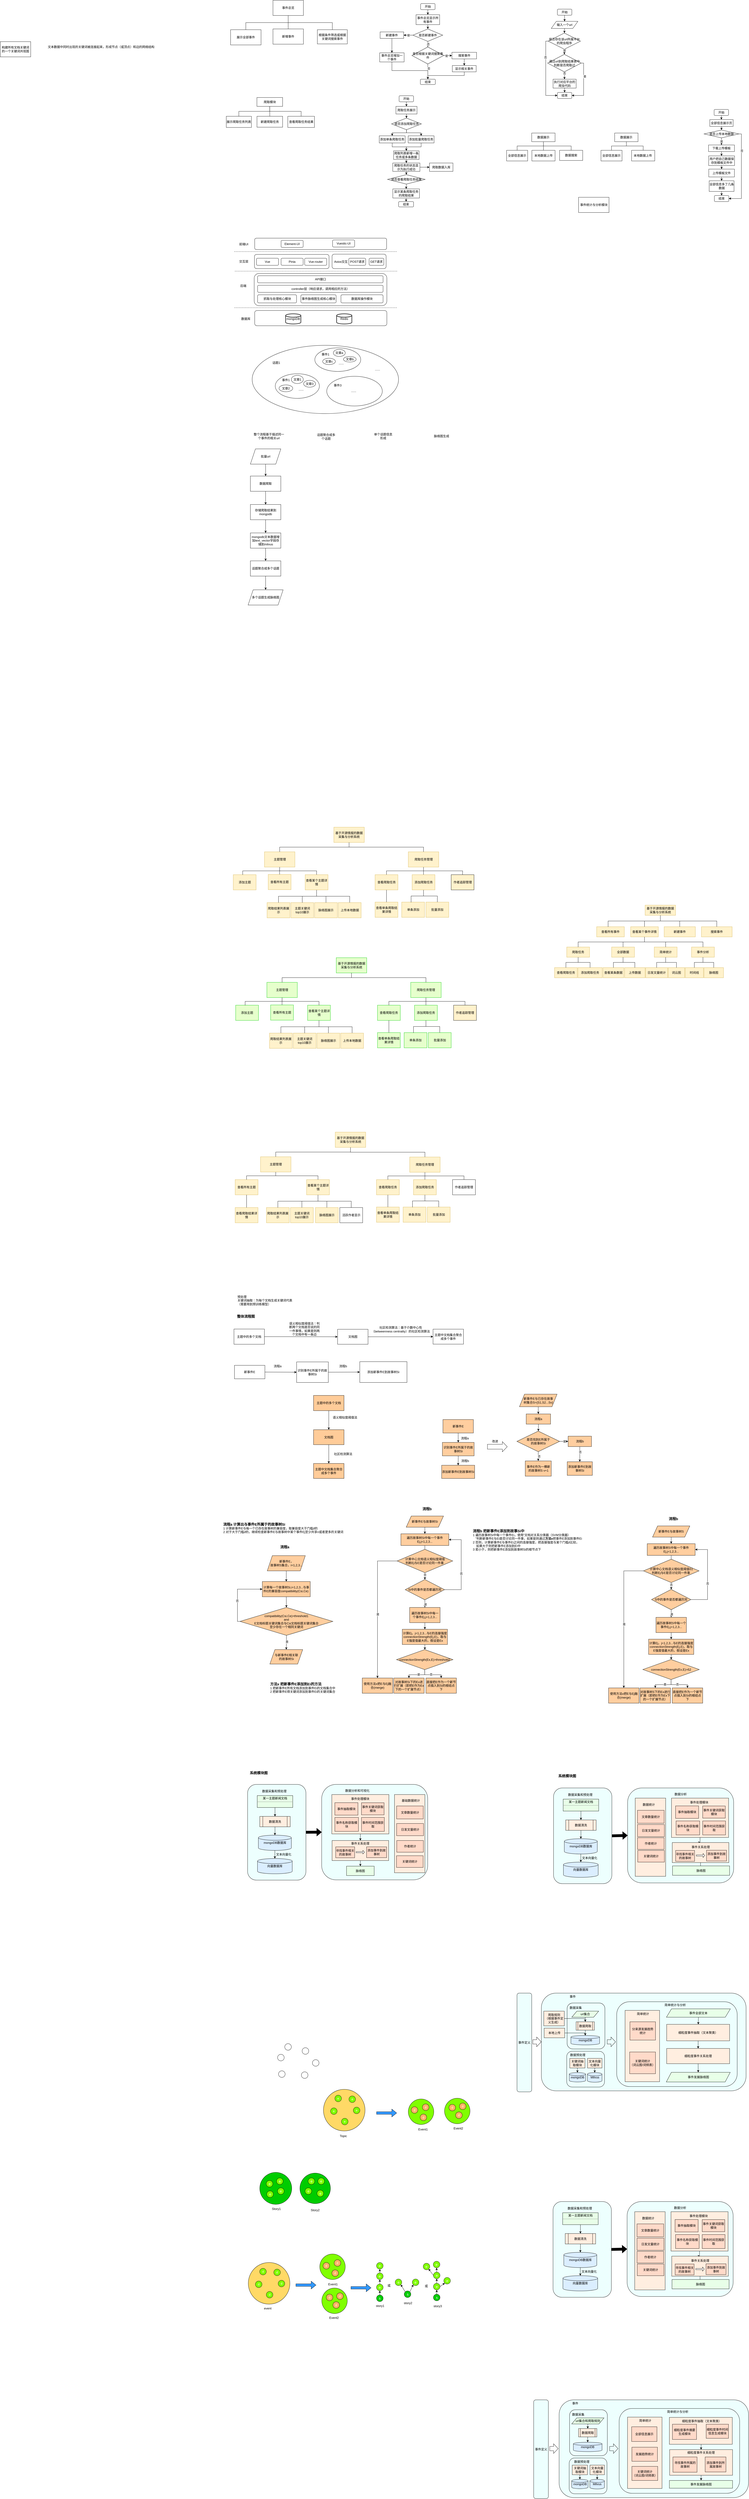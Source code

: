 <mxfile version="23.1.7" type="github">
  <diagram name="Page-1" id="edf60f1a-56cd-e834-aa8a-f176f3a09ee4">
    <mxGraphModel dx="1919" dy="-374" grid="0" gridSize="10" guides="1" tooltips="1" connect="1" arrows="1" fold="1" page="1" pageScale="1" pageWidth="1100" pageHeight="850" background="none" math="0" shadow="0">
      <root>
        <mxCell id="0" />
        <mxCell id="1" parent="0" />
        <mxCell id="oZMABY1-ZJEsu0WesDKt-8" value="" style="endArrow=none;dashed=1;html=1;rounded=0;" parent="1" edge="1">
          <mxGeometry width="50" height="50" relative="1" as="geometry">
            <mxPoint x="70.5" y="2091" as="sourcePoint" />
            <mxPoint x="710.5" y="2091" as="targetPoint" />
          </mxGeometry>
        </mxCell>
        <mxCell id="oZMABY1-ZJEsu0WesDKt-13" value="" style="endArrow=none;dashed=1;html=1;rounded=0;" parent="1" edge="1">
          <mxGeometry width="50" height="50" relative="1" as="geometry">
            <mxPoint x="72" y="1947" as="sourcePoint" />
            <mxPoint x="712" y="1947" as="targetPoint" />
          </mxGeometry>
        </mxCell>
        <mxCell id="oZMABY1-ZJEsu0WesDKt-20" value="" style="endArrow=none;dashed=1;html=1;rounded=0;" parent="1" edge="1">
          <mxGeometry width="50" height="50" relative="1" as="geometry">
            <mxPoint x="70" y="1870" as="sourcePoint" />
            <mxPoint x="710" y="1870" as="targetPoint" />
          </mxGeometry>
        </mxCell>
        <mxCell id="oZMABY1-ZJEsu0WesDKt-34" value="数据库" style="text;strokeColor=none;align=center;fillColor=none;html=1;verticalAlign=middle;whiteSpace=wrap;rounded=0;" parent="1" vertex="1">
          <mxGeometry x="80" y="2120" width="70" height="30" as="geometry" />
        </mxCell>
        <mxCell id="oZMABY1-ZJEsu0WesDKt-36" value="后端" style="text;strokeColor=none;align=center;fillColor=none;html=1;verticalAlign=middle;whiteSpace=wrap;rounded=0;" parent="1" vertex="1">
          <mxGeometry x="75" y="1990" width="60" height="30" as="geometry" />
        </mxCell>
        <mxCell id="oZMABY1-ZJEsu0WesDKt-37" value="交互层" style="text;strokeColor=none;align=center;fillColor=none;html=1;verticalAlign=middle;whiteSpace=wrap;rounded=0;" parent="1" vertex="1">
          <mxGeometry x="77" y="1894" width="60" height="30" as="geometry" />
        </mxCell>
        <mxCell id="oZMABY1-ZJEsu0WesDKt-38" value="前端UI" style="text;strokeColor=none;align=center;fillColor=none;html=1;verticalAlign=middle;whiteSpace=wrap;rounded=0;" parent="1" vertex="1">
          <mxGeometry x="77" y="1826" width="60" height="30" as="geometry" />
        </mxCell>
        <mxCell id="nyQSVQVMoenpCRz5e3az-35" value="" style="rounded=1;whiteSpace=wrap;html=1;" parent="1" vertex="1">
          <mxGeometry x="150" y="1817" width="520" height="45" as="geometry" />
        </mxCell>
        <mxCell id="nyQSVQVMoenpCRz5e3az-37" value="Element-UI" style="rounded=1;whiteSpace=wrap;html=1;" parent="1" vertex="1">
          <mxGeometry x="254" y="1825.5" width="87" height="28" as="geometry" />
        </mxCell>
        <mxCell id="nyQSVQVMoenpCRz5e3az-38" value="Vuestic-UI" style="rounded=1;whiteSpace=wrap;html=1;" parent="1" vertex="1">
          <mxGeometry x="457" y="1824" width="87" height="28" as="geometry" />
        </mxCell>
        <mxCell id="nyQSVQVMoenpCRz5e3az-40" value="" style="rounded=1;whiteSpace=wrap;html=1;" parent="1" vertex="1">
          <mxGeometry x="149" y="1881" width="294" height="56" as="geometry" />
        </mxCell>
        <mxCell id="nyQSVQVMoenpCRz5e3az-43" value="Vue" style="rounded=1;whiteSpace=wrap;html=1;" parent="1" vertex="1">
          <mxGeometry x="157" y="1896" width="87" height="28" as="geometry" />
        </mxCell>
        <mxCell id="nyQSVQVMoenpCRz5e3az-44" value="Pinia" style="rounded=1;whiteSpace=wrap;html=1;" parent="1" vertex="1">
          <mxGeometry x="254" y="1896" width="87" height="28" as="geometry" />
        </mxCell>
        <mxCell id="nyQSVQVMoenpCRz5e3az-45" value="Vue-router" style="rounded=1;whiteSpace=wrap;html=1;" parent="1" vertex="1">
          <mxGeometry x="347" y="1896" width="87" height="28" as="geometry" />
        </mxCell>
        <mxCell id="nyQSVQVMoenpCRz5e3az-46" value="" style="rounded=1;whiteSpace=wrap;html=1;" parent="1" vertex="1">
          <mxGeometry x="455" y="1880" width="213" height="57" as="geometry" />
        </mxCell>
        <mxCell id="nyQSVQVMoenpCRz5e3az-48" value="POST请求" style="rounded=1;whiteSpace=wrap;html=1;" parent="1" vertex="1">
          <mxGeometry x="521" y="1896" width="66.5" height="28" as="geometry" />
        </mxCell>
        <mxCell id="nyQSVQVMoenpCRz5e3az-49" value="GET请求" style="rounded=1;whiteSpace=wrap;html=1;" parent="1" vertex="1">
          <mxGeometry x="601" y="1896" width="58" height="28" as="geometry" />
        </mxCell>
        <mxCell id="nyQSVQVMoenpCRz5e3az-50" value="Axios交互" style="text;strokeColor=none;align=center;fillColor=none;html=1;verticalAlign=middle;whiteSpace=wrap;rounded=0;" parent="1" vertex="1">
          <mxGeometry x="460" y="1895" width="60" height="30" as="geometry" />
        </mxCell>
        <mxCell id="nyQSVQVMoenpCRz5e3az-51" value="" style="rounded=1;whiteSpace=wrap;html=1;" parent="1" vertex="1">
          <mxGeometry x="148" y="1956" width="523" height="127" as="geometry" />
        </mxCell>
        <mxCell id="nyQSVQVMoenpCRz5e3az-52" value="抓取与处理核心模块" style="rounded=1;whiteSpace=wrap;html=1;" parent="1" vertex="1">
          <mxGeometry x="161.5" y="2040" width="153.5" height="32" as="geometry" />
        </mxCell>
        <mxCell id="nyQSVQVMoenpCRz5e3az-54" value="事件脉络图生成核心模块" style="rounded=1;whiteSpace=wrap;html=1;" parent="1" vertex="1">
          <mxGeometry x="332" y="2040" width="139" height="32" as="geometry" />
        </mxCell>
        <mxCell id="nyQSVQVMoenpCRz5e3az-55" value="API接口" style="rounded=1;whiteSpace=wrap;html=1;" parent="1" vertex="1">
          <mxGeometry x="161.5" y="1965" width="494.5" height="28" as="geometry" />
        </mxCell>
        <mxCell id="nyQSVQVMoenpCRz5e3az-56" value="controller层（响应请求，调用相应的方法）" style="rounded=1;whiteSpace=wrap;html=1;" parent="1" vertex="1">
          <mxGeometry x="161.5" y="2002.5" width="494.5" height="28" as="geometry" />
        </mxCell>
        <mxCell id="nyQSVQVMoenpCRz5e3az-57" value="数据库操作模块" style="rounded=1;whiteSpace=wrap;html=1;" parent="1" vertex="1">
          <mxGeometry x="490" y="2040" width="166" height="32" as="geometry" />
        </mxCell>
        <mxCell id="nyQSVQVMoenpCRz5e3az-60" value="" style="rounded=1;whiteSpace=wrap;html=1;" parent="1" vertex="1">
          <mxGeometry x="150" y="2102" width="521" height="60" as="geometry" />
        </mxCell>
        <mxCell id="nyQSVQVMoenpCRz5e3az-61" value="mongoDB" style="strokeWidth=2;html=1;shape=mxgraph.flowchart.database;whiteSpace=wrap;" parent="1" vertex="1">
          <mxGeometry x="272" y="2115" width="60" height="40" as="geometry" />
        </mxCell>
        <mxCell id="nyQSVQVMoenpCRz5e3az-62" value="Redis" style="strokeWidth=2;html=1;shape=mxgraph.flowchart.database;whiteSpace=wrap;" parent="1" vertex="1">
          <mxGeometry x="473" y="2115" width="60" height="40" as="geometry" />
        </mxCell>
        <mxCell id="_eYxPK8worEGDINMEh3w-9" style="edgeStyle=orthogonalEdgeStyle;rounded=0;orthogonalLoop=1;jettySize=auto;html=1;exitX=0.5;exitY=1;exitDx=0;exitDy=0;entryX=0.5;entryY=0;entryDx=0;entryDy=0;" parent="1" source="_eYxPK8worEGDINMEh3w-2" target="_eYxPK8worEGDINMEh3w-3" edge="1">
          <mxGeometry relative="1" as="geometry" />
        </mxCell>
        <mxCell id="_eYxPK8worEGDINMEh3w-2" value="批量url" style="shape=parallelogram;perimeter=parallelogramPerimeter;whiteSpace=wrap;html=1;fixedSize=1;" parent="1" vertex="1">
          <mxGeometry x="133" y="2647" width="120" height="60" as="geometry" />
        </mxCell>
        <mxCell id="_eYxPK8worEGDINMEh3w-10" style="edgeStyle=orthogonalEdgeStyle;rounded=0;orthogonalLoop=1;jettySize=auto;html=1;entryX=0.5;entryY=0;entryDx=0;entryDy=0;" parent="1" source="_eYxPK8worEGDINMEh3w-3" target="_eYxPK8worEGDINMEh3w-4" edge="1">
          <mxGeometry relative="1" as="geometry" />
        </mxCell>
        <mxCell id="_eYxPK8worEGDINMEh3w-3" value="数据爬取" style="rounded=0;whiteSpace=wrap;html=1;" parent="1" vertex="1">
          <mxGeometry x="133" y="2754" width="120" height="60" as="geometry" />
        </mxCell>
        <mxCell id="_eYxPK8worEGDINMEh3w-11" style="edgeStyle=orthogonalEdgeStyle;rounded=0;orthogonalLoop=1;jettySize=auto;html=1;entryX=0.5;entryY=0;entryDx=0;entryDy=0;" parent="1" source="_eYxPK8worEGDINMEh3w-4" target="_eYxPK8worEGDINMEh3w-5" edge="1">
          <mxGeometry relative="1" as="geometry" />
        </mxCell>
        <mxCell id="_eYxPK8worEGDINMEh3w-4" value="存储爬取结果到mongodb" style="rounded=0;whiteSpace=wrap;html=1;" parent="1" vertex="1">
          <mxGeometry x="133" y="2866" width="120" height="60" as="geometry" />
        </mxCell>
        <mxCell id="_eYxPK8worEGDINMEh3w-12" value="" style="edgeStyle=orthogonalEdgeStyle;rounded=0;orthogonalLoop=1;jettySize=auto;html=1;" parent="1" source="_eYxPK8worEGDINMEh3w-5" target="_eYxPK8worEGDINMEh3w-6" edge="1">
          <mxGeometry relative="1" as="geometry" />
        </mxCell>
        <mxCell id="_eYxPK8worEGDINMEh3w-5" value="mongodb文本数据增加text_vector字段存储到milvus" style="rounded=0;whiteSpace=wrap;html=1;" parent="1" vertex="1">
          <mxGeometry x="133" y="2978" width="120" height="60" as="geometry" />
        </mxCell>
        <mxCell id="_eYxPK8worEGDINMEh3w-13" value="" style="edgeStyle=orthogonalEdgeStyle;rounded=0;orthogonalLoop=1;jettySize=auto;html=1;" parent="1" source="_eYxPK8worEGDINMEh3w-6" target="_eYxPK8worEGDINMEh3w-8" edge="1">
          <mxGeometry relative="1" as="geometry" />
        </mxCell>
        <mxCell id="_eYxPK8worEGDINMEh3w-6" value="话题聚合成多个话题" style="rounded=0;whiteSpace=wrap;html=1;" parent="1" vertex="1">
          <mxGeometry x="133" y="3088" width="120" height="60" as="geometry" />
        </mxCell>
        <mxCell id="_eYxPK8worEGDINMEh3w-8" value="多个话题生成脉络图" style="shape=parallelogram;perimeter=parallelogramPerimeter;whiteSpace=wrap;html=1;fixedSize=1;" parent="1" vertex="1">
          <mxGeometry x="124" y="3202" width="138" height="60" as="geometry" />
        </mxCell>
        <mxCell id="_eYxPK8worEGDINMEh3w-15" value="整个流程基于描述同一个事件的相关url" style="text;strokeColor=none;align=center;fillColor=none;html=1;verticalAlign=middle;whiteSpace=wrap;rounded=0;" parent="1" vertex="1">
          <mxGeometry x="140" y="2559" width="132" height="75" as="geometry" />
        </mxCell>
        <mxCell id="_eYxPK8worEGDINMEh3w-16" value="话题聚合成多个话题" style="text;strokeColor=none;align=center;fillColor=none;html=1;verticalAlign=middle;whiteSpace=wrap;rounded=0;" parent="1" vertex="1">
          <mxGeometry x="390" y="2586" width="83" height="26" as="geometry" />
        </mxCell>
        <mxCell id="_eYxPK8worEGDINMEh3w-17" value="单个话题信息形成" style="text;strokeColor=none;align=center;fillColor=none;html=1;verticalAlign=middle;whiteSpace=wrap;rounded=0;" parent="1" vertex="1">
          <mxGeometry x="615" y="2583.5" width="83" height="26" as="geometry" />
        </mxCell>
        <mxCell id="_eYxPK8worEGDINMEh3w-18" value="脉络图生成" style="text;strokeColor=none;align=center;fillColor=none;html=1;verticalAlign=middle;whiteSpace=wrap;rounded=0;" parent="1" vertex="1">
          <mxGeometry x="845" y="2583.5" width="83" height="26" as="geometry" />
        </mxCell>
        <mxCell id="_eYxPK8worEGDINMEh3w-19" value="" style="ellipse;whiteSpace=wrap;html=1;" parent="1" vertex="1">
          <mxGeometry x="140" y="2239" width="577" height="269" as="geometry" />
        </mxCell>
        <mxCell id="_eYxPK8worEGDINMEh3w-21" value="" style="ellipse;whiteSpace=wrap;html=1;" parent="1" vertex="1">
          <mxGeometry x="231" y="2351" width="174" height="97" as="geometry" />
        </mxCell>
        <mxCell id="_eYxPK8worEGDINMEh3w-22" value="" style="ellipse;whiteSpace=wrap;html=1;" parent="1" vertex="1">
          <mxGeometry x="387" y="2249" width="181" height="93" as="geometry" />
        </mxCell>
        <mxCell id="_eYxPK8worEGDINMEh3w-23" value="" style="ellipse;whiteSpace=wrap;html=1;" parent="1" vertex="1">
          <mxGeometry x="434" y="2361" width="219" height="117" as="geometry" />
        </mxCell>
        <mxCell id="_eYxPK8worEGDINMEh3w-24" value="文章c" style="ellipse;whiteSpace=wrap;html=1;" parent="1" vertex="1">
          <mxGeometry x="418" y="2290" width="50" height="25" as="geometry" />
        </mxCell>
        <mxCell id="_eYxPK8worEGDINMEh3w-25" value="话题1" style="text;strokeColor=none;align=center;fillColor=none;html=1;verticalAlign=middle;whiteSpace=wrap;rounded=0;" parent="1" vertex="1">
          <mxGeometry x="205" y="2293" width="60" height="30" as="geometry" />
        </mxCell>
        <mxCell id="_eYxPK8worEGDINMEh3w-28" value="文章b" style="ellipse;whiteSpace=wrap;html=1;" parent="1" vertex="1">
          <mxGeometry x="500" y="2283" width="50" height="22" as="geometry" />
        </mxCell>
        <mxCell id="_eYxPK8worEGDINMEh3w-29" value="文章a" style="ellipse;whiteSpace=wrap;html=1;" parent="1" vertex="1">
          <mxGeometry x="460" y="2255" width="47" height="28" as="geometry" />
        </mxCell>
        <mxCell id="_eYxPK8worEGDINMEh3w-30" value="文章3" style="ellipse;whiteSpace=wrap;html=1;" parent="1" vertex="1">
          <mxGeometry x="343" y="2377" width="47" height="27" as="geometry" />
        </mxCell>
        <mxCell id="_eYxPK8worEGDINMEh3w-31" value="文章2" style="ellipse;whiteSpace=wrap;html=1;" parent="1" vertex="1">
          <mxGeometry x="246" y="2395" width="54" height="27" as="geometry" />
        </mxCell>
        <mxCell id="_eYxPK8worEGDINMEh3w-32" value="文章1" style="ellipse;whiteSpace=wrap;html=1;" parent="1" vertex="1">
          <mxGeometry x="294.5" y="2357.25" width="47" height="32.5" as="geometry" />
        </mxCell>
        <mxCell id="_eYxPK8worEGDINMEh3w-33" value="......" style="text;strokeColor=none;align=center;fillColor=none;html=1;verticalAlign=middle;whiteSpace=wrap;rounded=0;" parent="1" vertex="1">
          <mxGeometry x="303" y="2398" width="60" height="30" as="geometry" />
        </mxCell>
        <mxCell id="_eYxPK8worEGDINMEh3w-34" value="......" style="text;strokeColor=none;align=center;fillColor=none;html=1;verticalAlign=middle;whiteSpace=wrap;rounded=0;" parent="1" vertex="1">
          <mxGeometry x="461" y="2295" width="60" height="30" as="geometry" />
        </mxCell>
        <mxCell id="_eYxPK8worEGDINMEh3w-35" value="......" style="text;strokeColor=none;align=center;fillColor=none;html=1;verticalAlign=middle;whiteSpace=wrap;rounded=0;" parent="1" vertex="1">
          <mxGeometry x="510" y="2404" width="60" height="30" as="geometry" />
        </mxCell>
        <mxCell id="_eYxPK8worEGDINMEh3w-36" value="......" style="text;strokeColor=none;align=center;fillColor=none;html=1;verticalAlign=middle;whiteSpace=wrap;rounded=0;" parent="1" vertex="1">
          <mxGeometry x="604" y="2319" width="60" height="30" as="geometry" />
        </mxCell>
        <mxCell id="fJewr03WWqxosDNzEVeh-1" value="事件1" style="text;strokeColor=none;align=center;fillColor=none;html=1;verticalAlign=middle;whiteSpace=wrap;rounded=0;" parent="1" vertex="1">
          <mxGeometry x="243" y="2361" width="60" height="30" as="geometry" />
        </mxCell>
        <mxCell id="fJewr03WWqxosDNzEVeh-2" value="事件1" style="text;strokeColor=none;align=center;fillColor=none;html=1;verticalAlign=middle;whiteSpace=wrap;rounded=0;" parent="1" vertex="1">
          <mxGeometry x="398.5" y="2260" width="60" height="30" as="geometry" />
        </mxCell>
        <mxCell id="fJewr03WWqxosDNzEVeh-3" value="事件3" style="text;strokeColor=none;align=center;fillColor=none;html=1;verticalAlign=middle;whiteSpace=wrap;rounded=0;" parent="1" vertex="1">
          <mxGeometry x="447" y="2382" width="60" height="30" as="geometry" />
        </mxCell>
        <mxCell id="fJewr03WWqxosDNzEVeh-90" value="基于开源情报的数据采集与分析系统" style="rounded=0;whiteSpace=wrap;html=1;fillColor=#fff2cc;strokeColor=#d6b656;" parent="1" vertex="1">
          <mxGeometry x="467.5" y="5338" width="120" height="60" as="geometry" />
        </mxCell>
        <mxCell id="fJewr03WWqxosDNzEVeh-91" value="爬取任务管理" style="rounded=0;whiteSpace=wrap;html=1;fillColor=#fff2cc;strokeColor=#d6b656;" parent="1" vertex="1">
          <mxGeometry x="761" y="5436" width="120" height="60" as="geometry" />
        </mxCell>
        <mxCell id="fJewr03WWqxosDNzEVeh-92" value="主题管理" style="rounded=0;whiteSpace=wrap;html=1;fillColor=#fff2cc;strokeColor=#d6b656;" parent="1" vertex="1">
          <mxGeometry x="173" y="5435" width="120" height="60" as="geometry" />
        </mxCell>
        <mxCell id="fJewr03WWqxosDNzEVeh-93" value="添加爬取任务" style="rounded=0;whiteSpace=wrap;html=1;fillColor=#fff2cc;strokeColor=#d6b656;" parent="1" vertex="1">
          <mxGeometry x="776" y="5525" width="90" height="60" as="geometry" />
        </mxCell>
        <mxCell id="fJewr03WWqxosDNzEVeh-94" value="查看爬取任务" style="rounded=0;whiteSpace=wrap;html=1;fillColor=#fff2cc;strokeColor=#d6b656;" parent="1" vertex="1">
          <mxGeometry x="630" y="5525" width="90" height="60" as="geometry" />
        </mxCell>
        <mxCell id="fJewr03WWqxosDNzEVeh-95" value="批量添加" style="rounded=0;whiteSpace=wrap;html=1;fillColor=#fff2cc;strokeColor=#d6b656;" parent="1" vertex="1">
          <mxGeometry x="830.5" y="5633" width="90" height="60" as="geometry" />
        </mxCell>
        <mxCell id="fJewr03WWqxosDNzEVeh-96" value="单条添加" style="rounded=0;whiteSpace=wrap;html=1;fillColor=#fff2cc;strokeColor=#d6b656;" parent="1" vertex="1">
          <mxGeometry x="735" y="5633" width="90" height="60" as="geometry" />
        </mxCell>
        <mxCell id="fJewr03WWqxosDNzEVeh-97" value="查看单条爬取结果详情" style="rounded=0;whiteSpace=wrap;html=1;fillColor=#fff2cc;strokeColor=#d6b656;" parent="1" vertex="1">
          <mxGeometry x="630" y="5633" width="90" height="60" as="geometry" />
        </mxCell>
        <mxCell id="fJewr03WWqxosDNzEVeh-98" value="查看某个主题详情" style="rounded=0;whiteSpace=wrap;html=1;fillColor=#fff2cc;strokeColor=#d6b656;" parent="1" vertex="1">
          <mxGeometry x="354.5" y="5525" width="90" height="60" as="geometry" />
        </mxCell>
        <mxCell id="fJewr03WWqxosDNzEVeh-99" value="查看所有主题" style="rounded=0;whiteSpace=wrap;html=1;fillColor=#fff2cc;strokeColor=#d6b656;" parent="1" vertex="1">
          <mxGeometry x="73" y="5525" width="90" height="60" as="geometry" />
        </mxCell>
        <mxCell id="fJewr03WWqxosDNzEVeh-100" value="主题关键词top10展示" style="rounded=0;whiteSpace=wrap;html=1;fillColor=#fff2cc;strokeColor=#d6b656;" parent="1" vertex="1">
          <mxGeometry x="291" y="5635" width="90" height="60" as="geometry" />
        </mxCell>
        <mxCell id="fJewr03WWqxosDNzEVeh-101" value="脉络图展示" style="rounded=0;whiteSpace=wrap;html=1;fillColor=#fff2cc;strokeColor=#d6b656;" parent="1" vertex="1">
          <mxGeometry x="389.5" y="5635" width="90" height="60" as="geometry" />
        </mxCell>
        <mxCell id="fJewr03WWqxosDNzEVeh-102" value="活跃作者显示" style="rounded=0;whiteSpace=wrap;html=1;" parent="1" vertex="1">
          <mxGeometry x="485.5" y="5635" width="90" height="60" as="geometry" />
        </mxCell>
        <mxCell id="fJewr03WWqxosDNzEVeh-103" value="查看爬取结果详情" style="rounded=0;whiteSpace=wrap;html=1;fillColor=#fff2cc;strokeColor=#d6b656;" parent="1" vertex="1">
          <mxGeometry x="73" y="5635" width="90" height="60" as="geometry" />
        </mxCell>
        <mxCell id="fJewr03WWqxosDNzEVeh-104" value="" style="endArrow=none;html=1;rounded=0;entryX=0.5;entryY=1;entryDx=0;entryDy=0;exitX=0.5;exitY=0;exitDx=0;exitDy=0;edgeStyle=orthogonalEdgeStyle;" parent="1" source="fJewr03WWqxosDNzEVeh-92" target="fJewr03WWqxosDNzEVeh-90" edge="1">
          <mxGeometry width="50" height="50" relative="1" as="geometry">
            <mxPoint x="466.5" y="5461" as="sourcePoint" />
            <mxPoint x="516.5" y="5411" as="targetPoint" />
          </mxGeometry>
        </mxCell>
        <mxCell id="fJewr03WWqxosDNzEVeh-105" value="" style="endArrow=none;html=1;rounded=0;entryX=0.5;entryY=1;entryDx=0;entryDy=0;exitX=0.5;exitY=0;exitDx=0;exitDy=0;edgeStyle=orthogonalEdgeStyle;" parent="1" source="fJewr03WWqxosDNzEVeh-91" target="fJewr03WWqxosDNzEVeh-90" edge="1">
          <mxGeometry width="50" height="50" relative="1" as="geometry">
            <mxPoint x="520.5" y="5499" as="sourcePoint" />
            <mxPoint x="570.5" y="5449" as="targetPoint" />
          </mxGeometry>
        </mxCell>
        <mxCell id="fJewr03WWqxosDNzEVeh-106" value="" style="endArrow=none;html=1;rounded=0;entryX=0.5;entryY=1;entryDx=0;entryDy=0;exitX=0.5;exitY=0;exitDx=0;exitDy=0;edgeStyle=orthogonalEdgeStyle;" parent="1" source="fJewr03WWqxosDNzEVeh-99" target="fJewr03WWqxosDNzEVeh-92" edge="1">
          <mxGeometry width="50" height="50" relative="1" as="geometry">
            <mxPoint x="483.5" y="5508" as="sourcePoint" />
            <mxPoint x="533.5" y="5458" as="targetPoint" />
          </mxGeometry>
        </mxCell>
        <mxCell id="fJewr03WWqxosDNzEVeh-107" value="" style="endArrow=none;html=1;rounded=0;exitX=0.5;exitY=1;exitDx=0;exitDy=0;entryX=0.5;entryY=0;entryDx=0;entryDy=0;edgeStyle=orthogonalEdgeStyle;" parent="1" source="fJewr03WWqxosDNzEVeh-92" target="fJewr03WWqxosDNzEVeh-98" edge="1">
          <mxGeometry width="50" height="50" relative="1" as="geometry">
            <mxPoint x="469.5" y="5497" as="sourcePoint" />
            <mxPoint x="519.5" y="5447" as="targetPoint" />
          </mxGeometry>
        </mxCell>
        <mxCell id="fJewr03WWqxosDNzEVeh-108" value="" style="endArrow=none;html=1;rounded=0;entryX=0.5;entryY=1;entryDx=0;entryDy=0;exitX=0.5;exitY=0;exitDx=0;exitDy=0;edgeStyle=orthogonalEdgeStyle;" parent="1" source="fJewr03WWqxosDNzEVeh-94" target="fJewr03WWqxosDNzEVeh-91" edge="1">
          <mxGeometry width="50" height="50" relative="1" as="geometry">
            <mxPoint x="540.5" y="5486" as="sourcePoint" />
            <mxPoint x="590.5" y="5436" as="targetPoint" />
          </mxGeometry>
        </mxCell>
        <mxCell id="fJewr03WWqxosDNzEVeh-109" value="" style="endArrow=none;html=1;rounded=0;entryX=0.5;entryY=1;entryDx=0;entryDy=0;exitX=0.5;exitY=0;exitDx=0;exitDy=0;edgeStyle=orthogonalEdgeStyle;" parent="1" source="fJewr03WWqxosDNzEVeh-93" target="fJewr03WWqxosDNzEVeh-91" edge="1">
          <mxGeometry width="50" height="50" relative="1" as="geometry">
            <mxPoint x="595.5" y="5488" as="sourcePoint" />
            <mxPoint x="645.5" y="5438" as="targetPoint" />
          </mxGeometry>
        </mxCell>
        <mxCell id="fJewr03WWqxosDNzEVeh-110" value="" style="endArrow=none;html=1;rounded=0;entryX=0.5;entryY=1;entryDx=0;entryDy=0;exitX=0.5;exitY=0;exitDx=0;exitDy=0;" parent="1" source="fJewr03WWqxosDNzEVeh-103" target="fJewr03WWqxosDNzEVeh-99" edge="1">
          <mxGeometry width="50" height="50" relative="1" as="geometry">
            <mxPoint x="163.5" y="5607" as="sourcePoint" />
            <mxPoint x="213.5" y="5557" as="targetPoint" />
          </mxGeometry>
        </mxCell>
        <mxCell id="fJewr03WWqxosDNzEVeh-111" value="" style="endArrow=none;html=1;rounded=0;entryX=0.5;entryY=1;entryDx=0;entryDy=0;exitX=0.5;exitY=0;exitDx=0;exitDy=0;edgeStyle=orthogonalEdgeStyle;" parent="1" source="fJewr03WWqxosDNzEVeh-100" target="fJewr03WWqxosDNzEVeh-98" edge="1">
          <mxGeometry width="50" height="50" relative="1" as="geometry">
            <mxPoint x="353.5" y="5611" as="sourcePoint" />
            <mxPoint x="403.5" y="5561" as="targetPoint" />
          </mxGeometry>
        </mxCell>
        <mxCell id="fJewr03WWqxosDNzEVeh-112" value="" style="endArrow=none;html=1;rounded=0;entryX=0.5;entryY=1;entryDx=0;entryDy=0;exitX=0.5;exitY=0;exitDx=0;exitDy=0;edgeStyle=orthogonalEdgeStyle;" parent="1" source="fJewr03WWqxosDNzEVeh-101" target="fJewr03WWqxosDNzEVeh-98" edge="1">
          <mxGeometry width="50" height="50" relative="1" as="geometry">
            <mxPoint x="313.5" y="5598" as="sourcePoint" />
            <mxPoint x="363.5" y="5548" as="targetPoint" />
          </mxGeometry>
        </mxCell>
        <mxCell id="fJewr03WWqxosDNzEVeh-113" value="" style="endArrow=none;html=1;rounded=0;entryX=0.5;entryY=1;entryDx=0;entryDy=0;exitX=0.5;exitY=0;exitDx=0;exitDy=0;edgeStyle=orthogonalEdgeStyle;" parent="1" source="fJewr03WWqxosDNzEVeh-102" target="fJewr03WWqxosDNzEVeh-98" edge="1">
          <mxGeometry width="50" height="50" relative="1" as="geometry">
            <mxPoint x="304.5" y="5618" as="sourcePoint" />
            <mxPoint x="354.5" y="5568" as="targetPoint" />
          </mxGeometry>
        </mxCell>
        <mxCell id="fJewr03WWqxosDNzEVeh-114" value="" style="endArrow=none;html=1;rounded=0;entryX=0.5;entryY=1;entryDx=0;entryDy=0;exitX=0.5;exitY=0;exitDx=0;exitDy=0;edgeStyle=orthogonalEdgeStyle;" parent="1" source="fJewr03WWqxosDNzEVeh-97" target="fJewr03WWqxosDNzEVeh-94" edge="1">
          <mxGeometry width="50" height="50" relative="1" as="geometry">
            <mxPoint x="492.5" y="5593" as="sourcePoint" />
            <mxPoint x="542.5" y="5543" as="targetPoint" />
          </mxGeometry>
        </mxCell>
        <mxCell id="fJewr03WWqxosDNzEVeh-115" value="" style="endArrow=none;html=1;rounded=0;entryX=0.5;entryY=1;entryDx=0;entryDy=0;exitX=0.411;exitY=0.017;exitDx=0;exitDy=0;exitPerimeter=0;edgeStyle=orthogonalEdgeStyle;" parent="1" source="fJewr03WWqxosDNzEVeh-96" target="fJewr03WWqxosDNzEVeh-93" edge="1">
          <mxGeometry width="50" height="50" relative="1" as="geometry">
            <mxPoint x="745.5" y="5613" as="sourcePoint" />
            <mxPoint x="795.5" y="5563" as="targetPoint" />
          </mxGeometry>
        </mxCell>
        <mxCell id="fJewr03WWqxosDNzEVeh-116" value="" style="endArrow=none;html=1;rounded=0;entryX=0.5;entryY=1;entryDx=0;entryDy=0;exitX=0.5;exitY=0;exitDx=0;exitDy=0;edgeStyle=orthogonalEdgeStyle;" parent="1" source="fJewr03WWqxosDNzEVeh-95" target="fJewr03WWqxosDNzEVeh-93" edge="1">
          <mxGeometry width="50" height="50" relative="1" as="geometry">
            <mxPoint x="728.5" y="5594" as="sourcePoint" />
            <mxPoint x="778.5" y="5544" as="targetPoint" />
          </mxGeometry>
        </mxCell>
        <mxCell id="fJewr03WWqxosDNzEVeh-117" value="爬取结果列表展示" style="rounded=0;whiteSpace=wrap;html=1;fillColor=#fff2cc;strokeColor=#d6b656;" parent="1" vertex="1">
          <mxGeometry x="196.25" y="5635" width="90" height="60" as="geometry" />
        </mxCell>
        <mxCell id="fJewr03WWqxosDNzEVeh-118" value="" style="endArrow=none;html=1;rounded=0;entryX=0.5;entryY=1;entryDx=0;entryDy=0;exitX=0.5;exitY=0;exitDx=0;exitDy=0;edgeStyle=orthogonalEdgeStyle;" parent="1" source="fJewr03WWqxosDNzEVeh-117" target="fJewr03WWqxosDNzEVeh-98" edge="1">
          <mxGeometry width="50" height="50" relative="1" as="geometry">
            <mxPoint x="267" y="5612" as="sourcePoint" />
            <mxPoint x="317" y="5562" as="targetPoint" />
          </mxGeometry>
        </mxCell>
        <mxCell id="fJewr03WWqxosDNzEVeh-120" value="作者追踪管理" style="rounded=0;whiteSpace=wrap;html=1;" parent="1" vertex="1">
          <mxGeometry x="930" y="5525" width="90" height="60" as="geometry" />
        </mxCell>
        <mxCell id="fJewr03WWqxosDNzEVeh-121" style="edgeStyle=none;rounded=0;orthogonalLoop=1;jettySize=auto;html=1;exitX=1;exitY=0.75;exitDx=0;exitDy=0;" parent="1" source="fJewr03WWqxosDNzEVeh-95" target="fJewr03WWqxosDNzEVeh-95" edge="1">
          <mxGeometry relative="1" as="geometry" />
        </mxCell>
        <mxCell id="fJewr03WWqxosDNzEVeh-122" value="" style="endArrow=none;html=1;rounded=0;entryX=0.5;entryY=1;entryDx=0;entryDy=0;exitX=0.5;exitY=0;exitDx=0;exitDy=0;edgeStyle=orthogonalEdgeStyle;" parent="1" source="fJewr03WWqxosDNzEVeh-120" target="fJewr03WWqxosDNzEVeh-91" edge="1">
          <mxGeometry width="50" height="50" relative="1" as="geometry">
            <mxPoint x="979" y="5476" as="sourcePoint" />
            <mxPoint x="1029" y="5426" as="targetPoint" />
          </mxGeometry>
        </mxCell>
        <mxCell id="EuiyOGrF9SNA8pJEP1qB-3" value="新事件E" style="rounded=0;whiteSpace=wrap;html=1;" parent="1" vertex="1">
          <mxGeometry x="70.25" y="6256.5" width="120" height="53" as="geometry" />
        </mxCell>
        <mxCell id="EuiyOGrF9SNA8pJEP1qB-14" value="识别事件E所属于的故事树Si" style="rounded=0;whiteSpace=wrap;html=1;" parent="1" vertex="1">
          <mxGeometry x="315.25" y="6243" width="125" height="81" as="geometry" />
        </mxCell>
        <mxCell id="EuiyOGrF9SNA8pJEP1qB-16" value="添加新事件E到故事树Si" style="rounded=0;whiteSpace=wrap;html=1;" parent="1" vertex="1">
          <mxGeometry x="564.25" y="6242" width="186" height="82" as="geometry" />
        </mxCell>
        <mxCell id="EuiyOGrF9SNA8pJEP1qB-17" value="" style="endArrow=classic;html=1;rounded=0;entryX=0;entryY=0.5;entryDx=0;entryDy=0;exitX=1;exitY=0.5;exitDx=0;exitDy=0;" parent="1" source="EuiyOGrF9SNA8pJEP1qB-3" target="EuiyOGrF9SNA8pJEP1qB-14" edge="1">
          <mxGeometry width="50" height="50" relative="1" as="geometry">
            <mxPoint x="83.25" y="6407" as="sourcePoint" />
            <mxPoint x="133.25" y="6357" as="targetPoint" />
          </mxGeometry>
        </mxCell>
        <mxCell id="EuiyOGrF9SNA8pJEP1qB-18" value="" style="endArrow=classic;html=1;rounded=0;exitX=1;exitY=0.5;exitDx=0;exitDy=0;entryX=0;entryY=0.5;entryDx=0;entryDy=0;" parent="1" source="EuiyOGrF9SNA8pJEP1qB-14" target="EuiyOGrF9SNA8pJEP1qB-16" edge="1">
          <mxGeometry width="50" height="50" relative="1" as="geometry">
            <mxPoint x="542.25" y="6423" as="sourcePoint" />
            <mxPoint x="592.25" y="6373" as="targetPoint" />
          </mxGeometry>
        </mxCell>
        <mxCell id="EuiyOGrF9SNA8pJEP1qB-21" value="预处理&amp;nbsp; &amp;nbsp;&lt;br&gt;关键词抽取：为每个文档生成关键词代表（需要用到预训练模型）" style="text;html=1;strokeColor=none;fillColor=none;align=left;verticalAlign=middle;whiteSpace=wrap;rounded=0;" parent="1" vertex="1">
          <mxGeometry x="80" y="5964" width="234" height="74" as="geometry" />
        </mxCell>
        <mxCell id="EuiyOGrF9SNA8pJEP1qB-23" value="&lt;b&gt;&lt;font style=&quot;font-size: 14px;&quot;&gt;流程a 计算出与事件E所属于的故事树Si&lt;/font&gt;&lt;/b&gt;&lt;br&gt;1 计算新事件E与每一个已存在故事树的兼容度，取兼容度大于门槛∂的&lt;br&gt;2 对于大于门槛∂的，继续检查新事件E与故事树中某个事件Ej至少共享n或者更多的关键词" style="text;html=1;align=left;verticalAlign=middle;resizable=0;points=[];autosize=1;strokeColor=none;fillColor=none;" parent="1" vertex="1">
          <mxGeometry x="24" y="6868" width="491" height="58" as="geometry" />
        </mxCell>
        <mxCell id="EuiyOGrF9SNA8pJEP1qB-24" value="流程a" style="text;html=1;align=center;verticalAlign=middle;resizable=0;points=[];autosize=1;strokeColor=none;fillColor=none;" parent="1" vertex="1">
          <mxGeometry x="215.25" y="6247" width="49" height="26" as="geometry" />
        </mxCell>
        <mxCell id="EuiyOGrF9SNA8pJEP1qB-25" value="流程b" style="text;html=1;align=center;verticalAlign=middle;resizable=0;points=[];autosize=1;strokeColor=none;fillColor=none;" parent="1" vertex="1">
          <mxGeometry x="473.25" y="6247" width="49" height="26" as="geometry" />
        </mxCell>
        <mxCell id="EuiyOGrF9SNA8pJEP1qB-26" value="&lt;b&gt;&lt;font style=&quot;font-size: 14px;&quot;&gt;流程b 把新事件E添加到故事Si中&lt;/font&gt;&lt;/b&gt;&lt;br&gt;1 遍历故事树Si中每一个事件Ei，使用“文档对关系分类器（SVM分类器）&lt;br&gt;&amp;nbsp; &amp;nbsp;”判断新事件E与Ei是否讨论同一件事，如果是则通过&lt;b&gt;方法x&lt;/b&gt;把事件E添加到事件Ei&lt;br&gt;2 否则，计算新事件E与事件Ei之间的连接强度，把连接强度与某个门槛∂比较，&lt;br&gt;&amp;nbsp; &amp;nbsp; 如果大于则把新事件E添加到Ei中&lt;br&gt;3 若小于，则把新事件E添加到故事树Si的根节点下" style="text;html=1;align=left;verticalAlign=middle;resizable=0;points=[];autosize=1;strokeColor=none;fillColor=none;" parent="1" vertex="1">
          <mxGeometry x="1008" y="6894" width="448" height="101" as="geometry" />
        </mxCell>
        <mxCell id="Xpf5fN08IjZXoPcy1fZq-1" value="&lt;b&gt;&lt;font style=&quot;font-size: 14px;&quot;&gt;方法x 把新事件E添加到Ei的方法&lt;/font&gt;&lt;/b&gt;&lt;br&gt;1 把新事件E所有文档添加到事件Ei的文档集合中&lt;br&gt;2 把新事件E得关键词添加到事件Ei的关键词集合" style="text;html=1;align=left;verticalAlign=middle;resizable=0;points=[];autosize=1;strokeColor=none;fillColor=none;" parent="1" vertex="1">
          <mxGeometry x="208.68" y="7497" width="275" height="58" as="geometry" />
        </mxCell>
        <mxCell id="Xpf5fN08IjZXoPcy1fZq-2" value="新事件E，&lt;br&gt;故事树S集合，i=1,2,3..." style="shape=parallelogram;perimeter=parallelogramPerimeter;whiteSpace=wrap;html=1;fixedSize=1;fillColor=#FFCE9F;" parent="1" vertex="1">
          <mxGeometry x="199.5" y="7006" width="150" height="60" as="geometry" />
        </mxCell>
        <mxCell id="Xpf5fN08IjZXoPcy1fZq-4" value="计算每一个故事树Si,i=1,2,3...与事件E的兼容度compatibility(Csi,Ce)&amp;nbsp;" style="rounded=0;whiteSpace=wrap;html=1;fillColor=#FFCE9F;" parent="1" vertex="1">
          <mxGeometry x="180.06" y="7108" width="188.87" height="60" as="geometry" />
        </mxCell>
        <mxCell id="2e8T8K0_Hjb75UF_fqIj-4" value="" style="edgeStyle=orthogonalEdgeStyle;rounded=0;orthogonalLoop=1;jettySize=auto;html=1;" parent="1" source="Xpf5fN08IjZXoPcy1fZq-5" target="Xpf5fN08IjZXoPcy1fZq-8" edge="1">
          <mxGeometry relative="1" as="geometry" />
        </mxCell>
        <mxCell id="2e8T8K0_Hjb75UF_fqIj-5" value="是" style="edgeLabel;html=1;align=center;verticalAlign=middle;resizable=0;points=[];" parent="2e8T8K0_Hjb75UF_fqIj-4" vertex="1" connectable="0">
          <mxGeometry x="-0.115" y="2" relative="1" as="geometry">
            <mxPoint as="offset" />
          </mxGeometry>
        </mxCell>
        <mxCell id="Xpf5fN08IjZXoPcy1fZq-5" value="compatibility(Csi,Ce)&amp;gt;threshold1 &lt;br&gt;and&lt;br&gt;E文档标题关键词集合与Csi文档标题关键词集合&lt;br&gt;至少存在一个相同关键词" style="rhombus;whiteSpace=wrap;html=1;fillColor=#FFCE9F;" parent="1" vertex="1">
          <mxGeometry x="92" y="7210" width="366" height="110" as="geometry" />
        </mxCell>
        <mxCell id="Xpf5fN08IjZXoPcy1fZq-8" value="与新事件E相关联&lt;br&gt;的故事树Si" style="shape=parallelogram;perimeter=parallelogramPerimeter;whiteSpace=wrap;html=1;fixedSize=1;fillColor=#FFCE9F;" parent="1" vertex="1">
          <mxGeometry x="209.74" y="7376" width="129.5" height="57" as="geometry" />
        </mxCell>
        <mxCell id="Xpf5fN08IjZXoPcy1fZq-9" value="" style="endArrow=classic;html=1;rounded=0;exitX=0.5;exitY=1;exitDx=0;exitDy=0;entryX=0.5;entryY=0;entryDx=0;entryDy=0;" parent="1" source="Xpf5fN08IjZXoPcy1fZq-2" target="Xpf5fN08IjZXoPcy1fZq-4" edge="1">
          <mxGeometry width="50" height="50" relative="1" as="geometry">
            <mxPoint x="28" y="7152" as="sourcePoint" />
            <mxPoint x="78" y="7102" as="targetPoint" />
          </mxGeometry>
        </mxCell>
        <mxCell id="Xpf5fN08IjZXoPcy1fZq-10" value="" style="endArrow=classic;html=1;rounded=0;exitX=0.5;exitY=1;exitDx=0;exitDy=0;entryX=0.5;entryY=0;entryDx=0;entryDy=0;" parent="1" source="Xpf5fN08IjZXoPcy1fZq-4" target="Xpf5fN08IjZXoPcy1fZq-5" edge="1">
          <mxGeometry width="50" height="50" relative="1" as="geometry">
            <mxPoint x="-59" y="7179" as="sourcePoint" />
            <mxPoint x="-9" y="7129" as="targetPoint" />
          </mxGeometry>
        </mxCell>
        <mxCell id="Xpf5fN08IjZXoPcy1fZq-14" value="" style="endArrow=classic;html=1;rounded=0;exitX=0;exitY=0.5;exitDx=0;exitDy=0;entryX=0;entryY=0.5;entryDx=0;entryDy=0;edgeStyle=orthogonalEdgeStyle;" parent="1" source="Xpf5fN08IjZXoPcy1fZq-5" target="Xpf5fN08IjZXoPcy1fZq-4" edge="1">
          <mxGeometry width="50" height="50" relative="1" as="geometry">
            <mxPoint x="45" y="7242" as="sourcePoint" />
            <mxPoint x="95" y="7192" as="targetPoint" />
          </mxGeometry>
        </mxCell>
        <mxCell id="Xpf5fN08IjZXoPcy1fZq-15" value="否" style="edgeLabel;html=1;align=center;verticalAlign=middle;resizable=0;points=[];" parent="Xpf5fN08IjZXoPcy1fZq-14" vertex="1" connectable="0">
          <mxGeometry x="-0.222" y="1" relative="1" as="geometry">
            <mxPoint as="offset" />
          </mxGeometry>
        </mxCell>
        <mxCell id="Xpf5fN08IjZXoPcy1fZq-57" style="edgeStyle=orthogonalEdgeStyle;rounded=0;orthogonalLoop=1;jettySize=auto;html=1;" parent="1" source="Xpf5fN08IjZXoPcy1fZq-20" target="Xpf5fN08IjZXoPcy1fZq-21" edge="1">
          <mxGeometry relative="1" as="geometry" />
        </mxCell>
        <mxCell id="Xpf5fN08IjZXoPcy1fZq-20" value="新事件E与故事树Si" style="shape=parallelogram;perimeter=parallelogramPerimeter;whiteSpace=wrap;html=1;fixedSize=1;fillColor=#FFCE9F;" parent="1" vertex="1">
          <mxGeometry x="747.25" y="6850" width="147" height="44" as="geometry" />
        </mxCell>
        <mxCell id="Xpf5fN08IjZXoPcy1fZq-34" style="edgeStyle=orthogonalEdgeStyle;rounded=0;orthogonalLoop=1;jettySize=auto;html=1;entryX=0.5;entryY=0;entryDx=0;entryDy=0;" parent="1" source="Xpf5fN08IjZXoPcy1fZq-21" target="Xpf5fN08IjZXoPcy1fZq-22" edge="1">
          <mxGeometry relative="1" as="geometry" />
        </mxCell>
        <mxCell id="Xpf5fN08IjZXoPcy1fZq-21" value="遍历故事树Si中每一个事件Ej,j=1,2,3..." style="rounded=0;whiteSpace=wrap;html=1;fillColor=#FFCE9F;" parent="1" vertex="1">
          <mxGeometry x="726.32" y="6920" width="188.87" height="46" as="geometry" />
        </mxCell>
        <mxCell id="Xpf5fN08IjZXoPcy1fZq-26" style="edgeStyle=orthogonalEdgeStyle;rounded=0;orthogonalLoop=1;jettySize=auto;html=1;exitX=0;exitY=0.5;exitDx=0;exitDy=0;entryX=0.5;entryY=0;entryDx=0;entryDy=0;" parent="1" source="Xpf5fN08IjZXoPcy1fZq-22" target="Xpf5fN08IjZXoPcy1fZq-23" edge="1">
          <mxGeometry relative="1" as="geometry" />
        </mxCell>
        <mxCell id="Xpf5fN08IjZXoPcy1fZq-27" value="是" style="edgeLabel;html=1;align=center;verticalAlign=middle;resizable=0;points=[];" parent="Xpf5fN08IjZXoPcy1fZq-26" vertex="1" connectable="0">
          <mxGeometry x="0.066" y="1" relative="1" as="geometry">
            <mxPoint as="offset" />
          </mxGeometry>
        </mxCell>
        <mxCell id="Xpf5fN08IjZXoPcy1fZq-47" style="edgeStyle=orthogonalEdgeStyle;rounded=0;orthogonalLoop=1;jettySize=auto;html=1;entryX=0.5;entryY=0;entryDx=0;entryDy=0;" parent="1" source="Xpf5fN08IjZXoPcy1fZq-22" target="Xpf5fN08IjZXoPcy1fZq-46" edge="1">
          <mxGeometry relative="1" as="geometry" />
        </mxCell>
        <mxCell id="Xpf5fN08IjZXoPcy1fZq-48" value="否" style="edgeLabel;html=1;align=center;verticalAlign=middle;resizable=0;points=[];" parent="Xpf5fN08IjZXoPcy1fZq-47" vertex="1" connectable="0">
          <mxGeometry x="-0.346" relative="1" as="geometry">
            <mxPoint as="offset" />
          </mxGeometry>
        </mxCell>
        <mxCell id="Xpf5fN08IjZXoPcy1fZq-22" value="计算中心文档语义相似度阈值&lt;br&gt;判断Ej与E是否讨论同一件事&amp;nbsp;" style="rhombus;whiteSpace=wrap;html=1;fillColor=#FFCE9F;" parent="1" vertex="1">
          <mxGeometry x="711.5" y="6981" width="219" height="92" as="geometry" />
        </mxCell>
        <mxCell id="Xpf5fN08IjZXoPcy1fZq-23" value="使用方法x把E与Ej融合(merge)" style="rounded=0;whiteSpace=wrap;html=1;fillColor=#FFCE9F;" parent="1" vertex="1">
          <mxGeometry x="574" y="7488" width="120" height="60" as="geometry" />
        </mxCell>
        <mxCell id="w-zVNqHymSCYNTNvduTB-13" value="" style="edgeStyle=orthogonalEdgeStyle;rounded=0;orthogonalLoop=1;jettySize=auto;html=1;" parent="1" source="Xpf5fN08IjZXoPcy1fZq-30" target="Xpf5fN08IjZXoPcy1fZq-31" edge="1">
          <mxGeometry relative="1" as="geometry" />
        </mxCell>
        <mxCell id="Xpf5fN08IjZXoPcy1fZq-30" value="计算Ej，j=1,2,3...与E的连接强度connectionStrength(Ej,E)，取与E强度值最大的，假设是Ex" style="rounded=0;whiteSpace=wrap;html=1;fillColor=#FFCE9F;" parent="1" vertex="1">
          <mxGeometry x="731.75" y="7296" width="178" height="60" as="geometry" />
        </mxCell>
        <mxCell id="Xpf5fN08IjZXoPcy1fZq-41" style="edgeStyle=orthogonalEdgeStyle;rounded=0;orthogonalLoop=1;jettySize=auto;html=1;exitX=0.5;exitY=1;exitDx=0;exitDy=0;" parent="1" source="Xpf5fN08IjZXoPcy1fZq-31" target="Xpf5fN08IjZXoPcy1fZq-40" edge="1">
          <mxGeometry relative="1" as="geometry">
            <mxPoint x="812.75" y="7618" as="sourcePoint" />
          </mxGeometry>
        </mxCell>
        <mxCell id="Xpf5fN08IjZXoPcy1fZq-42" value="是" style="edgeLabel;html=1;align=center;verticalAlign=middle;resizable=0;points=[];" parent="Xpf5fN08IjZXoPcy1fZq-41" vertex="1" connectable="0">
          <mxGeometry x="-0.055" y="-1" relative="1" as="geometry">
            <mxPoint as="offset" />
          </mxGeometry>
        </mxCell>
        <mxCell id="Xpf5fN08IjZXoPcy1fZq-55" style="edgeStyle=orthogonalEdgeStyle;rounded=0;orthogonalLoop=1;jettySize=auto;html=1;entryX=0.5;entryY=0;entryDx=0;entryDy=0;" parent="1" source="Xpf5fN08IjZXoPcy1fZq-31" target="Xpf5fN08IjZXoPcy1fZq-43" edge="1">
          <mxGeometry relative="1" as="geometry" />
        </mxCell>
        <mxCell id="Xpf5fN08IjZXoPcy1fZq-56" value="否" style="edgeLabel;html=1;align=center;verticalAlign=middle;resizable=0;points=[];" parent="Xpf5fN08IjZXoPcy1fZq-55" vertex="1" connectable="0">
          <mxGeometry x="-0.087" y="4" relative="1" as="geometry">
            <mxPoint y="3" as="offset" />
          </mxGeometry>
        </mxCell>
        <mxCell id="Xpf5fN08IjZXoPcy1fZq-31" value="connectionStrength(Ex,E)&amp;gt;threshold2" style="rhombus;whiteSpace=wrap;html=1;fillColor=#FFCE9F;" parent="1" vertex="1">
          <mxGeometry x="709" y="7376" width="222.5" height="79" as="geometry" />
        </mxCell>
        <mxCell id="Xpf5fN08IjZXoPcy1fZq-40" value="对故事树Si下的Ex进行扩展（即把E作为Ex下的一个扩展节点）" style="rounded=0;whiteSpace=wrap;html=1;fillColor=#FFCE9F;" parent="1" vertex="1">
          <mxGeometry x="698" y="7488" width="120" height="60" as="geometry" />
        </mxCell>
        <mxCell id="Xpf5fN08IjZXoPcy1fZq-43" value="直接把E作为一个新节点插入到Si的根结点下" style="rounded=0;whiteSpace=wrap;html=1;fillColor=#FFCE9F;" parent="1" vertex="1">
          <mxGeometry x="825.0" y="7488" width="120" height="60" as="geometry" />
        </mxCell>
        <mxCell id="w-zVNqHymSCYNTNvduTB-11" value="" style="edgeStyle=orthogonalEdgeStyle;rounded=0;orthogonalLoop=1;jettySize=auto;html=1;" parent="1" source="Xpf5fN08IjZXoPcy1fZq-46" target="Xpf5fN08IjZXoPcy1fZq-51" edge="1">
          <mxGeometry relative="1" as="geometry" />
        </mxCell>
        <mxCell id="w-zVNqHymSCYNTNvduTB-12" value="是" style="edgeLabel;html=1;align=center;verticalAlign=middle;resizable=0;points=[];" parent="w-zVNqHymSCYNTNvduTB-11" vertex="1" connectable="0">
          <mxGeometry x="-0.292" y="2" relative="1" as="geometry">
            <mxPoint as="offset" />
          </mxGeometry>
        </mxCell>
        <mxCell id="w-zVNqHymSCYNTNvduTB-14" style="edgeStyle=orthogonalEdgeStyle;rounded=0;orthogonalLoop=1;jettySize=auto;html=1;entryX=1;entryY=0.5;entryDx=0;entryDy=0;exitX=1;exitY=0.5;exitDx=0;exitDy=0;" parent="1" source="Xpf5fN08IjZXoPcy1fZq-46" target="Xpf5fN08IjZXoPcy1fZq-21" edge="1">
          <mxGeometry relative="1" as="geometry">
            <Array as="points">
              <mxPoint x="964" y="7140" />
              <mxPoint x="964" y="6943" />
            </Array>
          </mxGeometry>
        </mxCell>
        <mxCell id="w-zVNqHymSCYNTNvduTB-15" value="否" style="edgeLabel;html=1;align=center;verticalAlign=middle;resizable=0;points=[];" parent="w-zVNqHymSCYNTNvduTB-14" vertex="1" connectable="0">
          <mxGeometry x="-0.169" relative="1" as="geometry">
            <mxPoint as="offset" />
          </mxGeometry>
        </mxCell>
        <mxCell id="Xpf5fN08IjZXoPcy1fZq-46" value="Si中的事件是否都遍历完" style="rhombus;whiteSpace=wrap;html=1;fillColor=#FFCE9F;" parent="1" vertex="1">
          <mxGeometry x="743.25" y="7100" width="155" height="80" as="geometry" />
        </mxCell>
        <mxCell id="Xpf5fN08IjZXoPcy1fZq-53" style="edgeStyle=orthogonalEdgeStyle;rounded=0;orthogonalLoop=1;jettySize=auto;html=1;exitX=0.5;exitY=1;exitDx=0;exitDy=0;" parent="1" source="Xpf5fN08IjZXoPcy1fZq-51" target="Xpf5fN08IjZXoPcy1fZq-30" edge="1">
          <mxGeometry relative="1" as="geometry" />
        </mxCell>
        <mxCell id="Xpf5fN08IjZXoPcy1fZq-51" value="遍历故事树Si中每一个事件Ej,j=1,2,3..." style="rounded=0;whiteSpace=wrap;html=1;fillColor=#FFCE9F;" parent="1" vertex="1">
          <mxGeometry x="760.75" y="7210" width="120" height="60" as="geometry" />
        </mxCell>
        <mxCell id="Xpf5fN08IjZXoPcy1fZq-61" value="&lt;font style=&quot;font-size: 14px;&quot;&gt;&lt;b&gt;整体流程图&lt;/b&gt;&lt;/font&gt;" style="text;html=1;align=center;verticalAlign=middle;resizable=0;points=[];autosize=1;strokeColor=none;fillColor=none;" parent="1" vertex="1">
          <mxGeometry x="70.75" y="6049" width="88" height="29" as="geometry" />
        </mxCell>
        <mxCell id="RA3kskrslH63wT-UYJR5-1" value="" style="rounded=1;whiteSpace=wrap;html=1;fillColor=#EDFFFE;" parent="1" vertex="1">
          <mxGeometry x="122" y="7907" width="230" height="377" as="geometry" />
        </mxCell>
        <mxCell id="RA3kskrslH63wT-UYJR5-2" value="数据采集和预处理" style="text;html=1;strokeColor=none;fillColor=none;align=center;verticalAlign=middle;whiteSpace=wrap;rounded=0;" parent="1" vertex="1">
          <mxGeometry x="172" y="7919" width="111" height="30" as="geometry" />
        </mxCell>
        <mxCell id="RA3kskrslH63wT-UYJR5-3" value="" style="rounded=1;whiteSpace=wrap;html=1;fillColor=#EDFFFE;" parent="1" vertex="1">
          <mxGeometry x="414" y="7907" width="418" height="376" as="geometry" />
        </mxCell>
        <mxCell id="RA3kskrslH63wT-UYJR5-4" value="数据分析和可视化" style="text;html=1;strokeColor=none;fillColor=none;align=center;verticalAlign=middle;whiteSpace=wrap;rounded=0;" parent="1" vertex="1">
          <mxGeometry x="502" y="7917" width="106" height="30" as="geometry" />
        </mxCell>
        <mxCell id="RA3kskrslH63wT-UYJR5-22" style="edgeStyle=orthogonalEdgeStyle;rounded=0;orthogonalLoop=1;jettySize=auto;html=1;" parent="1" source="RA3kskrslH63wT-UYJR5-15" target="RA3kskrslH63wT-UYJR5-17" edge="1">
          <mxGeometry relative="1" as="geometry" />
        </mxCell>
        <mxCell id="RA3kskrslH63wT-UYJR5-15" value="&lt;p style=&quot;margin:0px;margin-top:4px;text-align:center;&quot;&gt;某一主题新闻文档&lt;/p&gt;&lt;hr size=&quot;1&quot;&gt;&lt;div style=&quot;height:2px;&quot;&gt;&lt;/div&gt;" style="verticalAlign=top;align=left;overflow=fill;fontSize=12;fontFamily=Helvetica;html=1;whiteSpace=wrap;fillColor=#E8FFE8;" parent="1" vertex="1">
          <mxGeometry x="160" y="7951" width="140" height="47" as="geometry" />
        </mxCell>
        <mxCell id="RA3kskrslH63wT-UYJR5-17" value="数据清洗" style="shape=process;whiteSpace=wrap;html=1;backgroundOutline=1;fillColor=#FFEEE0;" parent="1" vertex="1">
          <mxGeometry x="170" y="8033" width="120" height="41" as="geometry" />
        </mxCell>
        <mxCell id="RA3kskrslH63wT-UYJR5-24" value="" style="edgeStyle=orthogonalEdgeStyle;rounded=0;orthogonalLoop=1;jettySize=auto;html=1;" parent="1" source="RA3kskrslH63wT-UYJR5-18" target="RA3kskrslH63wT-UYJR5-20" edge="1">
          <mxGeometry relative="1" as="geometry" />
        </mxCell>
        <mxCell id="RA3kskrslH63wT-UYJR5-18" value="mongoDB数据库" style="strokeWidth=1;html=1;shape=mxgraph.flowchart.database;whiteSpace=wrap;fillColor=#DBEEFF;" parent="1" vertex="1">
          <mxGeometry x="164.5" y="8107" width="130" height="60" as="geometry" />
        </mxCell>
        <mxCell id="RA3kskrslH63wT-UYJR5-20" value="向量数据库" style="strokeWidth=1;html=1;shape=mxgraph.flowchart.database;whiteSpace=wrap;fillColor=#DBEEFF;" parent="1" vertex="1">
          <mxGeometry x="161" y="8199" width="137" height="60" as="geometry" />
        </mxCell>
        <mxCell id="RA3kskrslH63wT-UYJR5-23" style="edgeStyle=orthogonalEdgeStyle;rounded=0;orthogonalLoop=1;jettySize=auto;html=1;entryX=0.5;entryY=0;entryDx=0;entryDy=0;entryPerimeter=0;" parent="1" source="RA3kskrslH63wT-UYJR5-17" target="RA3kskrslH63wT-UYJR5-18" edge="1">
          <mxGeometry relative="1" as="geometry" />
        </mxCell>
        <mxCell id="RA3kskrslH63wT-UYJR5-116" value="" style="edgeStyle=orthogonalEdgeStyle;rounded=0;orthogonalLoop=1;jettySize=auto;html=1;" parent="1" source="RA3kskrslH63wT-UYJR5-103" target="RA3kskrslH63wT-UYJR5-113" edge="1">
          <mxGeometry relative="1" as="geometry" />
        </mxCell>
        <mxCell id="RA3kskrslH63wT-UYJR5-103" value="" style="rounded=0;whiteSpace=wrap;html=1;fillColor=#FFEEE0;" parent="1" vertex="1">
          <mxGeometry x="454" y="7947" width="225" height="155" as="geometry" />
        </mxCell>
        <mxCell id="RA3kskrslH63wT-UYJR5-104" value="事件抽取模块" style="rounded=0;whiteSpace=wrap;html=1;fillColor=#FFDAC9;" parent="1" vertex="1">
          <mxGeometry x="466" y="7979" width="91" height="49" as="geometry" />
        </mxCell>
        <mxCell id="RA3kskrslH63wT-UYJR5-105" value="事件关键词获取模块" style="rounded=0;whiteSpace=wrap;html=1;fillColor=#FFDAC9;" parent="1" vertex="1">
          <mxGeometry x="571" y="7979.25" width="89" height="47.75" as="geometry" />
        </mxCell>
        <mxCell id="RA3kskrslH63wT-UYJR5-106" value="事件名称获取模块" style="rounded=0;whiteSpace=wrap;html=1;fillColor=#FFDAC9;" parent="1" vertex="1">
          <mxGeometry x="466" y="8037" width="93" height="55" as="geometry" />
        </mxCell>
        <mxCell id="RA3kskrslH63wT-UYJR5-107" value="事件时间范围获取" style="rounded=0;whiteSpace=wrap;html=1;fillColor=#FFDAC9;" parent="1" vertex="1">
          <mxGeometry x="571" y="8037" width="90" height="55" as="geometry" />
        </mxCell>
        <mxCell id="RA3kskrslH63wT-UYJR5-117" value="" style="edgeStyle=orthogonalEdgeStyle;rounded=0;orthogonalLoop=1;jettySize=auto;html=1;" parent="1" source="RA3kskrslH63wT-UYJR5-113" target="RA3kskrslH63wT-UYJR5-114" edge="1">
          <mxGeometry relative="1" as="geometry" />
        </mxCell>
        <mxCell id="RA3kskrslH63wT-UYJR5-113" value="" style="rounded=0;whiteSpace=wrap;html=1;fillColor=#FFEEE0;" parent="1" vertex="1">
          <mxGeometry x="455" y="8128" width="223" height="79" as="geometry" />
        </mxCell>
        <mxCell id="RA3kskrslH63wT-UYJR5-114" value="脉络图" style="rounded=0;whiteSpace=wrap;html=1;fillColor=#E8FFE8;" parent="1" vertex="1">
          <mxGeometry x="512" y="8229" width="109" height="37" as="geometry" />
        </mxCell>
        <mxCell id="RA3kskrslH63wT-UYJR5-119" value="寻找事件相关的故事树" style="rounded=0;whiteSpace=wrap;html=1;fillColor=#FFDAC9;" parent="1" vertex="1">
          <mxGeometry x="469.37" y="8153" width="74.63" height="43" as="geometry" />
        </mxCell>
        <mxCell id="RA3kskrslH63wT-UYJR5-121" value="事件处理模块" style="text;html=1;strokeColor=none;fillColor=none;align=center;verticalAlign=middle;whiteSpace=wrap;rounded=0;" parent="1" vertex="1">
          <mxGeometry x="526" y="7949.25" width="80" height="30" as="geometry" />
        </mxCell>
        <mxCell id="RA3kskrslH63wT-UYJR5-124" value="事件关系处理" style="text;html=1;strokeColor=none;fillColor=none;align=center;verticalAlign=middle;whiteSpace=wrap;rounded=0;" parent="1" vertex="1">
          <mxGeometry x="521" y="8125" width="90" height="30" as="geometry" />
        </mxCell>
        <mxCell id="RA3kskrslH63wT-UYJR5-125" value="添加事件到故事树" style="rounded=0;whiteSpace=wrap;html=1;fillColor=#FFDAC9;" parent="1" vertex="1">
          <mxGeometry x="591" y="8153" width="79" height="42.5" as="geometry" />
        </mxCell>
        <mxCell id="RA3kskrslH63wT-UYJR5-130" value="&lt;font style=&quot;font-size: 14px;&quot;&gt;&lt;b&gt;系统模块图&lt;/b&gt;&lt;/font&gt;" style="text;html=1;strokeColor=none;fillColor=none;align=center;verticalAlign=middle;whiteSpace=wrap;rounded=0;" parent="1" vertex="1">
          <mxGeometry x="122" y="7847" width="88" height="30" as="geometry" />
        </mxCell>
        <mxCell id="RA3kskrslH63wT-UYJR5-131" value="&lt;b&gt;&lt;font style=&quot;font-size: 14px;&quot;&gt;流程a&lt;/font&gt;&lt;/b&gt;" style="text;html=1;align=center;verticalAlign=middle;resizable=0;points=[];autosize=1;strokeColor=none;fillColor=none;" parent="1" vertex="1">
          <mxGeometry x="240.5" y="6957" width="54" height="29" as="geometry" />
        </mxCell>
        <mxCell id="RA3kskrslH63wT-UYJR5-132" value="&lt;b&gt;&lt;font style=&quot;font-size: 14px;&quot;&gt;流程b&lt;/font&gt;&lt;/b&gt;" style="text;html=1;align=center;verticalAlign=middle;resizable=0;points=[];autosize=1;strokeColor=none;fillColor=none;" parent="1" vertex="1">
          <mxGeometry x="801" y="6807" width="55" height="29" as="geometry" />
        </mxCell>
        <mxCell id="RA3kskrslH63wT-UYJR5-137" value="" style="rounded=0;whiteSpace=wrap;html=1;fillColor=#FFEEE0;" parent="1" vertex="1">
          <mxGeometry x="701" y="7947" width="120" height="308" as="geometry" />
        </mxCell>
        <mxCell id="RA3kskrslH63wT-UYJR5-138" value="" style="shape=flexArrow;endArrow=classic;html=1;rounded=0;exitX=1;exitY=0.5;exitDx=0;exitDy=0;entryX=0;entryY=0.5;entryDx=0;entryDy=0;strokeColor=#000000;fillColor=#000000;" parent="1" source="RA3kskrslH63wT-UYJR5-1" target="RA3kskrslH63wT-UYJR5-3" edge="1">
          <mxGeometry width="50" height="50" relative="1" as="geometry">
            <mxPoint x="588" y="8138" as="sourcePoint" />
            <mxPoint x="638" y="8088" as="targetPoint" />
          </mxGeometry>
        </mxCell>
        <mxCell id="RA3kskrslH63wT-UYJR5-139" value="基础数据统计" style="text;html=1;strokeColor=none;fillColor=none;align=center;verticalAlign=middle;whiteSpace=wrap;rounded=0;" parent="1" vertex="1">
          <mxGeometry x="727" y="7956" width="77" height="30" as="geometry" />
        </mxCell>
        <mxCell id="RA3kskrslH63wT-UYJR5-140" value="文章数量统计" style="rounded=0;whiteSpace=wrap;html=1;fillColor=#FFDAC9;" parent="1" vertex="1">
          <mxGeometry x="709.5" y="7992" width="105" height="51" as="geometry" />
        </mxCell>
        <mxCell id="RA3kskrslH63wT-UYJR5-141" value="日发文量统计" style="rounded=0;whiteSpace=wrap;html=1;fillColor=#FFDAC9;" parent="1" vertex="1">
          <mxGeometry x="709.5" y="8061" width="106" height="48" as="geometry" />
        </mxCell>
        <mxCell id="RA3kskrslH63wT-UYJR5-142" value="作者统计" style="rounded=0;whiteSpace=wrap;html=1;fillColor=#FFDAC9;" parent="1" vertex="1">
          <mxGeometry x="710" y="8128" width="105" height="46" as="geometry" />
        </mxCell>
        <mxCell id="RA3kskrslH63wT-UYJR5-143" value="关键词统计" style="rounded=0;whiteSpace=wrap;html=1;fillColor=#FFDAC9;" parent="1" vertex="1">
          <mxGeometry x="709" y="8188" width="105" height="46" as="geometry" />
        </mxCell>
        <mxCell id="2e8T8K0_Hjb75UF_fqIj-6" value="主题中的多个文档" style="rounded=0;whiteSpace=wrap;html=1;" parent="1" vertex="1">
          <mxGeometry x="68.25" y="6113.5" width="120" height="60" as="geometry" />
        </mxCell>
        <mxCell id="2e8T8K0_Hjb75UF_fqIj-7" style="edgeStyle=orthogonalEdgeStyle;rounded=0;orthogonalLoop=1;jettySize=auto;html=1;entryX=0;entryY=0.5;entryDx=0;entryDy=0;" parent="1" source="2e8T8K0_Hjb75UF_fqIj-8" target="2e8T8K0_Hjb75UF_fqIj-11" edge="1">
          <mxGeometry relative="1" as="geometry" />
        </mxCell>
        <mxCell id="2e8T8K0_Hjb75UF_fqIj-8" value="文档图" style="rounded=0;whiteSpace=wrap;html=1;" parent="1" vertex="1">
          <mxGeometry x="476.75" y="6114.5" width="120" height="59" as="geometry" />
        </mxCell>
        <mxCell id="2e8T8K0_Hjb75UF_fqIj-9" value="" style="endArrow=classic;html=1;rounded=0;exitX=1;exitY=0.5;exitDx=0;exitDy=0;entryX=0;entryY=0.5;entryDx=0;entryDy=0;" parent="1" source="2e8T8K0_Hjb75UF_fqIj-6" target="2e8T8K0_Hjb75UF_fqIj-8" edge="1">
          <mxGeometry width="50" height="50" relative="1" as="geometry">
            <mxPoint x="224.25" y="6008.5" as="sourcePoint" />
            <mxPoint x="274.25" y="5958.5" as="targetPoint" />
          </mxGeometry>
        </mxCell>
        <mxCell id="2e8T8K0_Hjb75UF_fqIj-10" value="语义相似度阈值法：判断两个文档是否说的同一件事情，如果是则两个文档中有一条边" style="text;strokeColor=none;align=center;fillColor=none;html=1;verticalAlign=middle;whiteSpace=wrap;rounded=0;" parent="1" vertex="1">
          <mxGeometry x="281.18" y="6097.5" width="130" height="30" as="geometry" />
        </mxCell>
        <mxCell id="2e8T8K0_Hjb75UF_fqIj-11" value="主题中文档集合聚合成多个事件" style="rounded=0;whiteSpace=wrap;html=1;" parent="1" vertex="1">
          <mxGeometry x="853" y="6114" width="120" height="59" as="geometry" />
        </mxCell>
        <mxCell id="2e8T8K0_Hjb75UF_fqIj-12" value="社区检测算法：基于介数中心性&lt;br&gt;（betweenness centrality）的社区检测算法" style="text;html=1;align=center;verticalAlign=middle;resizable=0;points=[];autosize=1;strokeColor=none;fillColor=none;" parent="1" vertex="1">
          <mxGeometry x="601" y="6094" width="248" height="41" as="geometry" />
        </mxCell>
        <mxCell id="w-zVNqHymSCYNTNvduTB-1" value="新事件E" style="rounded=0;whiteSpace=wrap;html=1;fillColor=#FFCE9F;" parent="1" vertex="1">
          <mxGeometry x="892" y="6470" width="120" height="53" as="geometry" />
        </mxCell>
        <mxCell id="w-zVNqHymSCYNTNvduTB-2" value="识别事件E所属于的故事树Si" style="rounded=0;whiteSpace=wrap;html=1;fillColor=#FFCE9F;" parent="1" vertex="1">
          <mxGeometry x="889.87" y="6560" width="125" height="53" as="geometry" />
        </mxCell>
        <mxCell id="w-zVNqHymSCYNTNvduTB-3" value="添加新事件E到故事树Si" style="rounded=0;whiteSpace=wrap;html=1;fillColor=#FFCE9F;" parent="1" vertex="1">
          <mxGeometry x="887" y="6650" width="130" height="52" as="geometry" />
        </mxCell>
        <mxCell id="w-zVNqHymSCYNTNvduTB-4" value="" style="endArrow=classic;html=1;rounded=0;entryX=0.5;entryY=0;entryDx=0;entryDy=0;exitX=0.5;exitY=1;exitDx=0;exitDy=0;" parent="1" source="w-zVNqHymSCYNTNvduTB-1" target="w-zVNqHymSCYNTNvduTB-2" edge="1">
          <mxGeometry width="50" height="50" relative="1" as="geometry">
            <mxPoint x="1127.12" y="6538" as="sourcePoint" />
            <mxPoint x="1177.12" y="6488" as="targetPoint" />
          </mxGeometry>
        </mxCell>
        <mxCell id="w-zVNqHymSCYNTNvduTB-5" value="" style="endArrow=classic;html=1;rounded=0;exitX=0.5;exitY=1;exitDx=0;exitDy=0;entryX=0.5;entryY=0;entryDx=0;entryDy=0;" parent="1" source="w-zVNqHymSCYNTNvduTB-2" target="w-zVNqHymSCYNTNvduTB-3" edge="1">
          <mxGeometry width="50" height="50" relative="1" as="geometry">
            <mxPoint x="1586.12" y="6554" as="sourcePoint" />
            <mxPoint x="1636.12" y="6504" as="targetPoint" />
          </mxGeometry>
        </mxCell>
        <mxCell id="w-zVNqHymSCYNTNvduTB-6" value="流程a" style="text;html=1;align=center;verticalAlign=middle;resizable=0;points=[];autosize=1;strokeColor=none;fillColor=none;" parent="1" vertex="1">
          <mxGeometry x="953.93" y="6531" width="49" height="26" as="geometry" />
        </mxCell>
        <mxCell id="w-zVNqHymSCYNTNvduTB-7" value="流程b" style="text;html=1;align=center;verticalAlign=middle;resizable=0;points=[];autosize=1;strokeColor=none;fillColor=none;" parent="1" vertex="1">
          <mxGeometry x="954.93" y="6620" width="49" height="26" as="geometry" />
        </mxCell>
        <mxCell id="w-zVNqHymSCYNTNvduTB-21" value="" style="edgeStyle=orthogonalEdgeStyle;rounded=0;orthogonalLoop=1;jettySize=auto;html=1;" parent="1" source="w-zVNqHymSCYNTNvduTB-18" target="w-zVNqHymSCYNTNvduTB-19" edge="1">
          <mxGeometry relative="1" as="geometry" />
        </mxCell>
        <mxCell id="w-zVNqHymSCYNTNvduTB-18" value="主题中的多个文档" style="rounded=0;whiteSpace=wrap;html=1;fillColor=#FFCC99;" parent="1" vertex="1">
          <mxGeometry x="382" y="6375" width="120" height="60" as="geometry" />
        </mxCell>
        <mxCell id="w-zVNqHymSCYNTNvduTB-22" value="" style="edgeStyle=orthogonalEdgeStyle;rounded=0;orthogonalLoop=1;jettySize=auto;html=1;" parent="1" source="w-zVNqHymSCYNTNvduTB-19" target="w-zVNqHymSCYNTNvduTB-20" edge="1">
          <mxGeometry relative="1" as="geometry" />
        </mxCell>
        <mxCell id="w-zVNqHymSCYNTNvduTB-19" value="文档图" style="rounded=0;whiteSpace=wrap;html=1;fillColor=#FFCC99;" parent="1" vertex="1">
          <mxGeometry x="382" y="6510" width="120" height="59" as="geometry" />
        </mxCell>
        <mxCell id="w-zVNqHymSCYNTNvduTB-20" value="主题中文档集合聚合成多个事件" style="rounded=0;whiteSpace=wrap;html=1;fillColor=#FFCC99;" parent="1" vertex="1">
          <mxGeometry x="382" y="6643" width="120" height="59" as="geometry" />
        </mxCell>
        <mxCell id="w-zVNqHymSCYNTNvduTB-23" value="&lt;span style=&quot;color: rgb(0, 0, 0); font-family: Helvetica; font-size: 12px; font-style: normal; font-variant-ligatures: normal; font-variant-caps: normal; font-weight: 400; letter-spacing: normal; orphans: 2; text-align: center; text-indent: 0px; text-transform: none; widows: 2; word-spacing: 0px; -webkit-text-stroke-width: 0px; background-color: rgb(251, 251, 251); text-decoration-thickness: initial; text-decoration-style: initial; text-decoration-color: initial; float: none; display: inline !important;&quot;&gt;语义相似度阈值法&lt;/span&gt;" style="text;whiteSpace=wrap;html=1;" parent="1" vertex="1">
          <mxGeometry x="456" y="6448" width="149" height="49" as="geometry" />
        </mxCell>
        <mxCell id="w-zVNqHymSCYNTNvduTB-24" value="社区检测算法" style="text;html=1;align=center;verticalAlign=middle;resizable=0;points=[];autosize=1;strokeColor=none;fillColor=none;" parent="1" vertex="1">
          <mxGeometry x="452.75" y="6593" width="90" height="26" as="geometry" />
        </mxCell>
        <mxCell id="w-zVNqHymSCYNTNvduTB-106" value="" style="shape=singleArrow;whiteSpace=wrap;html=1;fillColor=#FFFFFF;" parent="1" vertex="1">
          <mxGeometry x="550" y="8167" width="33" height="14" as="geometry" />
        </mxCell>
        <mxCell id="w-zVNqHymSCYNTNvduTB-107" value="文本向量化" style="text;html=1;align=center;verticalAlign=middle;resizable=0;points=[];autosize=1;strokeColor=none;fillColor=none;" parent="1" vertex="1">
          <mxGeometry x="225" y="8169.5" width="78" height="26" as="geometry" />
        </mxCell>
        <mxCell id="w-zVNqHymSCYNTNvduTB-141" value="基于开源情报的数据采集与分析系统" style="rounded=0;whiteSpace=wrap;html=1;fillColor=#E6FFCC;strokeColor=#00CC00;" parent="1" vertex="1">
          <mxGeometry x="471.5" y="4651" width="120" height="60" as="geometry" />
        </mxCell>
        <mxCell id="w-zVNqHymSCYNTNvduTB-142" value="爬取任务管理" style="rounded=0;whiteSpace=wrap;html=1;fillColor=#E6FFCC;strokeColor=#00CC00;" parent="1" vertex="1">
          <mxGeometry x="765" y="4748" width="120" height="60" as="geometry" />
        </mxCell>
        <mxCell id="w-zVNqHymSCYNTNvduTB-143" value="主题管理" style="rounded=0;whiteSpace=wrap;html=1;fillColor=#E6FFCC;strokeColor=#00CC00;" parent="1" vertex="1">
          <mxGeometry x="198" y="4748" width="120" height="60" as="geometry" />
        </mxCell>
        <mxCell id="w-zVNqHymSCYNTNvduTB-144" value="添加爬取任务" style="rounded=0;whiteSpace=wrap;html=1;fillColor=#E6FFCC;strokeColor=#00CC00;" parent="1" vertex="1">
          <mxGeometry x="780" y="4838" width="90" height="60" as="geometry" />
        </mxCell>
        <mxCell id="w-zVNqHymSCYNTNvduTB-145" value="查看爬取任务" style="rounded=0;whiteSpace=wrap;html=1;fillColor=#E6FFCC;strokeColor=#00CC00;" parent="1" vertex="1">
          <mxGeometry x="634" y="4838" width="90" height="60" as="geometry" />
        </mxCell>
        <mxCell id="w-zVNqHymSCYNTNvduTB-146" value="批量添加" style="rounded=0;whiteSpace=wrap;html=1;fillColor=#E6FFCC;strokeColor=#00CC00;" parent="1" vertex="1">
          <mxGeometry x="834.5" y="4946" width="90" height="60" as="geometry" />
        </mxCell>
        <mxCell id="w-zVNqHymSCYNTNvduTB-147" value="单条添加" style="rounded=0;whiteSpace=wrap;html=1;fillColor=#E6FFCC;strokeColor=#00CC00;" parent="1" vertex="1">
          <mxGeometry x="739" y="4946" width="90" height="60" as="geometry" />
        </mxCell>
        <mxCell id="w-zVNqHymSCYNTNvduTB-148" value="查看单条爬取结果详情" style="rounded=0;whiteSpace=wrap;html=1;fillColor=#E6FFCC;strokeColor=#00CC00;" parent="1" vertex="1">
          <mxGeometry x="634" y="4946" width="90" height="60" as="geometry" />
        </mxCell>
        <mxCell id="w-zVNqHymSCYNTNvduTB-149" value="查看某个主题详情" style="rounded=0;whiteSpace=wrap;html=1;fillColor=#E6FFCC;strokeColor=#00CC00;" parent="1" vertex="1">
          <mxGeometry x="358.5" y="4838" width="90" height="60" as="geometry" />
        </mxCell>
        <mxCell id="w-zVNqHymSCYNTNvduTB-150" value="查看所有主题" style="rounded=0;whiteSpace=wrap;html=1;fillColor=#E6FFCC;strokeColor=#00CC00;" parent="1" vertex="1">
          <mxGeometry x="212.75" y="4837" width="90" height="60" as="geometry" />
        </mxCell>
        <mxCell id="w-zVNqHymSCYNTNvduTB-151" value="主题关键词top10展示" style="rounded=0;whiteSpace=wrap;html=1;fillColor=#fff2cc;strokeColor=#d6b656;" parent="1" vertex="1">
          <mxGeometry x="302" y="4948" width="90" height="60" as="geometry" />
        </mxCell>
        <mxCell id="w-zVNqHymSCYNTNvduTB-152" value="脉络图展示" style="rounded=0;whiteSpace=wrap;html=1;fillColor=#fff2cc;strokeColor=#d6b656;" parent="1" vertex="1">
          <mxGeometry x="395.5" y="4948" width="90" height="60" as="geometry" />
        </mxCell>
        <mxCell id="w-zVNqHymSCYNTNvduTB-156" value="" style="endArrow=none;html=1;rounded=0;entryX=0.5;entryY=1;entryDx=0;entryDy=0;exitX=0.5;exitY=0;exitDx=0;exitDy=0;edgeStyle=orthogonalEdgeStyle;" parent="1" source="w-zVNqHymSCYNTNvduTB-142" target="w-zVNqHymSCYNTNvduTB-141" edge="1">
          <mxGeometry width="50" height="50" relative="1" as="geometry">
            <mxPoint x="524.5" y="4812" as="sourcePoint" />
            <mxPoint x="574.5" y="4762" as="targetPoint" />
          </mxGeometry>
        </mxCell>
        <mxCell id="w-zVNqHymSCYNTNvduTB-157" value="" style="endArrow=none;html=1;rounded=0;entryX=0.5;entryY=1;entryDx=0;entryDy=0;exitX=0.5;exitY=0;exitDx=0;exitDy=0;edgeStyle=orthogonalEdgeStyle;" parent="1" source="w-zVNqHymSCYNTNvduTB-150" target="w-zVNqHymSCYNTNvduTB-143" edge="1">
          <mxGeometry width="50" height="50" relative="1" as="geometry">
            <mxPoint x="487.5" y="4821" as="sourcePoint" />
            <mxPoint x="537.5" y="4771" as="targetPoint" />
          </mxGeometry>
        </mxCell>
        <mxCell id="w-zVNqHymSCYNTNvduTB-158" value="" style="endArrow=none;html=1;rounded=0;exitX=0.5;exitY=1;exitDx=0;exitDy=0;entryX=0.5;entryY=0;entryDx=0;entryDy=0;edgeStyle=orthogonalEdgeStyle;" parent="1" source="w-zVNqHymSCYNTNvduTB-143" target="w-zVNqHymSCYNTNvduTB-149" edge="1">
          <mxGeometry width="50" height="50" relative="1" as="geometry">
            <mxPoint x="473.5" y="4810" as="sourcePoint" />
            <mxPoint x="523.5" y="4760" as="targetPoint" />
          </mxGeometry>
        </mxCell>
        <mxCell id="w-zVNqHymSCYNTNvduTB-159" value="" style="endArrow=none;html=1;rounded=0;entryX=0.5;entryY=1;entryDx=0;entryDy=0;exitX=0.5;exitY=0;exitDx=0;exitDy=0;edgeStyle=orthogonalEdgeStyle;" parent="1" source="w-zVNqHymSCYNTNvduTB-145" target="w-zVNqHymSCYNTNvduTB-142" edge="1">
          <mxGeometry width="50" height="50" relative="1" as="geometry">
            <mxPoint x="544.5" y="4799" as="sourcePoint" />
            <mxPoint x="594.5" y="4749" as="targetPoint" />
          </mxGeometry>
        </mxCell>
        <mxCell id="w-zVNqHymSCYNTNvduTB-160" value="" style="endArrow=none;html=1;rounded=0;entryX=0.5;entryY=1;entryDx=0;entryDy=0;exitX=0.5;exitY=0;exitDx=0;exitDy=0;edgeStyle=orthogonalEdgeStyle;" parent="1" source="w-zVNqHymSCYNTNvduTB-144" target="w-zVNqHymSCYNTNvduTB-142" edge="1">
          <mxGeometry width="50" height="50" relative="1" as="geometry">
            <mxPoint x="599.5" y="4801" as="sourcePoint" />
            <mxPoint x="649.5" y="4751" as="targetPoint" />
          </mxGeometry>
        </mxCell>
        <mxCell id="w-zVNqHymSCYNTNvduTB-162" value="" style="endArrow=none;html=1;rounded=0;entryX=0.5;entryY=1;entryDx=0;entryDy=0;exitX=0.5;exitY=0;exitDx=0;exitDy=0;edgeStyle=orthogonalEdgeStyle;" parent="1" source="w-zVNqHymSCYNTNvduTB-151" target="w-zVNqHymSCYNTNvduTB-149" edge="1">
          <mxGeometry width="50" height="50" relative="1" as="geometry">
            <mxPoint x="357.5" y="4924" as="sourcePoint" />
            <mxPoint x="407.5" y="4874" as="targetPoint" />
          </mxGeometry>
        </mxCell>
        <mxCell id="w-zVNqHymSCYNTNvduTB-163" value="" style="endArrow=none;html=1;rounded=0;entryX=0.5;entryY=1;entryDx=0;entryDy=0;exitX=0.5;exitY=0;exitDx=0;exitDy=0;edgeStyle=orthogonalEdgeStyle;" parent="1" source="w-zVNqHymSCYNTNvduTB-152" target="w-zVNqHymSCYNTNvduTB-149" edge="1">
          <mxGeometry width="50" height="50" relative="1" as="geometry">
            <mxPoint x="317.5" y="4911" as="sourcePoint" />
            <mxPoint x="367.5" y="4861" as="targetPoint" />
          </mxGeometry>
        </mxCell>
        <mxCell id="w-zVNqHymSCYNTNvduTB-164" value="" style="endArrow=none;html=1;rounded=0;entryX=0.5;entryY=1;entryDx=0;entryDy=0;edgeStyle=orthogonalEdgeStyle;exitX=0.5;exitY=0;exitDx=0;exitDy=0;" parent="1" source="w-zVNqHymSCYNTNvduTB-174" target="w-zVNqHymSCYNTNvduTB-149" edge="1">
          <mxGeometry width="50" height="50" relative="1" as="geometry">
            <mxPoint x="535" y="4948" as="sourcePoint" />
            <mxPoint x="358.5" y="4881" as="targetPoint" />
          </mxGeometry>
        </mxCell>
        <mxCell id="w-zVNqHymSCYNTNvduTB-165" value="" style="endArrow=none;html=1;rounded=0;entryX=0.5;entryY=1;entryDx=0;entryDy=0;exitX=0.5;exitY=0;exitDx=0;exitDy=0;edgeStyle=orthogonalEdgeStyle;" parent="1" source="w-zVNqHymSCYNTNvduTB-148" target="w-zVNqHymSCYNTNvduTB-145" edge="1">
          <mxGeometry width="50" height="50" relative="1" as="geometry">
            <mxPoint x="496.5" y="4906" as="sourcePoint" />
            <mxPoint x="546.5" y="4856" as="targetPoint" />
          </mxGeometry>
        </mxCell>
        <mxCell id="w-zVNqHymSCYNTNvduTB-166" value="" style="endArrow=none;html=1;rounded=0;entryX=0.5;entryY=1;entryDx=0;entryDy=0;exitX=0.411;exitY=0.017;exitDx=0;exitDy=0;exitPerimeter=0;edgeStyle=orthogonalEdgeStyle;" parent="1" source="w-zVNqHymSCYNTNvduTB-147" target="w-zVNqHymSCYNTNvduTB-144" edge="1">
          <mxGeometry width="50" height="50" relative="1" as="geometry">
            <mxPoint x="749.5" y="4926" as="sourcePoint" />
            <mxPoint x="799.5" y="4876" as="targetPoint" />
          </mxGeometry>
        </mxCell>
        <mxCell id="w-zVNqHymSCYNTNvduTB-167" value="" style="endArrow=none;html=1;rounded=0;entryX=0.5;entryY=1;entryDx=0;entryDy=0;exitX=0.5;exitY=0;exitDx=0;exitDy=0;edgeStyle=orthogonalEdgeStyle;" parent="1" source="w-zVNqHymSCYNTNvduTB-146" target="w-zVNqHymSCYNTNvduTB-144" edge="1">
          <mxGeometry width="50" height="50" relative="1" as="geometry">
            <mxPoint x="732.5" y="4907" as="sourcePoint" />
            <mxPoint x="782.5" y="4857" as="targetPoint" />
          </mxGeometry>
        </mxCell>
        <mxCell id="w-zVNqHymSCYNTNvduTB-168" value="爬取结果列表展示" style="rounded=0;whiteSpace=wrap;html=1;fillColor=#fff2cc;strokeColor=#d6b656;" parent="1" vertex="1">
          <mxGeometry x="208.25" y="4948" width="90" height="60" as="geometry" />
        </mxCell>
        <mxCell id="w-zVNqHymSCYNTNvduTB-169" value="" style="endArrow=none;html=1;rounded=0;entryX=0.5;entryY=1;entryDx=0;entryDy=0;exitX=0.5;exitY=0;exitDx=0;exitDy=0;edgeStyle=orthogonalEdgeStyle;" parent="1" source="w-zVNqHymSCYNTNvduTB-168" target="w-zVNqHymSCYNTNvduTB-149" edge="1">
          <mxGeometry width="50" height="50" relative="1" as="geometry">
            <mxPoint x="271" y="4925" as="sourcePoint" />
            <mxPoint x="321" y="4875" as="targetPoint" />
          </mxGeometry>
        </mxCell>
        <mxCell id="w-zVNqHymSCYNTNvduTB-170" value="作者追踪管理" style="rounded=0;whiteSpace=wrap;html=1;fillColor=#FFF2CC;" parent="1" vertex="1">
          <mxGeometry x="934" y="4838" width="90" height="60" as="geometry" />
        </mxCell>
        <mxCell id="w-zVNqHymSCYNTNvduTB-171" style="edgeStyle=none;rounded=0;orthogonalLoop=1;jettySize=auto;html=1;exitX=1;exitY=0.75;exitDx=0;exitDy=0;" parent="1" source="w-zVNqHymSCYNTNvduTB-146" target="w-zVNqHymSCYNTNvduTB-146" edge="1">
          <mxGeometry relative="1" as="geometry" />
        </mxCell>
        <mxCell id="w-zVNqHymSCYNTNvduTB-172" value="" style="endArrow=none;html=1;rounded=0;entryX=0.5;entryY=1;entryDx=0;entryDy=0;exitX=0.5;exitY=0;exitDx=0;exitDy=0;edgeStyle=orthogonalEdgeStyle;" parent="1" source="w-zVNqHymSCYNTNvduTB-170" target="w-zVNqHymSCYNTNvduTB-142" edge="1">
          <mxGeometry width="50" height="50" relative="1" as="geometry">
            <mxPoint x="983" y="4789" as="sourcePoint" />
            <mxPoint x="1033" y="4739" as="targetPoint" />
          </mxGeometry>
        </mxCell>
        <mxCell id="w-zVNqHymSCYNTNvduTB-174" value="上传本地数据" style="rounded=0;whiteSpace=wrap;html=1;fillColor=#fff2cc;strokeColor=#d6b656;" parent="1" vertex="1">
          <mxGeometry x="489" y="4948" width="90" height="60" as="geometry" />
        </mxCell>
        <mxCell id="w-zVNqHymSCYNTNvduTB-176" value="添加主题" style="rounded=0;whiteSpace=wrap;html=1;fillColor=#E6FFCC;strokeColor=#00CC00;" parent="1" vertex="1">
          <mxGeometry x="75" y="4838" width="90" height="60" as="geometry" />
        </mxCell>
        <mxCell id="w-zVNqHymSCYNTNvduTB-178" value="" style="endArrow=none;html=1;rounded=0;entryX=0.5;entryY=1;entryDx=0;entryDy=0;exitX=0.414;exitY=0.011;exitDx=0;exitDy=0;exitPerimeter=0;edgeStyle=orthogonalEdgeStyle;" parent="1" source="w-zVNqHymSCYNTNvduTB-176" target="w-zVNqHymSCYNTNvduTB-143" edge="1">
          <mxGeometry width="50" height="50" relative="1" as="geometry">
            <mxPoint x="597" y="4910" as="sourcePoint" />
            <mxPoint x="647" y="4860" as="targetPoint" />
          </mxGeometry>
        </mxCell>
        <mxCell id="w-zVNqHymSCYNTNvduTB-179" value="基于开源情报的数据采集与分析系统" style="rounded=0;whiteSpace=wrap;html=1;fillColor=#FFF2CC;strokeColor=#d6b656;" parent="1" vertex="1">
          <mxGeometry x="462" y="4137" width="120" height="60" as="geometry" />
        </mxCell>
        <mxCell id="w-zVNqHymSCYNTNvduTB-180" value="爬取任务管理" style="rounded=0;whiteSpace=wrap;html=1;fillColor=#FFF2CC;strokeColor=#d6b656;" parent="1" vertex="1">
          <mxGeometry x="755.5" y="4234" width="120" height="60" as="geometry" />
        </mxCell>
        <mxCell id="w-zVNqHymSCYNTNvduTB-181" value="主题管理" style="rounded=0;whiteSpace=wrap;html=1;fillColor=#FFF2CC;strokeColor=#d6b656;" parent="1" vertex="1">
          <mxGeometry x="188.5" y="4234" width="120" height="60" as="geometry" />
        </mxCell>
        <mxCell id="w-zVNqHymSCYNTNvduTB-182" value="添加爬取任务" style="rounded=0;whiteSpace=wrap;html=1;fillColor=#FFF2CC;strokeColor=#d6b656;" parent="1" vertex="1">
          <mxGeometry x="770.5" y="4324" width="90" height="60" as="geometry" />
        </mxCell>
        <mxCell id="w-zVNqHymSCYNTNvduTB-183" value="查看爬取任务" style="rounded=0;whiteSpace=wrap;html=1;fillColor=#FFF2CC;strokeColor=#d6b656;" parent="1" vertex="1">
          <mxGeometry x="624.5" y="4324" width="90" height="60" as="geometry" />
        </mxCell>
        <mxCell id="w-zVNqHymSCYNTNvduTB-184" value="批量添加" style="rounded=0;whiteSpace=wrap;html=1;fillColor=#FFF2CC;strokeColor=#d6b656;" parent="1" vertex="1">
          <mxGeometry x="825" y="4432" width="90" height="60" as="geometry" />
        </mxCell>
        <mxCell id="w-zVNqHymSCYNTNvduTB-185" value="单条添加" style="rounded=0;whiteSpace=wrap;html=1;fillColor=#FFF2CC;strokeColor=#d6b656;" parent="1" vertex="1">
          <mxGeometry x="729.5" y="4432" width="90" height="60" as="geometry" />
        </mxCell>
        <mxCell id="w-zVNqHymSCYNTNvduTB-186" value="查看单条爬取结果详情" style="rounded=0;whiteSpace=wrap;html=1;fillColor=#FFF2CC;strokeColor=#d6b656;" parent="1" vertex="1">
          <mxGeometry x="624.5" y="4432" width="90" height="60" as="geometry" />
        </mxCell>
        <mxCell id="w-zVNqHymSCYNTNvduTB-187" value="查看某个主题详情" style="rounded=0;whiteSpace=wrap;html=1;fillColor=#FFF2CC;strokeColor=#d6b656;" parent="1" vertex="1">
          <mxGeometry x="349" y="4324" width="90" height="60" as="geometry" />
        </mxCell>
        <mxCell id="w-zVNqHymSCYNTNvduTB-188" value="查看所有主题" style="rounded=0;whiteSpace=wrap;html=1;fillColor=#FFF2CC;strokeColor=#d6b656;" parent="1" vertex="1">
          <mxGeometry x="203.25" y="4323" width="90" height="60" as="geometry" />
        </mxCell>
        <mxCell id="w-zVNqHymSCYNTNvduTB-189" value="主题关键词top10展示" style="rounded=0;whiteSpace=wrap;html=1;fillColor=#fff2cc;strokeColor=#d6b656;" parent="1" vertex="1">
          <mxGeometry x="292.5" y="4434" width="90" height="60" as="geometry" />
        </mxCell>
        <mxCell id="w-zVNqHymSCYNTNvduTB-190" value="脉络图展示" style="rounded=0;whiteSpace=wrap;html=1;fillColor=#fff2cc;strokeColor=#d6b656;" parent="1" vertex="1">
          <mxGeometry x="386" y="4434" width="90" height="60" as="geometry" />
        </mxCell>
        <mxCell id="w-zVNqHymSCYNTNvduTB-191" value="" style="endArrow=none;html=1;rounded=0;entryX=0.5;entryY=1;entryDx=0;entryDy=0;exitX=0.5;exitY=0;exitDx=0;exitDy=0;edgeStyle=orthogonalEdgeStyle;" parent="1" source="w-zVNqHymSCYNTNvduTB-181" target="w-zVNqHymSCYNTNvduTB-179" edge="1">
          <mxGeometry width="50" height="50" relative="1" as="geometry">
            <mxPoint x="461" y="4260" as="sourcePoint" />
            <mxPoint x="511" y="4210" as="targetPoint" />
          </mxGeometry>
        </mxCell>
        <mxCell id="w-zVNqHymSCYNTNvduTB-192" value="" style="endArrow=none;html=1;rounded=0;entryX=0.5;entryY=1;entryDx=0;entryDy=0;exitX=0.5;exitY=0;exitDx=0;exitDy=0;edgeStyle=orthogonalEdgeStyle;" parent="1" source="w-zVNqHymSCYNTNvduTB-180" target="w-zVNqHymSCYNTNvduTB-179" edge="1">
          <mxGeometry width="50" height="50" relative="1" as="geometry">
            <mxPoint x="515" y="4298" as="sourcePoint" />
            <mxPoint x="565" y="4248" as="targetPoint" />
          </mxGeometry>
        </mxCell>
        <mxCell id="w-zVNqHymSCYNTNvduTB-193" value="" style="endArrow=none;html=1;rounded=0;entryX=0.5;entryY=1;entryDx=0;entryDy=0;exitX=0.5;exitY=0;exitDx=0;exitDy=0;edgeStyle=orthogonalEdgeStyle;" parent="1" source="w-zVNqHymSCYNTNvduTB-188" target="w-zVNqHymSCYNTNvduTB-181" edge="1">
          <mxGeometry width="50" height="50" relative="1" as="geometry">
            <mxPoint x="478" y="4307" as="sourcePoint" />
            <mxPoint x="528" y="4257" as="targetPoint" />
          </mxGeometry>
        </mxCell>
        <mxCell id="w-zVNqHymSCYNTNvduTB-194" value="" style="endArrow=none;html=1;rounded=0;exitX=0.5;exitY=1;exitDx=0;exitDy=0;entryX=0.5;entryY=0;entryDx=0;entryDy=0;edgeStyle=orthogonalEdgeStyle;" parent="1" source="w-zVNqHymSCYNTNvduTB-181" target="w-zVNqHymSCYNTNvduTB-187" edge="1">
          <mxGeometry width="50" height="50" relative="1" as="geometry">
            <mxPoint x="464" y="4296" as="sourcePoint" />
            <mxPoint x="514" y="4246" as="targetPoint" />
          </mxGeometry>
        </mxCell>
        <mxCell id="w-zVNqHymSCYNTNvduTB-195" value="" style="endArrow=none;html=1;rounded=0;entryX=0.5;entryY=1;entryDx=0;entryDy=0;exitX=0.5;exitY=0;exitDx=0;exitDy=0;edgeStyle=orthogonalEdgeStyle;" parent="1" source="w-zVNqHymSCYNTNvduTB-183" target="w-zVNqHymSCYNTNvduTB-180" edge="1">
          <mxGeometry width="50" height="50" relative="1" as="geometry">
            <mxPoint x="535" y="4285" as="sourcePoint" />
            <mxPoint x="585" y="4235" as="targetPoint" />
          </mxGeometry>
        </mxCell>
        <mxCell id="w-zVNqHymSCYNTNvduTB-196" value="" style="endArrow=none;html=1;rounded=0;entryX=0.5;entryY=1;entryDx=0;entryDy=0;exitX=0.5;exitY=0;exitDx=0;exitDy=0;edgeStyle=orthogonalEdgeStyle;" parent="1" source="w-zVNqHymSCYNTNvduTB-182" target="w-zVNqHymSCYNTNvduTB-180" edge="1">
          <mxGeometry width="50" height="50" relative="1" as="geometry">
            <mxPoint x="590" y="4287" as="sourcePoint" />
            <mxPoint x="640" y="4237" as="targetPoint" />
          </mxGeometry>
        </mxCell>
        <mxCell id="w-zVNqHymSCYNTNvduTB-197" value="" style="endArrow=none;html=1;rounded=0;entryX=0.5;entryY=1;entryDx=0;entryDy=0;exitX=0.5;exitY=0;exitDx=0;exitDy=0;edgeStyle=orthogonalEdgeStyle;" parent="1" source="w-zVNqHymSCYNTNvduTB-189" target="w-zVNqHymSCYNTNvduTB-187" edge="1">
          <mxGeometry width="50" height="50" relative="1" as="geometry">
            <mxPoint x="348" y="4410" as="sourcePoint" />
            <mxPoint x="398" y="4360" as="targetPoint" />
          </mxGeometry>
        </mxCell>
        <mxCell id="w-zVNqHymSCYNTNvduTB-198" value="" style="endArrow=none;html=1;rounded=0;entryX=0.5;entryY=1;entryDx=0;entryDy=0;exitX=0.5;exitY=0;exitDx=0;exitDy=0;edgeStyle=orthogonalEdgeStyle;" parent="1" source="w-zVNqHymSCYNTNvduTB-190" target="w-zVNqHymSCYNTNvduTB-187" edge="1">
          <mxGeometry width="50" height="50" relative="1" as="geometry">
            <mxPoint x="308" y="4397" as="sourcePoint" />
            <mxPoint x="358" y="4347" as="targetPoint" />
          </mxGeometry>
        </mxCell>
        <mxCell id="w-zVNqHymSCYNTNvduTB-199" value="" style="endArrow=none;html=1;rounded=0;entryX=0.5;entryY=1;entryDx=0;entryDy=0;edgeStyle=orthogonalEdgeStyle;exitX=0.5;exitY=0;exitDx=0;exitDy=0;" parent="1" source="w-zVNqHymSCYNTNvduTB-208" target="w-zVNqHymSCYNTNvduTB-187" edge="1">
          <mxGeometry width="50" height="50" relative="1" as="geometry">
            <mxPoint x="525.5" y="4434" as="sourcePoint" />
            <mxPoint x="349" y="4367" as="targetPoint" />
          </mxGeometry>
        </mxCell>
        <mxCell id="w-zVNqHymSCYNTNvduTB-200" value="" style="endArrow=none;html=1;rounded=0;entryX=0.5;entryY=1;entryDx=0;entryDy=0;exitX=0.5;exitY=0;exitDx=0;exitDy=0;edgeStyle=orthogonalEdgeStyle;" parent="1" source="w-zVNqHymSCYNTNvduTB-186" target="w-zVNqHymSCYNTNvduTB-183" edge="1">
          <mxGeometry width="50" height="50" relative="1" as="geometry">
            <mxPoint x="487" y="4392" as="sourcePoint" />
            <mxPoint x="537" y="4342" as="targetPoint" />
          </mxGeometry>
        </mxCell>
        <mxCell id="w-zVNqHymSCYNTNvduTB-201" value="" style="endArrow=none;html=1;rounded=0;entryX=0.5;entryY=1;entryDx=0;entryDy=0;exitX=0.411;exitY=0.017;exitDx=0;exitDy=0;exitPerimeter=0;edgeStyle=orthogonalEdgeStyle;" parent="1" source="w-zVNqHymSCYNTNvduTB-185" target="w-zVNqHymSCYNTNvduTB-182" edge="1">
          <mxGeometry width="50" height="50" relative="1" as="geometry">
            <mxPoint x="740" y="4412" as="sourcePoint" />
            <mxPoint x="790" y="4362" as="targetPoint" />
          </mxGeometry>
        </mxCell>
        <mxCell id="w-zVNqHymSCYNTNvduTB-202" value="" style="endArrow=none;html=1;rounded=0;entryX=0.5;entryY=1;entryDx=0;entryDy=0;exitX=0.5;exitY=0;exitDx=0;exitDy=0;edgeStyle=orthogonalEdgeStyle;" parent="1" source="w-zVNqHymSCYNTNvduTB-184" target="w-zVNqHymSCYNTNvduTB-182" edge="1">
          <mxGeometry width="50" height="50" relative="1" as="geometry">
            <mxPoint x="723" y="4393" as="sourcePoint" />
            <mxPoint x="773" y="4343" as="targetPoint" />
          </mxGeometry>
        </mxCell>
        <mxCell id="w-zVNqHymSCYNTNvduTB-203" value="爬取结果列表展示" style="rounded=0;whiteSpace=wrap;html=1;fillColor=#fff2cc;strokeColor=#d6b656;" parent="1" vertex="1">
          <mxGeometry x="198.75" y="4434" width="90" height="60" as="geometry" />
        </mxCell>
        <mxCell id="w-zVNqHymSCYNTNvduTB-204" value="" style="endArrow=none;html=1;rounded=0;entryX=0.5;entryY=1;entryDx=0;entryDy=0;exitX=0.5;exitY=0;exitDx=0;exitDy=0;edgeStyle=orthogonalEdgeStyle;" parent="1" source="w-zVNqHymSCYNTNvduTB-203" target="w-zVNqHymSCYNTNvduTB-187" edge="1">
          <mxGeometry width="50" height="50" relative="1" as="geometry">
            <mxPoint x="261.5" y="4411" as="sourcePoint" />
            <mxPoint x="311.5" y="4361" as="targetPoint" />
          </mxGeometry>
        </mxCell>
        <mxCell id="w-zVNqHymSCYNTNvduTB-205" value="作者追踪管理" style="rounded=0;whiteSpace=wrap;html=1;fillColor=#FFF2CC;" parent="1" vertex="1">
          <mxGeometry x="924.5" y="4324" width="90" height="60" as="geometry" />
        </mxCell>
        <mxCell id="w-zVNqHymSCYNTNvduTB-206" style="edgeStyle=none;rounded=0;orthogonalLoop=1;jettySize=auto;html=1;exitX=1;exitY=0.75;exitDx=0;exitDy=0;" parent="1" source="w-zVNqHymSCYNTNvduTB-184" target="w-zVNqHymSCYNTNvduTB-184" edge="1">
          <mxGeometry relative="1" as="geometry" />
        </mxCell>
        <mxCell id="w-zVNqHymSCYNTNvduTB-207" value="" style="endArrow=none;html=1;rounded=0;entryX=0.5;entryY=1;entryDx=0;entryDy=0;exitX=0.5;exitY=0;exitDx=0;exitDy=0;edgeStyle=orthogonalEdgeStyle;" parent="1" source="w-zVNqHymSCYNTNvduTB-205" target="w-zVNqHymSCYNTNvduTB-180" edge="1">
          <mxGeometry width="50" height="50" relative="1" as="geometry">
            <mxPoint x="973.5" y="4275" as="sourcePoint" />
            <mxPoint x="1023.5" y="4225" as="targetPoint" />
          </mxGeometry>
        </mxCell>
        <mxCell id="w-zVNqHymSCYNTNvduTB-208" value="上传本地数据" style="rounded=0;whiteSpace=wrap;html=1;fillColor=#fff2cc;strokeColor=#d6b656;" parent="1" vertex="1">
          <mxGeometry x="479.5" y="4434" width="90" height="60" as="geometry" />
        </mxCell>
        <mxCell id="w-zVNqHymSCYNTNvduTB-209" value="添加主题" style="rounded=0;whiteSpace=wrap;html=1;fillColor=#FFF2CC;strokeColor=#d6b656;" parent="1" vertex="1">
          <mxGeometry x="65.5" y="4324" width="90" height="60" as="geometry" />
        </mxCell>
        <mxCell id="w-zVNqHymSCYNTNvduTB-210" value="" style="endArrow=none;html=1;rounded=0;entryX=0.5;entryY=1;entryDx=0;entryDy=0;exitX=0.414;exitY=0.011;exitDx=0;exitDy=0;exitPerimeter=0;edgeStyle=orthogonalEdgeStyle;" parent="1" source="w-zVNqHymSCYNTNvduTB-209" target="w-zVNqHymSCYNTNvduTB-181" edge="1">
          <mxGeometry width="50" height="50" relative="1" as="geometry">
            <mxPoint x="587.5" y="4396" as="sourcePoint" />
            <mxPoint x="637.5" y="4346" as="targetPoint" />
          </mxGeometry>
        </mxCell>
        <mxCell id="w-zVNqHymSCYNTNvduTB-211" value="" style="endArrow=none;html=1;rounded=0;entryX=0.5;entryY=1;entryDx=0;entryDy=0;exitX=0.5;exitY=0;exitDx=0;exitDy=0;edgeStyle=orthogonalEdgeStyle;" parent="1" source="w-zVNqHymSCYNTNvduTB-143" target="w-zVNqHymSCYNTNvduTB-141" edge="1">
          <mxGeometry width="50" height="50" relative="1" as="geometry">
            <mxPoint x="181" y="4800" as="sourcePoint" />
            <mxPoint x="231" y="4750" as="targetPoint" />
          </mxGeometry>
        </mxCell>
        <mxCell id="reVYBaeZWWa47_qEtGyQ-38" value="" style="edgeStyle=orthogonalEdgeStyle;rounded=0;orthogonalLoop=1;jettySize=auto;html=1;" parent="1" source="reVYBaeZWWa47_qEtGyQ-3" target="reVYBaeZWWa47_qEtGyQ-37" edge="1">
          <mxGeometry relative="1" as="geometry" />
        </mxCell>
        <mxCell id="reVYBaeZWWa47_qEtGyQ-3" value="新事件E与已存在故事&lt;br&gt;树集合S={S1,S2...Sv}" style="shape=parallelogram;perimeter=parallelogramPerimeter;whiteSpace=wrap;html=1;fixedSize=1;fillColor=#FFCE9F;" parent="1" vertex="1">
          <mxGeometry x="1193.66" y="6370" width="148.19" height="49.5" as="geometry" />
        </mxCell>
        <mxCell id="reVYBaeZWWa47_qEtGyQ-16" value="事件E作为一棵新的故事树S v+1" style="rounded=0;whiteSpace=wrap;html=1;fillColor=#FFCE9F;" parent="1" vertex="1">
          <mxGeometry x="1216.5" y="6633" width="102.5" height="60" as="geometry" />
        </mxCell>
        <mxCell id="reVYBaeZWWa47_qEtGyQ-40" value="" style="edgeStyle=orthogonalEdgeStyle;rounded=0;orthogonalLoop=1;jettySize=auto;html=1;" parent="1" source="reVYBaeZWWa47_qEtGyQ-17" target="reVYBaeZWWa47_qEtGyQ-16" edge="1">
          <mxGeometry relative="1" as="geometry" />
        </mxCell>
        <mxCell id="reVYBaeZWWa47_qEtGyQ-41" value="否" style="edgeLabel;html=1;align=center;verticalAlign=middle;resizable=0;points=[];" parent="reVYBaeZWWa47_qEtGyQ-40" vertex="1" connectable="0">
          <mxGeometry x="-0.171" y="3" relative="1" as="geometry">
            <mxPoint as="offset" />
          </mxGeometry>
        </mxCell>
        <mxCell id="reVYBaeZWWa47_qEtGyQ-47" value="" style="edgeStyle=orthogonalEdgeStyle;rounded=0;orthogonalLoop=1;jettySize=auto;html=1;" parent="1" source="reVYBaeZWWa47_qEtGyQ-17" target="reVYBaeZWWa47_qEtGyQ-30" edge="1">
          <mxGeometry relative="1" as="geometry" />
        </mxCell>
        <mxCell id="reVYBaeZWWa47_qEtGyQ-49" value="是" style="edgeLabel;html=1;align=center;verticalAlign=middle;resizable=0;points=[];" parent="reVYBaeZWWa47_qEtGyQ-47" vertex="1" connectable="0">
          <mxGeometry x="-0.174" relative="1" as="geometry">
            <mxPoint as="offset" />
          </mxGeometry>
        </mxCell>
        <mxCell id="reVYBaeZWWa47_qEtGyQ-17" value="是否找到E所属于&lt;br&gt;的故事树Si" style="rhombus;whiteSpace=wrap;html=1;fillColor=#FFCE9F;" parent="1" vertex="1">
          <mxGeometry x="1183.63" y="6515.5" width="168.25" height="81" as="geometry" />
        </mxCell>
        <mxCell id="reVYBaeZWWa47_qEtGyQ-48" value="" style="edgeStyle=orthogonalEdgeStyle;rounded=0;orthogonalLoop=1;jettySize=auto;html=1;" parent="1" source="reVYBaeZWWa47_qEtGyQ-30" target="reVYBaeZWWa47_qEtGyQ-33" edge="1">
          <mxGeometry relative="1" as="geometry" />
        </mxCell>
        <mxCell id="reVYBaeZWWa47_qEtGyQ-50" value="否" style="edgeLabel;html=1;align=center;verticalAlign=middle;resizable=0;points=[];" parent="reVYBaeZWWa47_qEtGyQ-48" vertex="1" connectable="0">
          <mxGeometry x="-0.274" y="1" relative="1" as="geometry">
            <mxPoint as="offset" />
          </mxGeometry>
        </mxCell>
        <mxCell id="reVYBaeZWWa47_qEtGyQ-30" value="流程b" style="rounded=0;whiteSpace=wrap;html=1;fillColor=#FFCE9F;" parent="1" vertex="1">
          <mxGeometry x="1385.5" y="6535.5" width="92" height="41" as="geometry" />
        </mxCell>
        <mxCell id="reVYBaeZWWa47_qEtGyQ-33" value="添加新事件E到故事树Si" style="rounded=0;whiteSpace=wrap;html=1;fillColor=#FFCE9F;" parent="1" vertex="1">
          <mxGeometry x="1382" y="6636.25" width="99" height="53.5" as="geometry" />
        </mxCell>
        <mxCell id="reVYBaeZWWa47_qEtGyQ-35" value="" style="shape=flexArrow;endArrow=classic;html=1;rounded=0;width=19;endSize=6.07;" parent="1" edge="1">
          <mxGeometry width="50" height="50" relative="1" as="geometry">
            <mxPoint x="1067" y="6577" as="sourcePoint" />
            <mxPoint x="1146" y="6577" as="targetPoint" />
          </mxGeometry>
        </mxCell>
        <mxCell id="reVYBaeZWWa47_qEtGyQ-36" value="改进" style="text;html=1;align=center;verticalAlign=middle;resizable=0;points=[];autosize=1;strokeColor=none;fillColor=none;" parent="1" vertex="1">
          <mxGeometry x="1076" y="6543" width="42" height="26" as="geometry" />
        </mxCell>
        <mxCell id="reVYBaeZWWa47_qEtGyQ-39" value="" style="edgeStyle=orthogonalEdgeStyle;rounded=0;orthogonalLoop=1;jettySize=auto;html=1;" parent="1" source="reVYBaeZWWa47_qEtGyQ-37" target="reVYBaeZWWa47_qEtGyQ-17" edge="1">
          <mxGeometry relative="1" as="geometry" />
        </mxCell>
        <mxCell id="reVYBaeZWWa47_qEtGyQ-37" value="流程a" style="rounded=0;whiteSpace=wrap;html=1;fillColor=#FFCE9F;" parent="1" vertex="1">
          <mxGeometry x="1220.25" y="6448" width="96" height="40" as="geometry" />
        </mxCell>
        <mxCell id="reVYBaeZWWa47_qEtGyQ-51" value="构建所有文档关键词的一个关键词共现图" style="rounded=0;whiteSpace=wrap;html=1;" parent="1" vertex="1">
          <mxGeometry x="-853" y="1043" width="120" height="60" as="geometry" />
        </mxCell>
        <mxCell id="reVYBaeZWWa47_qEtGyQ-52" value="文本数据中同时出现的关键词被连接起来，形成节点（或顶点）和边的网络结构" style="text;html=1;align=center;verticalAlign=middle;resizable=0;points=[];autosize=1;strokeColor=none;fillColor=none;" parent="1" vertex="1">
          <mxGeometry x="-675" y="1051" width="438" height="26" as="geometry" />
        </mxCell>
        <mxCell id="BiJhM_VMTUZxtPvZXDxP-2" value="" style="ellipse;whiteSpace=wrap;html=1;aspect=fixed;" parent="1" vertex="1">
          <mxGeometry x="240.25" y="8970" width="26" height="26" as="geometry" />
        </mxCell>
        <mxCell id="BiJhM_VMTUZxtPvZXDxP-3" value="" style="ellipse;whiteSpace=wrap;html=1;aspect=fixed;" parent="1" vertex="1">
          <mxGeometry x="268.5" y="8928" width="26" height="26" as="geometry" />
        </mxCell>
        <mxCell id="BiJhM_VMTUZxtPvZXDxP-4" value="" style="ellipse;whiteSpace=wrap;html=1;aspect=fixed;" parent="1" vertex="1">
          <mxGeometry x="337" y="8944" width="26" height="26" as="geometry" />
        </mxCell>
        <mxCell id="BiJhM_VMTUZxtPvZXDxP-5" value="" style="ellipse;whiteSpace=wrap;html=1;aspect=fixed;" parent="1" vertex="1">
          <mxGeometry x="377.5" y="8991" width="26" height="26" as="geometry" />
        </mxCell>
        <mxCell id="BiJhM_VMTUZxtPvZXDxP-6" value="" style="ellipse;whiteSpace=wrap;html=1;aspect=fixed;" parent="1" vertex="1">
          <mxGeometry x="244" y="9035" width="26" height="26" as="geometry" />
        </mxCell>
        <mxCell id="BiJhM_VMTUZxtPvZXDxP-7" value="" style="ellipse;whiteSpace=wrap;html=1;aspect=fixed;" parent="1" vertex="1">
          <mxGeometry x="334" y="9039" width="26" height="26" as="geometry" />
        </mxCell>
        <mxCell id="BiJhM_VMTUZxtPvZXDxP-10" value="" style="ellipse;whiteSpace=wrap;html=1;aspect=fixed;fillColor=#FFD966;" parent="1" vertex="1">
          <mxGeometry x="421" y="9108" width="164" height="164" as="geometry" />
        </mxCell>
        <mxCell id="BiJhM_VMTUZxtPvZXDxP-12" value="&lt;font color=&quot;#ffffff&quot;&gt;e&lt;/font&gt;" style="ellipse;whiteSpace=wrap;html=1;aspect=fixed;fillColor=#80FF00;" parent="1" vertex="1">
          <mxGeometry x="466" y="9131" width="26" height="26" as="geometry" />
        </mxCell>
        <mxCell id="BiJhM_VMTUZxtPvZXDxP-13" value="&lt;font color=&quot;#ffffff&quot;&gt;e&lt;/font&gt;" style="ellipse;whiteSpace=wrap;html=1;aspect=fixed;fillColor=#80FF00;" parent="1" vertex="1">
          <mxGeometry x="521.5" y="9134" width="26" height="26" as="geometry" />
        </mxCell>
        <mxCell id="BiJhM_VMTUZxtPvZXDxP-14" value="&lt;font color=&quot;#ffffff&quot;&gt;e&lt;/font&gt;" style="ellipse;whiteSpace=wrap;html=1;aspect=fixed;fillColor=#80FF00;" parent="1" vertex="1">
          <mxGeometry x="449" y="9181" width="26" height="26" as="geometry" />
        </mxCell>
        <mxCell id="BiJhM_VMTUZxtPvZXDxP-15" value="&lt;font color=&quot;#ffffff&quot;&gt;e&lt;/font&gt;" style="ellipse;whiteSpace=wrap;html=1;aspect=fixed;fillColor=#80FF00;" parent="1" vertex="1">
          <mxGeometry x="538.75" y="9178" width="26" height="26" as="geometry" />
        </mxCell>
        <mxCell id="BiJhM_VMTUZxtPvZXDxP-16" value="&lt;font color=&quot;#ffffff&quot;&gt;e&lt;/font&gt;" style="ellipse;whiteSpace=wrap;html=1;aspect=fixed;fillColor=#80FF00;" parent="1" vertex="1">
          <mxGeometry x="492" y="9222" width="26" height="26" as="geometry" />
        </mxCell>
        <mxCell id="BiJhM_VMTUZxtPvZXDxP-22" value="Topic" style="text;html=1;align=center;verticalAlign=middle;resizable=0;points=[];autosize=1;strokeColor=none;fillColor=none;" parent="1" vertex="1">
          <mxGeometry x="476" y="9279" width="46" height="26" as="geometry" />
        </mxCell>
        <mxCell id="BiJhM_VMTUZxtPvZXDxP-23" value="" style="ellipse;whiteSpace=wrap;html=1;aspect=fixed;fillColor=#80FF00;" parent="1" vertex="1">
          <mxGeometry x="755.5" y="9146" width="100.5" height="100.5" as="geometry" />
        </mxCell>
        <mxCell id="BiJhM_VMTUZxtPvZXDxP-24" value="&lt;font color=&quot;#ffffff&quot;&gt;d&lt;/font&gt;" style="ellipse;whiteSpace=wrap;html=1;aspect=fixed;fillColor=#FFB366;" parent="1" vertex="1">
          <mxGeometry x="767" y="9176.5" width="26" height="26" as="geometry" />
        </mxCell>
        <mxCell id="BiJhM_VMTUZxtPvZXDxP-25" value="&lt;font color=&quot;#ffffff&quot;&gt;d&lt;/font&gt;" style="ellipse;whiteSpace=wrap;html=1;aspect=fixed;fillColor=#FFB366;" parent="1" vertex="1">
          <mxGeometry x="811" y="9165.5" width="26" height="26" as="geometry" />
        </mxCell>
        <mxCell id="BiJhM_VMTUZxtPvZXDxP-26" value="&lt;font color=&quot;#ffffff&quot;&gt;d&lt;/font&gt;" style="ellipse;whiteSpace=wrap;html=1;aspect=fixed;fillColor=#FFB366;" parent="1" vertex="1">
          <mxGeometry x="802" y="9205.5" width="26" height="26" as="geometry" />
        </mxCell>
        <mxCell id="BiJhM_VMTUZxtPvZXDxP-29" value="" style="ellipse;whiteSpace=wrap;html=1;aspect=fixed;fillColor=#80FF00;" parent="1" vertex="1">
          <mxGeometry x="898.25" y="9143" width="100.5" height="100.5" as="geometry" />
        </mxCell>
        <mxCell id="BiJhM_VMTUZxtPvZXDxP-30" value="&lt;font color=&quot;#ffffff&quot;&gt;d&lt;/font&gt;" style="ellipse;whiteSpace=wrap;html=1;aspect=fixed;fillColor=#FFB366;" parent="1" vertex="1">
          <mxGeometry x="915.75" y="9167" width="26" height="26" as="geometry" />
        </mxCell>
        <mxCell id="BiJhM_VMTUZxtPvZXDxP-31" value="&lt;font color=&quot;#ffffff&quot;&gt;d&lt;/font&gt;" style="ellipse;whiteSpace=wrap;html=1;aspect=fixed;fillColor=#FFB366;" parent="1" vertex="1">
          <mxGeometry x="956.87" y="9162" width="26" height="26" as="geometry" />
        </mxCell>
        <mxCell id="BiJhM_VMTUZxtPvZXDxP-32" value="&lt;font color=&quot;#ffffff&quot;&gt;d&lt;/font&gt;" style="ellipse;whiteSpace=wrap;html=1;aspect=fixed;fillColor=#FFB366;" parent="1" vertex="1">
          <mxGeometry x="942" y="9197" width="26" height="26" as="geometry" />
        </mxCell>
        <mxCell id="BiJhM_VMTUZxtPvZXDxP-33" value="Event1" style="text;html=1;align=center;verticalAlign=middle;resizable=0;points=[];autosize=1;strokeColor=none;fillColor=none;" parent="1" vertex="1">
          <mxGeometry x="785" y="9253" width="55" height="26" as="geometry" />
        </mxCell>
        <mxCell id="BiJhM_VMTUZxtPvZXDxP-34" value="&lt;span style=&quot;color: rgb(0, 0, 0); font-family: Helvetica; font-size: 12px; font-style: normal; font-variant-ligatures: normal; font-variant-caps: normal; font-weight: 400; letter-spacing: normal; orphans: 2; text-align: center; text-indent: 0px; text-transform: none; widows: 2; word-spacing: 0px; -webkit-text-stroke-width: 0px; background-color: rgb(251, 251, 251); text-decoration-thickness: initial; text-decoration-style: initial; text-decoration-color: initial; float: none; display: inline !important;&quot;&gt;Event2&lt;/span&gt;" style="text;whiteSpace=wrap;html=1;" parent="1" vertex="1">
          <mxGeometry x="931.5" y="9248.0" width="65" height="36" as="geometry" />
        </mxCell>
        <mxCell id="BiJhM_VMTUZxtPvZXDxP-35" value="" style="shape=flexArrow;endArrow=classic;html=1;rounded=0;fillColor=#3399FF;" parent="1" edge="1">
          <mxGeometry width="50" height="50" relative="1" as="geometry">
            <mxPoint x="630" y="9201.25" as="sourcePoint" />
            <mxPoint x="710" y="9201.25" as="targetPoint" />
          </mxGeometry>
        </mxCell>
        <mxCell id="BiJhM_VMTUZxtPvZXDxP-37" value="" style="ellipse;whiteSpace=wrap;html=1;aspect=fixed;fillColor=#00CC00;" parent="1" vertex="1">
          <mxGeometry x="170" y="9435" width="126" height="126" as="geometry" />
        </mxCell>
        <mxCell id="BiJhM_VMTUZxtPvZXDxP-38" value="&lt;font style=&quot;font-size: 14px;&quot; color=&quot;#ffffff&quot;&gt;e&lt;/font&gt;" style="ellipse;whiteSpace=wrap;html=1;aspect=fixed;fillColor=#80FF00;" parent="1" vertex="1">
          <mxGeometry x="195.5" y="9467" width="26" height="26" as="geometry" />
        </mxCell>
        <mxCell id="BiJhM_VMTUZxtPvZXDxP-39" value="&lt;font style=&quot;font-size: 14px;&quot; color=&quot;#ffffff&quot;&gt;e&lt;/font&gt;" style="ellipse;whiteSpace=wrap;html=1;aspect=fixed;fillColor=#80FF00;" parent="1" vertex="1">
          <mxGeometry x="236" y="9457" width="26" height="26" as="geometry" />
        </mxCell>
        <mxCell id="BiJhM_VMTUZxtPvZXDxP-40" value="&lt;font style=&quot;font-size: 14px;&quot; color=&quot;#ffffff&quot;&gt;e&lt;/font&gt;" style="ellipse;whiteSpace=wrap;html=1;aspect=fixed;fillColor=#80FF00;" parent="1" vertex="1">
          <mxGeometry x="197.5" y="9508" width="26" height="26" as="geometry" />
        </mxCell>
        <mxCell id="BiJhM_VMTUZxtPvZXDxP-42" value="&lt;font style=&quot;font-size: 14px;&quot; color=&quot;#ffffff&quot;&gt;e&lt;/font&gt;" style="ellipse;whiteSpace=wrap;html=1;aspect=fixed;fillColor=#80FF00;" parent="1" vertex="1">
          <mxGeometry x="240" y="9496" width="26" height="26" as="geometry" />
        </mxCell>
        <mxCell id="BiJhM_VMTUZxtPvZXDxP-43" value="Story1" style="text;html=1;align=center;verticalAlign=middle;resizable=0;points=[];autosize=1;strokeColor=none;fillColor=none;" parent="1" vertex="1">
          <mxGeometry x="208.25" y="9566" width="53" height="26" as="geometry" />
        </mxCell>
        <mxCell id="BiJhM_VMTUZxtPvZXDxP-48" value="" style="ellipse;whiteSpace=wrap;html=1;aspect=fixed;fillColor=#00CC00;" parent="1" vertex="1">
          <mxGeometry x="328.25" y="9437.87" width="120.25" height="120.25" as="geometry" />
        </mxCell>
        <mxCell id="BiJhM_VMTUZxtPvZXDxP-49" value="&lt;font style=&quot;font-size: 14px;&quot; color=&quot;#ffffff&quot;&gt;e&lt;/font&gt;" style="ellipse;whiteSpace=wrap;html=1;aspect=fixed;fillColor=#80FF00;" parent="1" vertex="1">
          <mxGeometry x="360.5" y="9457" width="26" height="26" as="geometry" />
        </mxCell>
        <mxCell id="BiJhM_VMTUZxtPvZXDxP-50" value="&lt;font style=&quot;font-size: 14px;&quot; color=&quot;#ffffff&quot;&gt;e&lt;/font&gt;" style="ellipse;whiteSpace=wrap;html=1;aspect=fixed;fillColor=#80FF00;" parent="1" vertex="1">
          <mxGeometry x="399" y="9457" width="26" height="26" as="geometry" />
        </mxCell>
        <mxCell id="BiJhM_VMTUZxtPvZXDxP-51" value="&lt;font style=&quot;font-size: 14px;&quot; color=&quot;#ffffff&quot;&gt;e&lt;/font&gt;" style="ellipse;whiteSpace=wrap;html=1;aspect=fixed;fillColor=#80FF00;" parent="1" vertex="1">
          <mxGeometry x="348.5" y="9496" width="26" height="26" as="geometry" />
        </mxCell>
        <mxCell id="BiJhM_VMTUZxtPvZXDxP-53" value="&lt;font style=&quot;font-size: 14px;&quot; color=&quot;#ffffff&quot;&gt;e&lt;/font&gt;" style="ellipse;whiteSpace=wrap;html=1;aspect=fixed;fillColor=#80FF00;" parent="1" vertex="1">
          <mxGeometry x="395.5" y="9505" width="26" height="26" as="geometry" />
        </mxCell>
        <mxCell id="BiJhM_VMTUZxtPvZXDxP-54" value="Story2" style="text;html=1;align=center;verticalAlign=middle;resizable=0;points=[];autosize=1;strokeColor=none;fillColor=none;" parent="1" vertex="1">
          <mxGeometry x="361" y="9571" width="53" height="26" as="geometry" />
        </mxCell>
        <mxCell id="BiJhM_VMTUZxtPvZXDxP-84" value="&lt;font style=&quot;font-size: 14px;&quot; color=&quot;#ffffff&quot;&gt;e&lt;/font&gt;" style="ellipse;whiteSpace=wrap;html=1;aspect=fixed;fillColor=#80FF00;" parent="1" vertex="1">
          <mxGeometry x="630.25" y="9831" width="26" height="26" as="geometry" />
        </mxCell>
        <mxCell id="BiJhM_VMTUZxtPvZXDxP-85" value="&lt;font style=&quot;font-size: 14px;&quot; color=&quot;#ffffff&quot;&gt;e&lt;/font&gt;" style="ellipse;whiteSpace=wrap;html=1;aspect=fixed;fillColor=#80FF00;" parent="1" vertex="1">
          <mxGeometry x="630.25" y="9790" width="26" height="26" as="geometry" />
        </mxCell>
        <mxCell id="BiJhM_VMTUZxtPvZXDxP-86" value="&lt;font style=&quot;font-size: 14px;&quot; color=&quot;#ffffff&quot;&gt;e&lt;/font&gt;" style="ellipse;whiteSpace=wrap;html=1;aspect=fixed;fillColor=#80FF00;" parent="1" vertex="1">
          <mxGeometry x="630.25" y="9875" width="26" height="26" as="geometry" />
        </mxCell>
        <mxCell id="BiJhM_VMTUZxtPvZXDxP-87" value="&lt;font color=&quot;#ffffff&quot;&gt;&lt;span style=&quot;font-size: 14px;&quot;&gt;s&lt;/span&gt;&lt;/font&gt;" style="ellipse;whiteSpace=wrap;html=1;aspect=fixed;fillColor=#00CC00;" parent="1" vertex="1">
          <mxGeometry x="630.25" y="9918" width="26" height="26" as="geometry" />
        </mxCell>
        <mxCell id="BiJhM_VMTUZxtPvZXDxP-88" value="" style="endArrow=classic;html=1;rounded=0;exitX=0.5;exitY=0;exitDx=0;exitDy=0;entryX=0.5;entryY=1;entryDx=0;entryDy=0;" parent="1" source="BiJhM_VMTUZxtPvZXDxP-87" target="BiJhM_VMTUZxtPvZXDxP-86" edge="1">
          <mxGeometry width="50" height="50" relative="1" as="geometry">
            <mxPoint x="739.25" y="9858" as="sourcePoint" />
            <mxPoint x="789.25" y="9808" as="targetPoint" />
          </mxGeometry>
        </mxCell>
        <mxCell id="BiJhM_VMTUZxtPvZXDxP-89" value="" style="endArrow=classic;html=1;rounded=0;entryX=0.5;entryY=1;entryDx=0;entryDy=0;exitX=0.5;exitY=0;exitDx=0;exitDy=0;" parent="1" source="BiJhM_VMTUZxtPvZXDxP-86" target="BiJhM_VMTUZxtPvZXDxP-84" edge="1">
          <mxGeometry width="50" height="50" relative="1" as="geometry">
            <mxPoint x="643.25" y="9870" as="sourcePoint" />
            <mxPoint x="653.25" y="9905" as="targetPoint" />
          </mxGeometry>
        </mxCell>
        <mxCell id="BiJhM_VMTUZxtPvZXDxP-90" value="" style="endArrow=classic;html=1;rounded=0;entryX=0.5;entryY=1;entryDx=0;entryDy=0;exitX=0.5;exitY=0;exitDx=0;exitDy=0;" parent="1" source="BiJhM_VMTUZxtPvZXDxP-84" target="BiJhM_VMTUZxtPvZXDxP-85" edge="1">
          <mxGeometry width="50" height="50" relative="1" as="geometry">
            <mxPoint x="697.25" y="9823" as="sourcePoint" />
            <mxPoint x="653.25" y="9867" as="targetPoint" />
          </mxGeometry>
        </mxCell>
        <mxCell id="BiJhM_VMTUZxtPvZXDxP-95" value="&lt;font style=&quot;font-size: 14px;&quot; color=&quot;#ffffff&quot;&gt;e&lt;/font&gt;" style="ellipse;whiteSpace=wrap;html=1;aspect=fixed;fillColor=#80FF00;" parent="1" vertex="1">
          <mxGeometry x="854.5" y="9827.87" width="26" height="26" as="geometry" />
        </mxCell>
        <mxCell id="BiJhM_VMTUZxtPvZXDxP-96" value="&lt;font style=&quot;font-size: 14px;&quot; color=&quot;#ffffff&quot;&gt;e&lt;/font&gt;" style="ellipse;whiteSpace=wrap;html=1;aspect=fixed;fillColor=#80FF00;" parent="1" vertex="1">
          <mxGeometry x="854" y="9785" width="26" height="26" as="geometry" />
        </mxCell>
        <mxCell id="BiJhM_VMTUZxtPvZXDxP-97" value="&lt;font style=&quot;font-size: 14px;&quot; color=&quot;#ffffff&quot;&gt;e&lt;/font&gt;" style="ellipse;whiteSpace=wrap;html=1;aspect=fixed;fillColor=#80FF00;" parent="1" vertex="1">
          <mxGeometry x="854.5" y="9871.87" width="26" height="26" as="geometry" />
        </mxCell>
        <mxCell id="BiJhM_VMTUZxtPvZXDxP-98" value="&lt;font color=&quot;#ffffff&quot;&gt;&lt;span style=&quot;font-size: 14px;&quot;&gt;s&lt;/span&gt;&lt;/font&gt;" style="ellipse;whiteSpace=wrap;html=1;aspect=fixed;fillColor=#00CC00;" parent="1" vertex="1">
          <mxGeometry x="854.5" y="9914.87" width="26" height="26" as="geometry" />
        </mxCell>
        <mxCell id="BiJhM_VMTUZxtPvZXDxP-99" value="" style="endArrow=classic;html=1;rounded=0;exitX=0.5;exitY=0;exitDx=0;exitDy=0;entryX=0.5;entryY=1;entryDx=0;entryDy=0;" parent="1" source="BiJhM_VMTUZxtPvZXDxP-98" target="BiJhM_VMTUZxtPvZXDxP-97" edge="1">
          <mxGeometry width="50" height="50" relative="1" as="geometry">
            <mxPoint x="963.5" y="9854.87" as="sourcePoint" />
            <mxPoint x="1013.5" y="9804.87" as="targetPoint" />
          </mxGeometry>
        </mxCell>
        <mxCell id="BiJhM_VMTUZxtPvZXDxP-100" value="" style="endArrow=classic;html=1;rounded=0;entryX=0.5;entryY=1;entryDx=0;entryDy=0;exitX=0.5;exitY=0;exitDx=0;exitDy=0;" parent="1" source="BiJhM_VMTUZxtPvZXDxP-97" target="BiJhM_VMTUZxtPvZXDxP-95" edge="1">
          <mxGeometry width="50" height="50" relative="1" as="geometry">
            <mxPoint x="867.5" y="9866.87" as="sourcePoint" />
            <mxPoint x="877.5" y="9901.87" as="targetPoint" />
          </mxGeometry>
        </mxCell>
        <mxCell id="BiJhM_VMTUZxtPvZXDxP-101" value="" style="endArrow=classic;html=1;rounded=0;entryX=0.5;entryY=1;entryDx=0;entryDy=0;exitX=0.5;exitY=0;exitDx=0;exitDy=0;" parent="1" source="BiJhM_VMTUZxtPvZXDxP-95" target="BiJhM_VMTUZxtPvZXDxP-96" edge="1">
          <mxGeometry width="50" height="50" relative="1" as="geometry">
            <mxPoint x="921.5" y="9819.87" as="sourcePoint" />
            <mxPoint x="867.5" y="9812.87" as="targetPoint" />
          </mxGeometry>
        </mxCell>
        <mxCell id="BiJhM_VMTUZxtPvZXDxP-102" value="&lt;font style=&quot;font-size: 14px;&quot; color=&quot;#ffffff&quot;&gt;e&lt;/font&gt;" style="ellipse;whiteSpace=wrap;html=1;aspect=fixed;fillColor=#80FF00;" parent="1" vertex="1">
          <mxGeometry x="895.5" y="9848.87" width="26" height="26" as="geometry" />
        </mxCell>
        <mxCell id="BiJhM_VMTUZxtPvZXDxP-103" value="&lt;font style=&quot;font-size: 14px;&quot; color=&quot;#ffffff&quot;&gt;e&lt;/font&gt;" style="ellipse;whiteSpace=wrap;html=1;aspect=fixed;fillColor=#80FF00;" parent="1" vertex="1">
          <mxGeometry x="814.25" y="9792.87" width="26" height="26" as="geometry" />
        </mxCell>
        <mxCell id="BiJhM_VMTUZxtPvZXDxP-104" value="" style="endArrow=classic;html=1;rounded=0;entryX=1;entryY=1;entryDx=0;entryDy=0;exitX=0;exitY=0.5;exitDx=0;exitDy=0;" parent="1" source="BiJhM_VMTUZxtPvZXDxP-95" edge="1">
          <mxGeometry width="50" height="50" relative="1" as="geometry">
            <mxPoint x="700.5" y="9975.87" as="sourcePoint" />
            <mxPoint x="835.442" y="9815.062" as="targetPoint" />
          </mxGeometry>
        </mxCell>
        <mxCell id="BiJhM_VMTUZxtPvZXDxP-105" value="" style="endArrow=classic;html=1;rounded=0;exitX=1;exitY=0.5;exitDx=0;exitDy=0;entryX=0;entryY=1;entryDx=0;entryDy=0;" parent="1" source="BiJhM_VMTUZxtPvZXDxP-97" target="BiJhM_VMTUZxtPvZXDxP-102" edge="1">
          <mxGeometry width="50" height="50" relative="1" as="geometry">
            <mxPoint x="681.5" y="9982.87" as="sourcePoint" />
            <mxPoint x="731.5" y="9932.87" as="targetPoint" />
          </mxGeometry>
        </mxCell>
        <mxCell id="BiJhM_VMTUZxtPvZXDxP-130" value="&lt;font style=&quot;font-size: 14px;&quot; color=&quot;#ffffff&quot;&gt;e&lt;/font&gt;" style="ellipse;whiteSpace=wrap;html=1;aspect=fixed;fillColor=#80FF00;" parent="1" vertex="1">
          <mxGeometry x="771.25" y="9855" width="26" height="26" as="geometry" />
        </mxCell>
        <mxCell id="BiJhM_VMTUZxtPvZXDxP-131" value="&lt;font color=&quot;#ffffff&quot;&gt;&lt;span style=&quot;font-size: 14px;&quot;&gt;s&lt;/span&gt;&lt;/font&gt;" style="ellipse;whiteSpace=wrap;html=1;aspect=fixed;fillColor=#00CC00;" parent="1" vertex="1">
          <mxGeometry x="739.5" y="9902" width="26" height="26" as="geometry" />
        </mxCell>
        <mxCell id="BiJhM_VMTUZxtPvZXDxP-132" value="" style="endArrow=classic;html=1;rounded=0;exitX=1;exitY=0;exitDx=0;exitDy=0;entryX=0;entryY=1;entryDx=0;entryDy=0;" parent="1" source="BiJhM_VMTUZxtPvZXDxP-131" target="BiJhM_VMTUZxtPvZXDxP-130" edge="1">
          <mxGeometry width="50" height="50" relative="1" as="geometry">
            <mxPoint x="848.5" y="9842" as="sourcePoint" />
            <mxPoint x="898.5" y="9792" as="targetPoint" />
          </mxGeometry>
        </mxCell>
        <mxCell id="BiJhM_VMTUZxtPvZXDxP-136" value="&lt;font style=&quot;font-size: 14px;&quot; color=&quot;#ffffff&quot;&gt;e&lt;/font&gt;" style="ellipse;whiteSpace=wrap;html=1;aspect=fixed;fillColor=#80FF00;" parent="1" vertex="1">
          <mxGeometry x="703.75" y="9855" width="26" height="26" as="geometry" />
        </mxCell>
        <mxCell id="BiJhM_VMTUZxtPvZXDxP-137" value="" style="endArrow=classic;html=1;rounded=0;entryX=1;entryY=1;entryDx=0;entryDy=0;exitX=0;exitY=0;exitDx=0;exitDy=0;" parent="1" source="BiJhM_VMTUZxtPvZXDxP-131" target="BiJhM_VMTUZxtPvZXDxP-136" edge="1">
          <mxGeometry width="50" height="50" relative="1" as="geometry">
            <mxPoint x="585.5" y="9963" as="sourcePoint" />
            <mxPoint x="635.5" y="9913" as="targetPoint" />
          </mxGeometry>
        </mxCell>
        <mxCell id="BiJhM_VMTUZxtPvZXDxP-142" value="story1" style="text;html=1;align=center;verticalAlign=middle;resizable=0;points=[];autosize=1;strokeColor=none;fillColor=none;" parent="1" vertex="1">
          <mxGeometry x="618.25" y="9948" width="51" height="26" as="geometry" />
        </mxCell>
        <mxCell id="BiJhM_VMTUZxtPvZXDxP-143" value="story2" style="text;html=1;align=center;verticalAlign=middle;resizable=0;points=[];autosize=1;strokeColor=none;fillColor=none;" parent="1" vertex="1">
          <mxGeometry x="728" y="9937" width="51" height="26" as="geometry" />
        </mxCell>
        <mxCell id="BiJhM_VMTUZxtPvZXDxP-145" value="story3" style="text;html=1;align=center;verticalAlign=middle;resizable=0;points=[];autosize=1;strokeColor=none;fillColor=none;" parent="1" vertex="1">
          <mxGeometry x="845.25" y="9949" width="51" height="26" as="geometry" />
        </mxCell>
        <mxCell id="BiJhM_VMTUZxtPvZXDxP-181" value="" style="rounded=1;whiteSpace=wrap;html=1;fillColor=#EDFFFE;" parent="1" vertex="1">
          <mxGeometry x="1328" y="7921" width="230" height="377" as="geometry" />
        </mxCell>
        <mxCell id="BiJhM_VMTUZxtPvZXDxP-182" value="数据采集和预处理" style="text;html=1;strokeColor=none;fillColor=none;align=center;verticalAlign=middle;whiteSpace=wrap;rounded=0;" parent="1" vertex="1">
          <mxGeometry x="1378" y="7933" width="111" height="30" as="geometry" />
        </mxCell>
        <mxCell id="BiJhM_VMTUZxtPvZXDxP-183" value="" style="rounded=1;whiteSpace=wrap;html=1;fillColor=#EDFFFE;" parent="1" vertex="1">
          <mxGeometry x="1620" y="7921" width="418" height="374" as="geometry" />
        </mxCell>
        <mxCell id="BiJhM_VMTUZxtPvZXDxP-184" value="数据分析" style="text;html=1;strokeColor=none;fillColor=none;align=center;verticalAlign=middle;whiteSpace=wrap;rounded=0;" parent="1" vertex="1">
          <mxGeometry x="1776" y="7931" width="106" height="30" as="geometry" />
        </mxCell>
        <mxCell id="BiJhM_VMTUZxtPvZXDxP-185" style="edgeStyle=orthogonalEdgeStyle;rounded=0;orthogonalLoop=1;jettySize=auto;html=1;" parent="1" source="BiJhM_VMTUZxtPvZXDxP-186" target="BiJhM_VMTUZxtPvZXDxP-187" edge="1">
          <mxGeometry relative="1" as="geometry" />
        </mxCell>
        <mxCell id="BiJhM_VMTUZxtPvZXDxP-186" value="&lt;p style=&quot;margin:0px;margin-top:4px;text-align:center;&quot;&gt;某一主题新闻文档&lt;/p&gt;&lt;hr size=&quot;1&quot;&gt;&lt;div style=&quot;height:2px;&quot;&gt;&lt;/div&gt;" style="verticalAlign=top;align=left;overflow=fill;fontSize=12;fontFamily=Helvetica;html=1;whiteSpace=wrap;fillColor=#E8FFE8;" parent="1" vertex="1">
          <mxGeometry x="1366" y="7965" width="140" height="47" as="geometry" />
        </mxCell>
        <mxCell id="BiJhM_VMTUZxtPvZXDxP-187" value="数据清洗" style="shape=process;whiteSpace=wrap;html=1;backgroundOutline=1;fillColor=#FFEEE0;" parent="1" vertex="1">
          <mxGeometry x="1376" y="8047" width="120" height="41" as="geometry" />
        </mxCell>
        <mxCell id="BiJhM_VMTUZxtPvZXDxP-188" value="" style="edgeStyle=orthogonalEdgeStyle;rounded=0;orthogonalLoop=1;jettySize=auto;html=1;" parent="1" source="BiJhM_VMTUZxtPvZXDxP-189" target="BiJhM_VMTUZxtPvZXDxP-190" edge="1">
          <mxGeometry relative="1" as="geometry" />
        </mxCell>
        <mxCell id="BiJhM_VMTUZxtPvZXDxP-189" value="mongoDB数据库" style="strokeWidth=1;html=1;shape=mxgraph.flowchart.database;whiteSpace=wrap;fillColor=#DBEEFF;" parent="1" vertex="1">
          <mxGeometry x="1370.5" y="8121" width="130" height="60" as="geometry" />
        </mxCell>
        <mxCell id="BiJhM_VMTUZxtPvZXDxP-190" value="向量数据库" style="strokeWidth=1;html=1;shape=mxgraph.flowchart.database;whiteSpace=wrap;fillColor=#DBEEFF;" parent="1" vertex="1">
          <mxGeometry x="1367" y="8213" width="137" height="60" as="geometry" />
        </mxCell>
        <mxCell id="BiJhM_VMTUZxtPvZXDxP-191" style="edgeStyle=orthogonalEdgeStyle;rounded=0;orthogonalLoop=1;jettySize=auto;html=1;entryX=0.5;entryY=0;entryDx=0;entryDy=0;entryPerimeter=0;" parent="1" source="BiJhM_VMTUZxtPvZXDxP-187" target="BiJhM_VMTUZxtPvZXDxP-189" edge="1">
          <mxGeometry relative="1" as="geometry" />
        </mxCell>
        <mxCell id="BiJhM_VMTUZxtPvZXDxP-192" value="" style="edgeStyle=orthogonalEdgeStyle;rounded=0;orthogonalLoop=1;jettySize=auto;html=1;" parent="1" source="BiJhM_VMTUZxtPvZXDxP-193" target="BiJhM_VMTUZxtPvZXDxP-199" edge="1">
          <mxGeometry relative="1" as="geometry" />
        </mxCell>
        <mxCell id="BiJhM_VMTUZxtPvZXDxP-193" value="" style="rounded=0;whiteSpace=wrap;html=1;fillColor=#FFEEE0;" parent="1" vertex="1">
          <mxGeometry x="1793" y="7961" width="225" height="155" as="geometry" />
        </mxCell>
        <mxCell id="BiJhM_VMTUZxtPvZXDxP-194" value="事件抽取模块" style="rounded=0;whiteSpace=wrap;html=1;fillColor=#FFDAC9;" parent="1" vertex="1">
          <mxGeometry x="1809" y="7991.75" width="91" height="49" as="geometry" />
        </mxCell>
        <mxCell id="BiJhM_VMTUZxtPvZXDxP-195" value="事件关键词获取模块" style="rounded=0;whiteSpace=wrap;html=1;fillColor=#FFDAC9;" parent="1" vertex="1">
          <mxGeometry x="1916" y="7992" width="89" height="47.75" as="geometry" />
        </mxCell>
        <mxCell id="BiJhM_VMTUZxtPvZXDxP-196" value="事件名称获取模块" style="rounded=0;whiteSpace=wrap;html=1;fillColor=#FFDAC9;" parent="1" vertex="1">
          <mxGeometry x="1811" y="8051" width="93" height="55" as="geometry" />
        </mxCell>
        <mxCell id="BiJhM_VMTUZxtPvZXDxP-197" value="事件时间范围获取" style="rounded=0;whiteSpace=wrap;html=1;fillColor=#FFDAC9;" parent="1" vertex="1">
          <mxGeometry x="1916" y="8051" width="90" height="55" as="geometry" />
        </mxCell>
        <mxCell id="BiJhM_VMTUZxtPvZXDxP-198" value="" style="edgeStyle=orthogonalEdgeStyle;rounded=0;orthogonalLoop=1;jettySize=auto;html=1;" parent="1" source="BiJhM_VMTUZxtPvZXDxP-199" target="BiJhM_VMTUZxtPvZXDxP-200" edge="1">
          <mxGeometry relative="1" as="geometry" />
        </mxCell>
        <mxCell id="BiJhM_VMTUZxtPvZXDxP-199" value="" style="rounded=0;whiteSpace=wrap;html=1;fillColor=#FFEEE0;" parent="1" vertex="1">
          <mxGeometry x="1796" y="8136" width="223" height="79" as="geometry" />
        </mxCell>
        <mxCell id="BiJhM_VMTUZxtPvZXDxP-200" value="脉络图" style="rounded=0;whiteSpace=wrap;html=1;fillColor=#E8FFE8;" parent="1" vertex="1">
          <mxGeometry x="1797" y="8228" width="225" height="37" as="geometry" />
        </mxCell>
        <mxCell id="BiJhM_VMTUZxtPvZXDxP-201" value="寻找事件相关的故事树" style="rounded=0;whiteSpace=wrap;html=1;fillColor=#FFDAC9;" parent="1" vertex="1">
          <mxGeometry x="1809.37" y="8167" width="74.63" height="43" as="geometry" />
        </mxCell>
        <mxCell id="BiJhM_VMTUZxtPvZXDxP-202" value="事件处理模块" style="text;html=1;strokeColor=none;fillColor=none;align=center;verticalAlign=middle;whiteSpace=wrap;rounded=0;" parent="1" vertex="1">
          <mxGeometry x="1862" y="7963.25" width="80" height="30" as="geometry" />
        </mxCell>
        <mxCell id="BiJhM_VMTUZxtPvZXDxP-203" value="事件关系处理" style="text;html=1;strokeColor=none;fillColor=none;align=center;verticalAlign=middle;whiteSpace=wrap;rounded=0;" parent="1" vertex="1">
          <mxGeometry x="1863" y="8139" width="90" height="30" as="geometry" />
        </mxCell>
        <mxCell id="BiJhM_VMTUZxtPvZXDxP-204" value="添加事件到故事树" style="rounded=0;whiteSpace=wrap;html=1;fillColor=#FFDAC9;" parent="1" vertex="1">
          <mxGeometry x="1931" y="8166.25" width="79" height="42.5" as="geometry" />
        </mxCell>
        <mxCell id="BiJhM_VMTUZxtPvZXDxP-205" value="&lt;font style=&quot;font-size: 14px;&quot;&gt;&lt;b&gt;系统模块图&lt;/b&gt;&lt;/font&gt;" style="text;html=1;strokeColor=none;fillColor=none;align=center;verticalAlign=middle;whiteSpace=wrap;rounded=0;" parent="1" vertex="1">
          <mxGeometry x="1338" y="7856" width="88" height="35" as="geometry" />
        </mxCell>
        <mxCell id="BiJhM_VMTUZxtPvZXDxP-206" value="" style="rounded=0;whiteSpace=wrap;html=1;fillColor=#FFEEE0;" parent="1" vertex="1">
          <mxGeometry x="1650" y="7961" width="120" height="308" as="geometry" />
        </mxCell>
        <mxCell id="BiJhM_VMTUZxtPvZXDxP-207" value="" style="shape=flexArrow;endArrow=classic;html=1;rounded=0;exitX=1;exitY=0.5;exitDx=0;exitDy=0;entryX=0;entryY=0.5;entryDx=0;entryDy=0;strokeColor=#000000;fillColor=#000000;" parent="1" source="BiJhM_VMTUZxtPvZXDxP-181" target="BiJhM_VMTUZxtPvZXDxP-183" edge="1">
          <mxGeometry width="50" height="50" relative="1" as="geometry">
            <mxPoint x="1794" y="8152" as="sourcePoint" />
            <mxPoint x="1844" y="8102" as="targetPoint" />
          </mxGeometry>
        </mxCell>
        <mxCell id="BiJhM_VMTUZxtPvZXDxP-208" value="数据统计" style="text;html=1;strokeColor=none;fillColor=none;align=center;verticalAlign=middle;whiteSpace=wrap;rounded=0;" parent="1" vertex="1">
          <mxGeometry x="1665" y="7972" width="77" height="30" as="geometry" />
        </mxCell>
        <mxCell id="BiJhM_VMTUZxtPvZXDxP-209" value="文章数量统计" style="rounded=0;whiteSpace=wrap;html=1;fillColor=#FFDAC9;" parent="1" vertex="1">
          <mxGeometry x="1659" y="8009" width="105" height="51" as="geometry" />
        </mxCell>
        <mxCell id="BiJhM_VMTUZxtPvZXDxP-210" value="日发文量统计" style="rounded=0;whiteSpace=wrap;html=1;fillColor=#FFDAC9;" parent="1" vertex="1">
          <mxGeometry x="1659" y="8065" width="106" height="48" as="geometry" />
        </mxCell>
        <mxCell id="BiJhM_VMTUZxtPvZXDxP-211" value="作者统计" style="rounded=0;whiteSpace=wrap;html=1;fillColor=#FFDAC9;" parent="1" vertex="1">
          <mxGeometry x="1659" y="8117" width="105" height="46" as="geometry" />
        </mxCell>
        <mxCell id="BiJhM_VMTUZxtPvZXDxP-212" value="关键词统计" style="rounded=0;whiteSpace=wrap;html=1;fillColor=#FFDAC9;" parent="1" vertex="1">
          <mxGeometry x="1660" y="8167" width="105" height="46" as="geometry" />
        </mxCell>
        <mxCell id="BiJhM_VMTUZxtPvZXDxP-213" value="" style="shape=singleArrow;whiteSpace=wrap;html=1;fillColor=#FFFFFF;" parent="1" vertex="1">
          <mxGeometry x="1891" y="8179" width="33" height="16" as="geometry" />
        </mxCell>
        <mxCell id="BiJhM_VMTUZxtPvZXDxP-214" value="文本向量化" style="text;html=1;align=center;verticalAlign=middle;resizable=0;points=[];autosize=1;strokeColor=none;fillColor=none;" parent="1" vertex="1">
          <mxGeometry x="1431" y="8183.5" width="78" height="26" as="geometry" />
        </mxCell>
        <mxCell id="BcbBSlBJFoY68DDm0Xip-3" value="基于开源情报的数据采集与分析系统" style="rounded=0;whiteSpace=wrap;html=1;fillColor=#FFF2CC;strokeColor=#d6b656;" parent="1" vertex="1">
          <mxGeometry x="1689" y="4444" width="120" height="40" as="geometry" />
        </mxCell>
        <mxCell id="BcbBSlBJFoY68DDm0Xip-9" value="搜索事件" style="rounded=0;whiteSpace=wrap;html=1;fillColor=#FFF2CC;strokeColor=#d6b656;" parent="1" vertex="1">
          <mxGeometry x="1911" y="4529" width="121" height="40" as="geometry" />
        </mxCell>
        <mxCell id="BcbBSlBJFoY68DDm0Xip-10" value="新建事件" style="rounded=0;whiteSpace=wrap;html=1;fillColor=#FFF2CC;strokeColor=#d6b656;" parent="1" vertex="1">
          <mxGeometry x="1764" y="4529" width="123" height="40" as="geometry" />
        </mxCell>
        <mxCell id="BcbBSlBJFoY68DDm0Xip-15" value="" style="endArrow=none;html=1;rounded=0;entryX=0.5;entryY=1;entryDx=0;entryDy=0;exitX=0.5;exitY=0;exitDx=0;exitDy=0;edgeStyle=orthogonalEdgeStyle;" parent="1" source="BcbBSlBJFoY68DDm0Xip-10" target="BcbBSlBJFoY68DDm0Xip-3" edge="1">
          <mxGeometry width="50" height="50" relative="1" as="geometry">
            <mxPoint x="2049" y="4512" as="sourcePoint" />
            <mxPoint x="2099" y="4462" as="targetPoint" />
          </mxGeometry>
        </mxCell>
        <mxCell id="BcbBSlBJFoY68DDm0Xip-16" value="" style="endArrow=none;html=1;rounded=0;exitX=0.5;exitY=1;exitDx=0;exitDy=0;entryX=0.5;entryY=0;entryDx=0;entryDy=0;edgeStyle=orthogonalEdgeStyle;" parent="1" source="BcbBSlBJFoY68DDm0Xip-3" target="BcbBSlBJFoY68DDm0Xip-9" edge="1">
          <mxGeometry width="50" height="50" relative="1" as="geometry">
            <mxPoint x="2035" y="4501" as="sourcePoint" />
            <mxPoint x="2085" y="4451" as="targetPoint" />
          </mxGeometry>
        </mxCell>
        <mxCell id="BcbBSlBJFoY68DDm0Xip-31" value="查看所有事件" style="rounded=0;whiteSpace=wrap;html=1;fillColor=#FFF2CC;strokeColor=#d6b656;" parent="1" vertex="1">
          <mxGeometry x="1498" y="4529" width="109" height="40" as="geometry" />
        </mxCell>
        <mxCell id="BcbBSlBJFoY68DDm0Xip-32" value="" style="endArrow=none;html=1;rounded=0;entryX=0.5;entryY=1;entryDx=0;entryDy=0;exitX=0.414;exitY=0.011;exitDx=0;exitDy=0;exitPerimeter=0;edgeStyle=orthogonalEdgeStyle;" parent="1" source="BcbBSlBJFoY68DDm0Xip-31" target="BcbBSlBJFoY68DDm0Xip-3" edge="1">
          <mxGeometry width="50" height="50" relative="1" as="geometry">
            <mxPoint x="2158.5" y="4601" as="sourcePoint" />
            <mxPoint x="2208.5" y="4551" as="targetPoint" />
          </mxGeometry>
        </mxCell>
        <mxCell id="BcbBSlBJFoY68DDm0Xip-35" value="查看某个事件详情" style="rounded=0;whiteSpace=wrap;html=1;fillColor=#FFF2CC;strokeColor=#d6b656;" parent="1" vertex="1">
          <mxGeometry x="1632" y="4529" width="109" height="40" as="geometry" />
        </mxCell>
        <mxCell id="BcbBSlBJFoY68DDm0Xip-36" value="" style="endArrow=none;html=1;rounded=0;entryX=0.5;entryY=1;entryDx=0;entryDy=0;exitX=0.5;exitY=0;exitDx=0;exitDy=0;edgeStyle=orthogonalEdgeStyle;" parent="1" source="BcbBSlBJFoY68DDm0Xip-35" target="BcbBSlBJFoY68DDm0Xip-3" edge="1">
          <mxGeometry width="50" height="50" relative="1" as="geometry">
            <mxPoint x="1502.5" y="4489" as="sourcePoint" />
            <mxPoint x="1552.5" y="4439" as="targetPoint" />
          </mxGeometry>
        </mxCell>
        <mxCell id="BcbBSlBJFoY68DDm0Xip-38" value="全部数据" style="rounded=0;whiteSpace=wrap;html=1;fillColor=#FFF2CC;strokeColor=#d6b656;" parent="1" vertex="1">
          <mxGeometry x="1557" y="4609" width="90" height="40" as="geometry" />
        </mxCell>
        <mxCell id="BcbBSlBJFoY68DDm0Xip-54" value="上传数据" style="rounded=0;whiteSpace=wrap;html=1;fillColor=#fff2cc;strokeColor=#d6b656;" parent="1" vertex="1">
          <mxGeometry x="1608" y="4690" width="81" height="40" as="geometry" />
        </mxCell>
        <mxCell id="BcbBSlBJFoY68DDm0Xip-55" value="查看某条数据" style="rounded=0;whiteSpace=wrap;html=1;fillColor=#fff2cc;strokeColor=#d6b656;" parent="1" vertex="1">
          <mxGeometry x="1523" y="4690" width="82" height="40" as="geometry" />
        </mxCell>
        <mxCell id="BcbBSlBJFoY68DDm0Xip-56" value="" style="endArrow=none;html=1;rounded=0;entryX=0.5;entryY=1;entryDx=0;entryDy=0;exitX=0.5;exitY=0;exitDx=0;exitDy=0;edgeStyle=orthogonalEdgeStyle;" parent="1" source="BcbBSlBJFoY68DDm0Xip-55" target="BcbBSlBJFoY68DDm0Xip-38" edge="1">
          <mxGeometry width="50" height="50" relative="1" as="geometry">
            <mxPoint x="1213" y="4622" as="sourcePoint" />
            <mxPoint x="1263" y="4572" as="targetPoint" />
          </mxGeometry>
        </mxCell>
        <mxCell id="BcbBSlBJFoY68DDm0Xip-57" value="" style="endArrow=none;html=1;rounded=0;entryX=0.5;entryY=1;entryDx=0;entryDy=0;exitX=0.5;exitY=0;exitDx=0;exitDy=0;edgeStyle=orthogonalEdgeStyle;" parent="1" source="BcbBSlBJFoY68DDm0Xip-54" target="BcbBSlBJFoY68DDm0Xip-38" edge="1">
          <mxGeometry width="50" height="50" relative="1" as="geometry">
            <mxPoint x="1203" y="4620" as="sourcePoint" />
            <mxPoint x="1253" y="4570" as="targetPoint" />
          </mxGeometry>
        </mxCell>
        <mxCell id="aTZh3WzJxpeGn1zqf379-2" value="日发文量统计" style="rounded=0;whiteSpace=wrap;html=1;fillColor=#fff2cc;strokeColor=#d6b656;" parent="1" vertex="1">
          <mxGeometry x="1691" y="4690" width="87" height="40" as="geometry" />
        </mxCell>
        <mxCell id="aTZh3WzJxpeGn1zqf379-3" value="词云图" style="rounded=0;whiteSpace=wrap;html=1;fillColor=#fff2cc;strokeColor=#d6b656;" parent="1" vertex="1">
          <mxGeometry x="1780" y="4690" width="65" height="40" as="geometry" />
        </mxCell>
        <mxCell id="aTZh3WzJxpeGn1zqf379-4" value="时间线" style="rounded=0;whiteSpace=wrap;html=1;fillColor=#fff2cc;strokeColor=#d6b656;" parent="1" vertex="1">
          <mxGeometry x="1847" y="4690" width="72" height="40" as="geometry" />
        </mxCell>
        <mxCell id="aTZh3WzJxpeGn1zqf379-5" value="脉络图" style="rounded=0;whiteSpace=wrap;html=1;fillColor=#fff2cc;strokeColor=#d6b656;" parent="1" vertex="1">
          <mxGeometry x="1921" y="4690" width="77" height="40" as="geometry" />
        </mxCell>
        <mxCell id="aTZh3WzJxpeGn1zqf379-6" value="事件分析" style="rounded=0;whiteSpace=wrap;html=1;fillColor=#FFF2CC;strokeColor=#d6b656;" parent="1" vertex="1">
          <mxGeometry x="1872" y="4609" width="90" height="40" as="geometry" />
        </mxCell>
        <mxCell id="aTZh3WzJxpeGn1zqf379-7" value="爬取任务" style="rounded=0;whiteSpace=wrap;html=1;fillColor=#FFF2CC;strokeColor=#d6b656;" parent="1" vertex="1">
          <mxGeometry x="1380" y="4609" width="90" height="40" as="geometry" />
        </mxCell>
        <mxCell id="aTZh3WzJxpeGn1zqf379-8" value="查看爬取任务" style="rounded=0;whiteSpace=wrap;html=1;fillColor=#fff2cc;strokeColor=#d6b656;" parent="1" vertex="1">
          <mxGeometry x="1332" y="4690" width="89.5" height="40" as="geometry" />
        </mxCell>
        <mxCell id="aTZh3WzJxpeGn1zqf379-9" value="添加爬取任务" style="rounded=0;whiteSpace=wrap;html=1;fillColor=#fff2cc;strokeColor=#d6b656;" parent="1" vertex="1">
          <mxGeometry x="1424" y="4690" width="96" height="40" as="geometry" />
        </mxCell>
        <mxCell id="aTZh3WzJxpeGn1zqf379-10" value="" style="endArrow=none;html=1;rounded=0;entryX=0.5;entryY=1;entryDx=0;entryDy=0;exitX=0.5;exitY=0;exitDx=0;exitDy=0;edgeStyle=orthogonalEdgeStyle;" parent="1" source="aTZh3WzJxpeGn1zqf379-8" target="aTZh3WzJxpeGn1zqf379-7" edge="1">
          <mxGeometry width="50" height="50" relative="1" as="geometry">
            <mxPoint x="1278" y="4707" as="sourcePoint" />
            <mxPoint x="1328" y="4657" as="targetPoint" />
          </mxGeometry>
        </mxCell>
        <mxCell id="aTZh3WzJxpeGn1zqf379-11" value="" style="endArrow=none;html=1;rounded=0;entryX=0.5;entryY=1;entryDx=0;entryDy=0;exitX=0.5;exitY=0;exitDx=0;exitDy=0;edgeStyle=orthogonalEdgeStyle;" parent="1" source="aTZh3WzJxpeGn1zqf379-9" target="aTZh3WzJxpeGn1zqf379-7" edge="1">
          <mxGeometry width="50" height="50" relative="1" as="geometry">
            <mxPoint x="1247" y="4755" as="sourcePoint" />
            <mxPoint x="1297" y="4705" as="targetPoint" />
          </mxGeometry>
        </mxCell>
        <mxCell id="aTZh3WzJxpeGn1zqf379-12" value="简单统计" style="rounded=0;whiteSpace=wrap;html=1;fillColor=#FFF2CC;strokeColor=#d6b656;" parent="1" vertex="1">
          <mxGeometry x="1725" y="4609" width="90" height="40" as="geometry" />
        </mxCell>
        <mxCell id="aTZh3WzJxpeGn1zqf379-14" value="" style="endArrow=none;html=1;rounded=0;entryX=0.5;entryY=1;entryDx=0;entryDy=0;exitX=0.5;exitY=0;exitDx=0;exitDy=0;edgeStyle=orthogonalEdgeStyle;" parent="1" source="aTZh3WzJxpeGn1zqf379-2" target="aTZh3WzJxpeGn1zqf379-12" edge="1">
          <mxGeometry width="50" height="50" relative="1" as="geometry">
            <mxPoint x="1712" y="4812" as="sourcePoint" />
            <mxPoint x="1762" y="4762" as="targetPoint" />
          </mxGeometry>
        </mxCell>
        <mxCell id="aTZh3WzJxpeGn1zqf379-15" value="" style="endArrow=none;html=1;rounded=0;entryX=0.5;entryY=1;entryDx=0;entryDy=0;exitX=0.5;exitY=0;exitDx=0;exitDy=0;edgeStyle=orthogonalEdgeStyle;" parent="1" source="aTZh3WzJxpeGn1zqf379-3" target="aTZh3WzJxpeGn1zqf379-12" edge="1">
          <mxGeometry width="50" height="50" relative="1" as="geometry">
            <mxPoint x="1706" y="4853" as="sourcePoint" />
            <mxPoint x="1756" y="4803" as="targetPoint" />
          </mxGeometry>
        </mxCell>
        <mxCell id="aTZh3WzJxpeGn1zqf379-16" value="" style="endArrow=none;html=1;rounded=0;entryX=0.5;entryY=1;entryDx=0;entryDy=0;exitX=0.5;exitY=0;exitDx=0;exitDy=0;edgeStyle=orthogonalEdgeStyle;" parent="1" source="aTZh3WzJxpeGn1zqf379-4" target="aTZh3WzJxpeGn1zqf379-6" edge="1">
          <mxGeometry width="50" height="50" relative="1" as="geometry">
            <mxPoint x="1873" y="4764" as="sourcePoint" />
            <mxPoint x="1923" y="4714" as="targetPoint" />
          </mxGeometry>
        </mxCell>
        <mxCell id="aTZh3WzJxpeGn1zqf379-17" value="" style="endArrow=none;html=1;rounded=0;entryX=0.5;entryY=1;entryDx=0;entryDy=0;exitX=0.5;exitY=0;exitDx=0;exitDy=0;edgeStyle=orthogonalEdgeStyle;" parent="1" source="aTZh3WzJxpeGn1zqf379-5" target="aTZh3WzJxpeGn1zqf379-6" edge="1">
          <mxGeometry width="50" height="50" relative="1" as="geometry">
            <mxPoint x="1767" y="4830" as="sourcePoint" />
            <mxPoint x="1817" y="4780" as="targetPoint" />
          </mxGeometry>
        </mxCell>
        <mxCell id="aTZh3WzJxpeGn1zqf379-18" value="" style="endArrow=none;html=1;rounded=0;entryX=0.5;entryY=1;entryDx=0;entryDy=0;exitX=0.5;exitY=0;exitDx=0;exitDy=0;edgeStyle=orthogonalEdgeStyle;" parent="1" source="aTZh3WzJxpeGn1zqf379-7" target="BcbBSlBJFoY68DDm0Xip-35" edge="1">
          <mxGeometry width="50" height="50" relative="1" as="geometry">
            <mxPoint x="1527" y="4840" as="sourcePoint" />
            <mxPoint x="1577" y="4790" as="targetPoint" />
          </mxGeometry>
        </mxCell>
        <mxCell id="aTZh3WzJxpeGn1zqf379-19" value="" style="endArrow=none;html=1;rounded=0;entryX=0.5;entryY=1;entryDx=0;entryDy=0;exitX=0.5;exitY=0;exitDx=0;exitDy=0;edgeStyle=orthogonalEdgeStyle;" parent="1" source="BcbBSlBJFoY68DDm0Xip-38" target="BcbBSlBJFoY68DDm0Xip-35" edge="1">
          <mxGeometry width="50" height="50" relative="1" as="geometry">
            <mxPoint x="1543" y="4841" as="sourcePoint" />
            <mxPoint x="1593" y="4791" as="targetPoint" />
          </mxGeometry>
        </mxCell>
        <mxCell id="aTZh3WzJxpeGn1zqf379-20" value="" style="endArrow=none;html=1;rounded=0;entryX=0.5;entryY=1;entryDx=0;entryDy=0;exitX=0.5;exitY=0;exitDx=0;exitDy=0;edgeStyle=orthogonalEdgeStyle;" parent="1" source="aTZh3WzJxpeGn1zqf379-12" target="BcbBSlBJFoY68DDm0Xip-35" edge="1">
          <mxGeometry width="50" height="50" relative="1" as="geometry">
            <mxPoint x="1507" y="4818" as="sourcePoint" />
            <mxPoint x="1557" y="4768" as="targetPoint" />
          </mxGeometry>
        </mxCell>
        <mxCell id="aTZh3WzJxpeGn1zqf379-21" value="" style="endArrow=none;html=1;rounded=0;entryX=0.5;entryY=1;entryDx=0;entryDy=0;exitX=0.5;exitY=0;exitDx=0;exitDy=0;edgeStyle=orthogonalEdgeStyle;" parent="1" source="aTZh3WzJxpeGn1zqf379-6" target="BcbBSlBJFoY68DDm0Xip-35" edge="1">
          <mxGeometry width="50" height="50" relative="1" as="geometry">
            <mxPoint x="1476" y="4823" as="sourcePoint" />
            <mxPoint x="1526" y="4773" as="targetPoint" />
          </mxGeometry>
        </mxCell>
        <mxCell id="aTZh3WzJxpeGn1zqf379-24" value="" style="rounded=1;whiteSpace=wrap;html=1;fillColor=#EDFFFE;shadow=0;" parent="1" vertex="1">
          <mxGeometry x="1280" y="8729" width="807" height="385" as="geometry" />
        </mxCell>
        <mxCell id="aTZh3WzJxpeGn1zqf379-26" value="" style="rounded=1;whiteSpace=wrap;html=1;fillColor=#EDFFFE;" parent="1" vertex="1">
          <mxGeometry x="1326" y="9550" width="230" height="377" as="geometry" />
        </mxCell>
        <mxCell id="aTZh3WzJxpeGn1zqf379-27" value="数据采集和预处理" style="text;html=1;strokeColor=none;fillColor=none;align=center;verticalAlign=middle;whiteSpace=wrap;rounded=0;" parent="1" vertex="1">
          <mxGeometry x="1376" y="9562" width="111" height="30" as="geometry" />
        </mxCell>
        <mxCell id="aTZh3WzJxpeGn1zqf379-28" value="" style="rounded=1;whiteSpace=wrap;html=1;fillColor=#EDFFFE;" parent="1" vertex="1">
          <mxGeometry x="1618" y="9550" width="418" height="374" as="geometry" />
        </mxCell>
        <mxCell id="aTZh3WzJxpeGn1zqf379-29" value="数据分析" style="text;html=1;strokeColor=none;fillColor=none;align=center;verticalAlign=middle;whiteSpace=wrap;rounded=0;" parent="1" vertex="1">
          <mxGeometry x="1774" y="9560" width="106" height="30" as="geometry" />
        </mxCell>
        <mxCell id="aTZh3WzJxpeGn1zqf379-30" style="edgeStyle=orthogonalEdgeStyle;rounded=0;orthogonalLoop=1;jettySize=auto;html=1;" parent="1" source="aTZh3WzJxpeGn1zqf379-31" target="aTZh3WzJxpeGn1zqf379-32" edge="1">
          <mxGeometry relative="1" as="geometry" />
        </mxCell>
        <mxCell id="aTZh3WzJxpeGn1zqf379-31" value="&lt;p style=&quot;margin:0px;margin-top:4px;text-align:center;&quot;&gt;某一主题新闻文档&lt;/p&gt;&lt;hr size=&quot;1&quot;&gt;&lt;div style=&quot;height:2px;&quot;&gt;&lt;/div&gt;" style="verticalAlign=top;align=left;overflow=fill;fontSize=12;fontFamily=Helvetica;html=1;whiteSpace=wrap;fillColor=#E8FFE8;" parent="1" vertex="1">
          <mxGeometry x="1364" y="9594" width="140" height="47" as="geometry" />
        </mxCell>
        <mxCell id="aTZh3WzJxpeGn1zqf379-32" value="数据清洗" style="shape=process;whiteSpace=wrap;html=1;backgroundOutline=1;fillColor=#FFEEE0;" parent="1" vertex="1">
          <mxGeometry x="1374" y="9676" width="120" height="41" as="geometry" />
        </mxCell>
        <mxCell id="aTZh3WzJxpeGn1zqf379-33" value="" style="edgeStyle=orthogonalEdgeStyle;rounded=0;orthogonalLoop=1;jettySize=auto;html=1;" parent="1" source="aTZh3WzJxpeGn1zqf379-34" target="aTZh3WzJxpeGn1zqf379-35" edge="1">
          <mxGeometry relative="1" as="geometry" />
        </mxCell>
        <mxCell id="aTZh3WzJxpeGn1zqf379-34" value="mongoDB数据库" style="strokeWidth=1;html=1;shape=mxgraph.flowchart.database;whiteSpace=wrap;fillColor=#DBEEFF;" parent="1" vertex="1">
          <mxGeometry x="1368.5" y="9750" width="130" height="60" as="geometry" />
        </mxCell>
        <mxCell id="aTZh3WzJxpeGn1zqf379-35" value="向量数据库" style="strokeWidth=1;html=1;shape=mxgraph.flowchart.database;whiteSpace=wrap;fillColor=#DBEEFF;" parent="1" vertex="1">
          <mxGeometry x="1365" y="9842" width="137" height="60" as="geometry" />
        </mxCell>
        <mxCell id="aTZh3WzJxpeGn1zqf379-36" style="edgeStyle=orthogonalEdgeStyle;rounded=0;orthogonalLoop=1;jettySize=auto;html=1;entryX=0.5;entryY=0;entryDx=0;entryDy=0;entryPerimeter=0;" parent="1" source="aTZh3WzJxpeGn1zqf379-32" target="aTZh3WzJxpeGn1zqf379-34" edge="1">
          <mxGeometry relative="1" as="geometry" />
        </mxCell>
        <mxCell id="aTZh3WzJxpeGn1zqf379-37" value="" style="edgeStyle=orthogonalEdgeStyle;rounded=0;orthogonalLoop=1;jettySize=auto;html=1;" parent="1" source="aTZh3WzJxpeGn1zqf379-38" target="aTZh3WzJxpeGn1zqf379-44" edge="1">
          <mxGeometry relative="1" as="geometry" />
        </mxCell>
        <mxCell id="aTZh3WzJxpeGn1zqf379-38" value="" style="rounded=0;whiteSpace=wrap;html=1;fillColor=#FFEEE0;" parent="1" vertex="1">
          <mxGeometry x="1791" y="9590" width="225" height="155" as="geometry" />
        </mxCell>
        <mxCell id="aTZh3WzJxpeGn1zqf379-39" value="事件抽取模块" style="rounded=0;whiteSpace=wrap;html=1;fillColor=#FFDAC9;" parent="1" vertex="1">
          <mxGeometry x="1807" y="9620.75" width="91" height="49" as="geometry" />
        </mxCell>
        <mxCell id="aTZh3WzJxpeGn1zqf379-40" value="事件关键词获取模块" style="rounded=0;whiteSpace=wrap;html=1;fillColor=#FFDAC9;" parent="1" vertex="1">
          <mxGeometry x="1914" y="9621" width="89" height="47.75" as="geometry" />
        </mxCell>
        <mxCell id="aTZh3WzJxpeGn1zqf379-41" value="事件名称获取模块" style="rounded=0;whiteSpace=wrap;html=1;fillColor=#FFDAC9;" parent="1" vertex="1">
          <mxGeometry x="1809" y="9680" width="93" height="55" as="geometry" />
        </mxCell>
        <mxCell id="aTZh3WzJxpeGn1zqf379-42" value="事件时间范围获取" style="rounded=0;whiteSpace=wrap;html=1;fillColor=#FFDAC9;" parent="1" vertex="1">
          <mxGeometry x="1914" y="9680" width="90" height="55" as="geometry" />
        </mxCell>
        <mxCell id="aTZh3WzJxpeGn1zqf379-43" value="" style="edgeStyle=orthogonalEdgeStyle;rounded=0;orthogonalLoop=1;jettySize=auto;html=1;" parent="1" source="aTZh3WzJxpeGn1zqf379-44" target="aTZh3WzJxpeGn1zqf379-45" edge="1">
          <mxGeometry relative="1" as="geometry" />
        </mxCell>
        <mxCell id="aTZh3WzJxpeGn1zqf379-44" value="" style="rounded=0;whiteSpace=wrap;html=1;fillColor=#FFEEE0;" parent="1" vertex="1">
          <mxGeometry x="1794" y="9765" width="223" height="79" as="geometry" />
        </mxCell>
        <mxCell id="aTZh3WzJxpeGn1zqf379-45" value="脉络图" style="rounded=0;whiteSpace=wrap;html=1;fillColor=#E8FFE8;" parent="1" vertex="1">
          <mxGeometry x="1795" y="9857" width="225" height="37" as="geometry" />
        </mxCell>
        <mxCell id="aTZh3WzJxpeGn1zqf379-46" value="寻找事件相关的故事树" style="rounded=0;whiteSpace=wrap;html=1;fillColor=#FFDAC9;" parent="1" vertex="1">
          <mxGeometry x="1807.37" y="9796" width="74.63" height="43" as="geometry" />
        </mxCell>
        <mxCell id="aTZh3WzJxpeGn1zqf379-47" value="事件处理模块" style="text;html=1;strokeColor=none;fillColor=none;align=center;verticalAlign=middle;whiteSpace=wrap;rounded=0;" parent="1" vertex="1">
          <mxGeometry x="1860" y="9592.25" width="80" height="30" as="geometry" />
        </mxCell>
        <mxCell id="aTZh3WzJxpeGn1zqf379-48" value="事件关系处理" style="text;html=1;strokeColor=none;fillColor=none;align=center;verticalAlign=middle;whiteSpace=wrap;rounded=0;" parent="1" vertex="1">
          <mxGeometry x="1861" y="9768" width="90" height="30" as="geometry" />
        </mxCell>
        <mxCell id="aTZh3WzJxpeGn1zqf379-49" value="添加事件到故事树" style="rounded=0;whiteSpace=wrap;html=1;fillColor=#FFDAC9;" parent="1" vertex="1">
          <mxGeometry x="1929" y="9795.25" width="79" height="42.5" as="geometry" />
        </mxCell>
        <mxCell id="aTZh3WzJxpeGn1zqf379-50" value="" style="rounded=0;whiteSpace=wrap;html=1;fillColor=#FFEEE0;" parent="1" vertex="1">
          <mxGeometry x="1648" y="9590" width="120" height="308" as="geometry" />
        </mxCell>
        <mxCell id="aTZh3WzJxpeGn1zqf379-51" value="" style="shape=flexArrow;endArrow=classic;html=1;rounded=0;exitX=1;exitY=0.5;exitDx=0;exitDy=0;entryX=0;entryY=0.5;entryDx=0;entryDy=0;strokeColor=#000000;fillColor=#000000;" parent="1" source="aTZh3WzJxpeGn1zqf379-26" target="aTZh3WzJxpeGn1zqf379-28" edge="1">
          <mxGeometry width="50" height="50" relative="1" as="geometry">
            <mxPoint x="1792" y="9781" as="sourcePoint" />
            <mxPoint x="1842" y="9731" as="targetPoint" />
          </mxGeometry>
        </mxCell>
        <mxCell id="aTZh3WzJxpeGn1zqf379-52" value="数据统计" style="text;html=1;strokeColor=none;fillColor=none;align=center;verticalAlign=middle;whiteSpace=wrap;rounded=0;" parent="1" vertex="1">
          <mxGeometry x="1663" y="9601" width="77" height="30" as="geometry" />
        </mxCell>
        <mxCell id="aTZh3WzJxpeGn1zqf379-53" value="文章数量统计" style="rounded=0;whiteSpace=wrap;html=1;fillColor=#FFDAC9;" parent="1" vertex="1">
          <mxGeometry x="1657" y="9638" width="105" height="51" as="geometry" />
        </mxCell>
        <mxCell id="aTZh3WzJxpeGn1zqf379-54" value="日发文量统计" style="rounded=0;whiteSpace=wrap;html=1;fillColor=#FFDAC9;" parent="1" vertex="1">
          <mxGeometry x="1657" y="9694" width="106" height="48" as="geometry" />
        </mxCell>
        <mxCell id="aTZh3WzJxpeGn1zqf379-55" value="作者统计" style="rounded=0;whiteSpace=wrap;html=1;fillColor=#FFDAC9;" parent="1" vertex="1">
          <mxGeometry x="1657" y="9746" width="105" height="46" as="geometry" />
        </mxCell>
        <mxCell id="aTZh3WzJxpeGn1zqf379-56" value="关键词统计" style="rounded=0;whiteSpace=wrap;html=1;fillColor=#FFDAC9;" parent="1" vertex="1">
          <mxGeometry x="1658" y="9796" width="105" height="46" as="geometry" />
        </mxCell>
        <mxCell id="aTZh3WzJxpeGn1zqf379-57" value="" style="shape=singleArrow;whiteSpace=wrap;html=1;fillColor=#FFFFFF;" parent="1" vertex="1">
          <mxGeometry x="1889" y="9808" width="33" height="16" as="geometry" />
        </mxCell>
        <mxCell id="aTZh3WzJxpeGn1zqf379-58" value="文本向量化" style="text;html=1;align=center;verticalAlign=middle;resizable=0;points=[];autosize=1;strokeColor=none;fillColor=none;" parent="1" vertex="1">
          <mxGeometry x="1429" y="9812.5" width="78" height="26" as="geometry" />
        </mxCell>
        <mxCell id="aTZh3WzJxpeGn1zqf379-59" value="" style="rounded=1;whiteSpace=wrap;html=1;fillColor=#EDFFFE;" parent="1" vertex="1">
          <mxGeometry x="1381.5" y="8768" width="149" height="181" as="geometry" />
        </mxCell>
        <mxCell id="aTZh3WzJxpeGn1zqf379-63" value="" style="rounded=1;whiteSpace=wrap;html=1;fillColor=#EDFFFE;" parent="1" vertex="1">
          <mxGeometry x="1577" y="8763" width="475" height="334" as="geometry" />
        </mxCell>
        <mxCell id="aTZh3WzJxpeGn1zqf379-67" value="事件" style="text;html=1;align=center;verticalAlign=middle;resizable=0;points=[];autosize=1;strokeColor=none;fillColor=none;" parent="1" vertex="1">
          <mxGeometry x="1382" y="8730" width="42" height="26" as="geometry" />
        </mxCell>
        <mxCell id="aTZh3WzJxpeGn1zqf379-76" value="数据采集" style="text;html=1;align=center;verticalAlign=middle;resizable=0;points=[];autosize=1;strokeColor=none;fillColor=none;" parent="1" vertex="1">
          <mxGeometry x="1382" y="8774" width="66" height="26" as="geometry" />
        </mxCell>
        <mxCell id="aTZh3WzJxpeGn1zqf379-80" value="url集合" style="shape=parallelogram;perimeter=parallelogramPerimeter;whiteSpace=wrap;html=1;fixedSize=1;fillColor=#E8FFE8;" parent="1" vertex="1">
          <mxGeometry x="1400" y="8800" width="106" height="24" as="geometry" />
        </mxCell>
        <mxCell id="aTZh3WzJxpeGn1zqf379-83" value="mongoDB" style="strokeWidth=1;html=1;shape=mxgraph.flowchart.database;whiteSpace=wrap;fillColor=#DBEEFF;" parent="1" vertex="1">
          <mxGeometry x="1396.5" y="8896" width="113" height="37" as="geometry" />
        </mxCell>
        <mxCell id="aTZh3WzJxpeGn1zqf379-87" value="爬取规则&lt;br&gt;（根据事件定义生成）" style="rounded=0;whiteSpace=wrap;html=1;fillColor=#FFEEE0;" parent="1" vertex="1">
          <mxGeometry x="1289.5" y="8800" width="81" height="58" as="geometry" />
        </mxCell>
        <mxCell id="aTZh3WzJxpeGn1zqf379-93" value="" style="endArrow=classic;html=1;rounded=0;exitX=0.5;exitY=1;exitDx=0;exitDy=0;entryX=0.5;entryY=0;entryDx=0;entryDy=0;" parent="1" source="aTZh3WzJxpeGn1zqf379-80" target="aTZh3WzJxpeGn1zqf379-147" edge="1">
          <mxGeometry width="50" height="50" relative="1" as="geometry">
            <mxPoint x="1205" y="8956" as="sourcePoint" />
            <mxPoint x="1453" y="8845.5" as="targetPoint" />
          </mxGeometry>
        </mxCell>
        <mxCell id="aTZh3WzJxpeGn1zqf379-95" value="" style="endArrow=classic;html=1;rounded=0;exitX=0.5;exitY=1;exitDx=0;exitDy=0;" parent="1" target="aTZh3WzJxpeGn1zqf379-83" edge="1">
          <mxGeometry width="50" height="50" relative="1" as="geometry">
            <mxPoint x="1453" y="8871.5" as="sourcePoint" />
            <mxPoint x="1173" y="8925" as="targetPoint" />
          </mxGeometry>
        </mxCell>
        <mxCell id="aTZh3WzJxpeGn1zqf379-102" value="本地上传" style="rounded=0;whiteSpace=wrap;html=1;fillColor=#FFEEE0;" parent="1" vertex="1">
          <mxGeometry x="1291" y="8867" width="81" height="38" as="geometry" />
        </mxCell>
        <mxCell id="aTZh3WzJxpeGn1zqf379-103" value="" style="endArrow=classic;html=1;rounded=0;exitX=1;exitY=0.5;exitDx=0;exitDy=0;entryX=0.5;entryY=0;entryDx=0;entryDy=0;entryPerimeter=0;edgeStyle=orthogonalEdgeStyle;" parent="1" source="aTZh3WzJxpeGn1zqf379-102" target="aTZh3WzJxpeGn1zqf379-83" edge="1">
          <mxGeometry width="50" height="50" relative="1" as="geometry">
            <mxPoint x="1041" y="8975" as="sourcePoint" />
            <mxPoint x="1091" y="8925" as="targetPoint" />
          </mxGeometry>
        </mxCell>
        <mxCell id="aTZh3WzJxpeGn1zqf379-104" value="" style="rounded=1;whiteSpace=wrap;html=1;fillColor=#EDFFFE;" parent="1" vertex="1">
          <mxGeometry x="1380" y="8958" width="149" height="141" as="geometry" />
        </mxCell>
        <mxCell id="aTZh3WzJxpeGn1zqf379-106" value="Milvus" style="strokeWidth=1;html=1;shape=mxgraph.flowchart.database;whiteSpace=wrap;fillColor=#DBEEFF;" parent="1" vertex="1">
          <mxGeometry x="1461.5" y="9042" width="57.5" height="38" as="geometry" />
        </mxCell>
        <mxCell id="aTZh3WzJxpeGn1zqf379-114" value="简单统计与分析" style="text;html=1;align=center;verticalAlign=middle;resizable=0;points=[];autosize=1;strokeColor=none;fillColor=none;" parent="1" vertex="1">
          <mxGeometry x="1756" y="8763" width="102" height="26" as="geometry" />
        </mxCell>
        <mxCell id="aTZh3WzJxpeGn1zqf379-115" value="细粒度事件抽取（文本聚类）" style="rounded=0;whiteSpace=wrap;html=1;fillColor=#FFEEE0;" parent="1" vertex="1">
          <mxGeometry x="1774" y="8852" width="248" height="65" as="geometry" />
        </mxCell>
        <mxCell id="aTZh3WzJxpeGn1zqf379-121" value="细粒度事件关系处理" style="rounded=0;whiteSpace=wrap;html=1;fillColor=#FFEEE0;" parent="1" vertex="1">
          <mxGeometry x="1774" y="8947" width="248" height="60" as="geometry" />
        </mxCell>
        <mxCell id="aTZh3WzJxpeGn1zqf379-133" value="" style="rounded=0;whiteSpace=wrap;html=1;fillColor=#FFEEE0;" parent="1" vertex="1">
          <mxGeometry x="1610" y="8797" width="136" height="281" as="geometry" />
        </mxCell>
        <mxCell id="aTZh3WzJxpeGn1zqf379-134" value="简单统计" style="text;html=1;align=center;verticalAlign=middle;resizable=0;points=[];autosize=1;strokeColor=none;fillColor=none;" parent="1" vertex="1">
          <mxGeometry x="1646.5" y="8798" width="66" height="26" as="geometry" />
        </mxCell>
        <mxCell id="aTZh3WzJxpeGn1zqf379-137" value="分来源发展趋势&lt;br&gt;统计" style="rounded=0;whiteSpace=wrap;html=1;fillColor=#FFDAC9;" parent="1" vertex="1">
          <mxGeometry x="1629.13" y="8842" width="100.75" height="72" as="geometry" />
        </mxCell>
        <mxCell id="aTZh3WzJxpeGn1zqf379-138" value="关键词统计&lt;br&gt;（词云图/词频表）" style="rounded=0;whiteSpace=wrap;html=1;fillColor=#FFDAC9;" parent="1" vertex="1">
          <mxGeometry x="1628.12" y="8961" width="101.75" height="85.5" as="geometry" />
        </mxCell>
        <mxCell id="aTZh3WzJxpeGn1zqf379-140" value="数据预处理" style="text;html=1;align=center;verticalAlign=middle;resizable=0;points=[];autosize=1;strokeColor=none;fillColor=none;" parent="1" vertex="1">
          <mxGeometry x="1384" y="8960" width="78" height="26" as="geometry" />
        </mxCell>
        <mxCell id="aTZh3WzJxpeGn1zqf379-142" value="关键词抽取模块" style="rounded=0;whiteSpace=wrap;html=1;fillColor=#FFEEE0;" parent="1" vertex="1">
          <mxGeometry x="1392" y="8986" width="60" height="38" as="geometry" />
        </mxCell>
        <mxCell id="aTZh3WzJxpeGn1zqf379-143" value="文本向量化模块" style="rounded=0;whiteSpace=wrap;html=1;fillColor=#FFEEE0;" parent="1" vertex="1">
          <mxGeometry x="1462" y="8986" width="57" height="38" as="geometry" />
        </mxCell>
        <mxCell id="aTZh3WzJxpeGn1zqf379-144" value="mongoDB" style="strokeWidth=1;html=1;shape=mxgraph.flowchart.database;whiteSpace=wrap;fillColor=#DBEEFF;" parent="1" vertex="1">
          <mxGeometry x="1390" y="9042" width="64.5" height="37" as="geometry" />
        </mxCell>
        <mxCell id="aTZh3WzJxpeGn1zqf379-145" value="" style="endArrow=classic;html=1;rounded=0;exitX=0.5;exitY=1;exitDx=0;exitDy=0;entryX=0.5;entryY=0;entryDx=0;entryDy=0;entryPerimeter=0;" parent="1" source="aTZh3WzJxpeGn1zqf379-142" target="aTZh3WzJxpeGn1zqf379-144" edge="1">
          <mxGeometry width="50" height="50" relative="1" as="geometry">
            <mxPoint x="1160" y="9057" as="sourcePoint" />
            <mxPoint x="1210" y="9007" as="targetPoint" />
          </mxGeometry>
        </mxCell>
        <mxCell id="aTZh3WzJxpeGn1zqf379-146" value="" style="endArrow=classic;html=1;rounded=0;exitX=0.5;exitY=1;exitDx=0;exitDy=0;entryX=0.5;entryY=0;entryDx=0;entryDy=0;entryPerimeter=0;" parent="1" source="aTZh3WzJxpeGn1zqf379-143" target="aTZh3WzJxpeGn1zqf379-106" edge="1">
          <mxGeometry width="50" height="50" relative="1" as="geometry">
            <mxPoint x="1180" y="9095" as="sourcePoint" />
            <mxPoint x="1230" y="9045" as="targetPoint" />
          </mxGeometry>
        </mxCell>
        <mxCell id="aTZh3WzJxpeGn1zqf379-147" value="数据爬取" style="shape=process;whiteSpace=wrap;html=1;backgroundOutline=1;fillColor=#FFEEE0;" parent="1" vertex="1">
          <mxGeometry x="1417" y="8842" width="72" height="33" as="geometry" />
        </mxCell>
        <mxCell id="aTZh3WzJxpeGn1zqf379-153" value="" style="endArrow=classic;html=1;rounded=0;exitX=1;exitY=0.5;exitDx=0;exitDy=0;entryX=0.5;entryY=0;entryDx=0;entryDy=0;edgeStyle=orthogonalEdgeStyle;" parent="1" source="aTZh3WzJxpeGn1zqf379-87" target="aTZh3WzJxpeGn1zqf379-147" edge="1">
          <mxGeometry width="50" height="50" relative="1" as="geometry">
            <mxPoint x="1148" y="8887" as="sourcePoint" />
            <mxPoint x="1198" y="8837" as="targetPoint" />
          </mxGeometry>
        </mxCell>
        <mxCell id="aTZh3WzJxpeGn1zqf379-154" value="事件定义" style="rounded=1;whiteSpace=wrap;html=1;fillColor=#EDFFFE;" parent="1" vertex="1">
          <mxGeometry x="1184" y="8729" width="58" height="389" as="geometry" />
        </mxCell>
        <mxCell id="aTZh3WzJxpeGn1zqf379-157" value="" style="shape=flexArrow;endArrow=classic;html=1;rounded=0;width=17;endSize=5.67;" parent="1" edge="1">
          <mxGeometry width="50" height="50" relative="1" as="geometry">
            <mxPoint x="1246" y="8921" as="sourcePoint" />
            <mxPoint x="1280" y="8921" as="targetPoint" />
          </mxGeometry>
        </mxCell>
        <mxCell id="aTZh3WzJxpeGn1zqf379-164" value="" style="shape=flexArrow;endArrow=classic;html=1;rounded=0;width=17;endSize=5.67;" parent="1" edge="1">
          <mxGeometry width="50" height="50" relative="1" as="geometry">
            <mxPoint x="1539" y="8921" as="sourcePoint" />
            <mxPoint x="1573" y="8921" as="targetPoint" />
          </mxGeometry>
        </mxCell>
        <mxCell id="aTZh3WzJxpeGn1zqf379-165" value="" style="rounded=1;whiteSpace=wrap;html=1;fillColor=#EDFFFE;shadow=0;" parent="1" vertex="1">
          <mxGeometry x="1350" y="10331" width="746.66" height="385" as="geometry" />
        </mxCell>
        <mxCell id="aTZh3WzJxpeGn1zqf379-166" value="" style="rounded=1;whiteSpace=wrap;html=1;fillColor=#EDFFFE;" parent="1" vertex="1">
          <mxGeometry x="1391.16" y="10370" width="149" height="181" as="geometry" />
        </mxCell>
        <mxCell id="aTZh3WzJxpeGn1zqf379-167" value="" style="rounded=1;whiteSpace=wrap;html=1;fillColor=#EDFFFE;" parent="1" vertex="1">
          <mxGeometry x="1586.66" y="10365" width="475" height="334" as="geometry" />
        </mxCell>
        <mxCell id="aTZh3WzJxpeGn1zqf379-168" value="事件" style="text;html=1;align=center;verticalAlign=middle;resizable=0;points=[];autosize=1;strokeColor=none;fillColor=none;" parent="1" vertex="1">
          <mxGeometry x="1391.66" y="10332" width="42" height="26" as="geometry" />
        </mxCell>
        <mxCell id="aTZh3WzJxpeGn1zqf379-169" value="数据采集" style="text;html=1;align=center;verticalAlign=middle;resizable=0;points=[];autosize=1;strokeColor=none;fillColor=none;" parent="1" vertex="1">
          <mxGeometry x="1391.66" y="10376" width="66" height="26" as="geometry" />
        </mxCell>
        <mxCell id="aTZh3WzJxpeGn1zqf379-170" value="url集合和爬取规则" style="shape=parallelogram;perimeter=parallelogramPerimeter;whiteSpace=wrap;html=1;fixedSize=1;fillColor=#E8FFE8;" parent="1" vertex="1">
          <mxGeometry x="1399.66" y="10402" width="127.34" height="24" as="geometry" />
        </mxCell>
        <mxCell id="aTZh3WzJxpeGn1zqf379-171" value="mongoDB" style="strokeWidth=1;html=1;shape=mxgraph.flowchart.database;whiteSpace=wrap;fillColor=#DBEEFF;" parent="1" vertex="1">
          <mxGeometry x="1406.16" y="10498" width="113" height="37" as="geometry" />
        </mxCell>
        <mxCell id="aTZh3WzJxpeGn1zqf379-173" value="" style="endArrow=classic;html=1;rounded=0;exitX=0.5;exitY=1;exitDx=0;exitDy=0;entryX=0.5;entryY=0;entryDx=0;entryDy=0;" parent="1" source="aTZh3WzJxpeGn1zqf379-170" target="aTZh3WzJxpeGn1zqf379-200" edge="1">
          <mxGeometry width="50" height="50" relative="1" as="geometry">
            <mxPoint x="1214.66" y="10558" as="sourcePoint" />
            <mxPoint x="1462.66" y="10447.5" as="targetPoint" />
          </mxGeometry>
        </mxCell>
        <mxCell id="aTZh3WzJxpeGn1zqf379-174" value="" style="endArrow=classic;html=1;rounded=0;exitX=0.5;exitY=1;exitDx=0;exitDy=0;" parent="1" target="aTZh3WzJxpeGn1zqf379-171" edge="1">
          <mxGeometry width="50" height="50" relative="1" as="geometry">
            <mxPoint x="1462.66" y="10473.5" as="sourcePoint" />
            <mxPoint x="1182.66" y="10527" as="targetPoint" />
          </mxGeometry>
        </mxCell>
        <mxCell id="aTZh3WzJxpeGn1zqf379-177" value="" style="rounded=1;whiteSpace=wrap;html=1;fillColor=#EDFFFE;" parent="1" vertex="1">
          <mxGeometry x="1389.66" y="10560" width="149" height="141" as="geometry" />
        </mxCell>
        <mxCell id="aTZh3WzJxpeGn1zqf379-178" value="Milvus" style="strokeWidth=1;html=1;shape=mxgraph.flowchart.database;whiteSpace=wrap;fillColor=#DBEEFF;" parent="1" vertex="1">
          <mxGeometry x="1471.16" y="10644" width="57.5" height="38" as="geometry" />
        </mxCell>
        <mxCell id="aTZh3WzJxpeGn1zqf379-179" value="简单统计与分析" style="text;html=1;align=center;verticalAlign=middle;resizable=0;points=[];autosize=1;strokeColor=none;fillColor=none;" parent="1" vertex="1">
          <mxGeometry x="1765.66" y="10365" width="102" height="26" as="geometry" />
        </mxCell>
        <mxCell id="aTZh3WzJxpeGn1zqf379-180" value="" style="rounded=0;whiteSpace=wrap;html=1;fillColor=#FFEEE0;" parent="1" vertex="1">
          <mxGeometry x="1784.66" y="10400" width="248" height="106" as="geometry" />
        </mxCell>
        <mxCell id="aTZh3WzJxpeGn1zqf379-181" value="细粒度事件摘要生成模块" style="rounded=0;whiteSpace=wrap;html=1;fillColor=#FFDAC9;" parent="1" vertex="1">
          <mxGeometry x="1796.66" y="10427" width="95" height="60" as="geometry" />
        </mxCell>
        <mxCell id="aTZh3WzJxpeGn1zqf379-182" value="细粒度事件时间信息生成模块" style="rounded=0;whiteSpace=wrap;html=1;fillColor=#FFDAC9;" parent="1" vertex="1">
          <mxGeometry x="1929.66" y="10427" width="88" height="55.5" as="geometry" />
        </mxCell>
        <mxCell id="aTZh3WzJxpeGn1zqf379-183" value="细粒度事件抽取（文本聚类）" style="text;html=1;align=center;verticalAlign=middle;resizable=0;points=[];autosize=1;strokeColor=none;fillColor=none;" parent="1" vertex="1">
          <mxGeometry x="1824.66" y="10402" width="174" height="26" as="geometry" />
        </mxCell>
        <mxCell id="aTZh3WzJxpeGn1zqf379-184" style="edgeStyle=orthogonalEdgeStyle;rounded=0;orthogonalLoop=1;jettySize=auto;html=1;exitX=0.5;exitY=1;exitDx=0;exitDy=0;" parent="1" source="aTZh3WzJxpeGn1zqf379-185" target="aTZh3WzJxpeGn1zqf379-202" edge="1">
          <mxGeometry relative="1" as="geometry">
            <mxPoint x="1908.16" y="10647" as="targetPoint" />
          </mxGeometry>
        </mxCell>
        <mxCell id="aTZh3WzJxpeGn1zqf379-185" value="" style="rounded=0;whiteSpace=wrap;html=1;fillColor=#FFEEE0;" parent="1" vertex="1">
          <mxGeometry x="1785.66" y="10527" width="248" height="101" as="geometry" />
        </mxCell>
        <mxCell id="aTZh3WzJxpeGn1zqf379-186" value="细粒度事件关系处理" style="text;html=1;align=center;verticalAlign=middle;resizable=0;points=[];autosize=1;strokeColor=none;fillColor=none;" parent="1" vertex="1">
          <mxGeometry x="1845.66" y="10526" width="126" height="26" as="geometry" />
        </mxCell>
        <mxCell id="aTZh3WzJxpeGn1zqf379-187" value="寻找事件所属的故事树" style="rounded=0;whiteSpace=wrap;html=1;fillColor=#FFDAC9;" parent="1" vertex="1">
          <mxGeometry x="1798.66" y="10556" width="95" height="60" as="geometry" />
        </mxCell>
        <mxCell id="aTZh3WzJxpeGn1zqf379-188" value="添加事件到所属故事树" style="rounded=0;whiteSpace=wrap;html=1;fillColor=#FFDAC9;" parent="1" vertex="1">
          <mxGeometry x="1925.66" y="10556" width="82" height="59" as="geometry" />
        </mxCell>
        <mxCell id="aTZh3WzJxpeGn1zqf379-189" value="" style="rounded=0;whiteSpace=wrap;html=1;fillColor=#FFEEE0;" parent="1" vertex="1">
          <mxGeometry x="1619.66" y="10399" width="136" height="281" as="geometry" />
        </mxCell>
        <mxCell id="aTZh3WzJxpeGn1zqf379-190" value="简单统计" style="text;html=1;align=center;verticalAlign=middle;resizable=0;points=[];autosize=1;strokeColor=none;fillColor=none;" parent="1" vertex="1">
          <mxGeometry x="1656.16" y="10400" width="66" height="26" as="geometry" />
        </mxCell>
        <mxCell id="aTZh3WzJxpeGn1zqf379-191" value="全部信息展示" style="rounded=0;whiteSpace=wrap;html=1;fillColor=#FFDAC9;" parent="1" vertex="1">
          <mxGeometry x="1635.91" y="10437" width="99.75" height="58" as="geometry" />
        </mxCell>
        <mxCell id="aTZh3WzJxpeGn1zqf379-192" value="发展趋势统计" style="rounded=0;whiteSpace=wrap;html=1;fillColor=#FFDAC9;" parent="1" vertex="1">
          <mxGeometry x="1636.91" y="10517.5" width="100.75" height="55.5" as="geometry" />
        </mxCell>
        <mxCell id="aTZh3WzJxpeGn1zqf379-193" value="关键词统计&lt;br&gt;（词云图/词频表）" style="rounded=0;whiteSpace=wrap;html=1;fillColor=#FFDAC9;" parent="1" vertex="1">
          <mxGeometry x="1636.91" y="10593" width="101.75" height="55.5" as="geometry" />
        </mxCell>
        <mxCell id="aTZh3WzJxpeGn1zqf379-194" value="数据预处理" style="text;html=1;align=center;verticalAlign=middle;resizable=0;points=[];autosize=1;strokeColor=none;fillColor=none;" parent="1" vertex="1">
          <mxGeometry x="1399.5" y="10562" width="78" height="26" as="geometry" />
        </mxCell>
        <mxCell id="aTZh3WzJxpeGn1zqf379-195" value="关键词抽取模块" style="rounded=0;whiteSpace=wrap;html=1;fillColor=#FFEEE0;" parent="1" vertex="1">
          <mxGeometry x="1401.66" y="10588" width="60" height="38" as="geometry" />
        </mxCell>
        <mxCell id="aTZh3WzJxpeGn1zqf379-196" value="文本向量化模块" style="rounded=0;whiteSpace=wrap;html=1;fillColor=#FFEEE0;" parent="1" vertex="1">
          <mxGeometry x="1471.66" y="10588" width="57" height="38" as="geometry" />
        </mxCell>
        <mxCell id="aTZh3WzJxpeGn1zqf379-197" value="mongoDB" style="strokeWidth=1;html=1;shape=mxgraph.flowchart.database;whiteSpace=wrap;fillColor=#DBEEFF;" parent="1" vertex="1">
          <mxGeometry x="1399.66" y="10644" width="64.5" height="37" as="geometry" />
        </mxCell>
        <mxCell id="aTZh3WzJxpeGn1zqf379-198" value="" style="endArrow=classic;html=1;rounded=0;exitX=0.5;exitY=1;exitDx=0;exitDy=0;entryX=0.5;entryY=0;entryDx=0;entryDy=0;entryPerimeter=0;" parent="1" source="aTZh3WzJxpeGn1zqf379-195" target="aTZh3WzJxpeGn1zqf379-197" edge="1">
          <mxGeometry width="50" height="50" relative="1" as="geometry">
            <mxPoint x="1169.66" y="10659" as="sourcePoint" />
            <mxPoint x="1219.66" y="10609" as="targetPoint" />
          </mxGeometry>
        </mxCell>
        <mxCell id="aTZh3WzJxpeGn1zqf379-199" value="" style="endArrow=classic;html=1;rounded=0;exitX=0.5;exitY=1;exitDx=0;exitDy=0;entryX=0.5;entryY=0;entryDx=0;entryDy=0;entryPerimeter=0;" parent="1" source="aTZh3WzJxpeGn1zqf379-196" target="aTZh3WzJxpeGn1zqf379-178" edge="1">
          <mxGeometry width="50" height="50" relative="1" as="geometry">
            <mxPoint x="1189.66" y="10697" as="sourcePoint" />
            <mxPoint x="1239.66" y="10647" as="targetPoint" />
          </mxGeometry>
        </mxCell>
        <mxCell id="aTZh3WzJxpeGn1zqf379-200" value="数据爬取" style="shape=process;whiteSpace=wrap;html=1;backgroundOutline=1;fillColor=#FFEEE0;" parent="1" vertex="1">
          <mxGeometry x="1426.66" y="10444" width="72" height="33" as="geometry" />
        </mxCell>
        <mxCell id="aTZh3WzJxpeGn1zqf379-201" style="edgeStyle=orthogonalEdgeStyle;rounded=0;orthogonalLoop=1;jettySize=auto;html=1;exitX=0.5;exitY=1;exitDx=0;exitDy=0;entryX=0.508;entryY=0.038;entryDx=0;entryDy=0;entryPerimeter=0;" parent="1" source="aTZh3WzJxpeGn1zqf379-180" target="aTZh3WzJxpeGn1zqf379-186" edge="1">
          <mxGeometry relative="1" as="geometry" />
        </mxCell>
        <mxCell id="aTZh3WzJxpeGn1zqf379-202" value="事件发展脉络图" style="rounded=0;whiteSpace=wrap;html=1;fillColor=#E8FFE8;" parent="1" vertex="1">
          <mxGeometry x="1784.66" y="10648.5" width="249" height="30.5" as="geometry" />
        </mxCell>
        <mxCell id="aTZh3WzJxpeGn1zqf379-204" value="事件定义" style="rounded=1;whiteSpace=wrap;html=1;fillColor=#EDFFFE;" parent="1" vertex="1">
          <mxGeometry x="1249.66" y="10331" width="58" height="389" as="geometry" />
        </mxCell>
        <mxCell id="aTZh3WzJxpeGn1zqf379-205" value="" style="shape=flexArrow;endArrow=classic;html=1;rounded=0;width=17;endSize=5.67;" parent="1" edge="1">
          <mxGeometry width="50" height="50" relative="1" as="geometry">
            <mxPoint x="1312.66" y="10523" as="sourcePoint" />
            <mxPoint x="1346.66" y="10523" as="targetPoint" />
          </mxGeometry>
        </mxCell>
        <mxCell id="aTZh3WzJxpeGn1zqf379-206" value="" style="shape=flexArrow;endArrow=classic;html=1;rounded=0;width=17;endSize=5.67;" parent="1" edge="1">
          <mxGeometry width="50" height="50" relative="1" as="geometry">
            <mxPoint x="1548.66" y="10523" as="sourcePoint" />
            <mxPoint x="1582.66" y="10523" as="targetPoint" />
          </mxGeometry>
        </mxCell>
        <mxCell id="aTZh3WzJxpeGn1zqf379-243" style="edgeStyle=orthogonalEdgeStyle;rounded=0;orthogonalLoop=1;jettySize=auto;html=1;" parent="1" source="aTZh3WzJxpeGn1zqf379-244" target="aTZh3WzJxpeGn1zqf379-246" edge="1">
          <mxGeometry relative="1" as="geometry" />
        </mxCell>
        <mxCell id="u1PohvGuIuScD1ZAHrXN-2" value="事件全部文本" style="shape=parallelogram;perimeter=parallelogramPerimeter;whiteSpace=wrap;html=1;fixedSize=1;fillColor=#E8FFE8;" parent="1" vertex="1">
          <mxGeometry x="1773" y="8791" width="252" height="33" as="geometry" />
        </mxCell>
        <mxCell id="aTZh3WzJxpeGn1zqf379-244" value="新事件E与故事树S" style="shape=parallelogram;perimeter=parallelogramPerimeter;whiteSpace=wrap;html=1;fixedSize=1;fillColor=#FFCE9F;" parent="1" vertex="1">
          <mxGeometry x="1718.25" y="6889" width="147" height="44" as="geometry" />
        </mxCell>
        <mxCell id="u1PohvGuIuScD1ZAHrXN-3" value="" style="endArrow=classic;html=1;rounded=0;exitX=0.5;exitY=1;exitDx=0;exitDy=0;" parent="1" source="u1PohvGuIuScD1ZAHrXN-2" target="aTZh3WzJxpeGn1zqf379-115" edge="1">
          <mxGeometry width="50" height="50" relative="1" as="geometry">
            <mxPoint x="1700" y="8755" as="sourcePoint" />
            <mxPoint x="1750" y="8705" as="targetPoint" />
          </mxGeometry>
        </mxCell>
        <mxCell id="aTZh3WzJxpeGn1zqf379-245" style="edgeStyle=orthogonalEdgeStyle;rounded=0;orthogonalLoop=1;jettySize=auto;html=1;entryX=0.5;entryY=0;entryDx=0;entryDy=0;" parent="1" source="aTZh3WzJxpeGn1zqf379-246" target="aTZh3WzJxpeGn1zqf379-251" edge="1">
          <mxGeometry relative="1" as="geometry" />
        </mxCell>
        <mxCell id="u1PohvGuIuScD1ZAHrXN-4" value="" style="endArrow=classic;html=1;rounded=0;exitX=0.5;exitY=1;exitDx=0;exitDy=0;entryX=0.5;entryY=0;entryDx=0;entryDy=0;" parent="1" source="aTZh3WzJxpeGn1zqf379-115" target="aTZh3WzJxpeGn1zqf379-121" edge="1">
          <mxGeometry width="50" height="50" relative="1" as="geometry">
            <mxPoint x="1806" y="8733" as="sourcePoint" />
            <mxPoint x="1856" y="8683" as="targetPoint" />
          </mxGeometry>
        </mxCell>
        <mxCell id="aTZh3WzJxpeGn1zqf379-246" value="遍历故事树S中每一个事件Ej,j=1,2,3..." style="rounded=0;whiteSpace=wrap;html=1;fillColor=#FFCE9F;" parent="1" vertex="1">
          <mxGeometry x="1697.32" y="6959" width="188.87" height="46" as="geometry" />
        </mxCell>
        <mxCell id="u1PohvGuIuScD1ZAHrXN-5" value="事件发展脉络图" style="shape=parallelogram;perimeter=parallelogramPerimeter;whiteSpace=wrap;html=1;fixedSize=1;fillColor=#E8FFE8;" parent="1" vertex="1">
          <mxGeometry x="1772.5" y="9041" width="252" height="38" as="geometry" />
        </mxCell>
        <mxCell id="aTZh3WzJxpeGn1zqf379-247" style="edgeStyle=orthogonalEdgeStyle;rounded=0;orthogonalLoop=1;jettySize=auto;html=1;exitX=0;exitY=0.5;exitDx=0;exitDy=0;entryX=0.5;entryY=0;entryDx=0;entryDy=0;" parent="1" source="aTZh3WzJxpeGn1zqf379-251" target="aTZh3WzJxpeGn1zqf379-252" edge="1">
          <mxGeometry relative="1" as="geometry" />
        </mxCell>
        <mxCell id="aTZh3WzJxpeGn1zqf379-248" value="是" style="edgeLabel;html=1;align=center;verticalAlign=middle;resizable=0;points=[];" parent="aTZh3WzJxpeGn1zqf379-247" vertex="1" connectable="0">
          <mxGeometry x="0.066" y="1" relative="1" as="geometry">
            <mxPoint as="offset" />
          </mxGeometry>
        </mxCell>
        <mxCell id="u1PohvGuIuScD1ZAHrXN-6" value="" style="endArrow=classic;html=1;rounded=0;exitX=0.5;exitY=1;exitDx=0;exitDy=0;" parent="1" source="aTZh3WzJxpeGn1zqf379-121" target="u1PohvGuIuScD1ZAHrXN-5" edge="1">
          <mxGeometry width="50" height="50" relative="1" as="geometry">
            <mxPoint x="1682" y="8668" as="sourcePoint" />
            <mxPoint x="1732" y="8618" as="targetPoint" />
          </mxGeometry>
        </mxCell>
        <mxCell id="aTZh3WzJxpeGn1zqf379-249" style="edgeStyle=orthogonalEdgeStyle;rounded=0;orthogonalLoop=1;jettySize=auto;html=1;entryX=0.5;entryY=0;entryDx=0;entryDy=0;" parent="1" source="aTZh3WzJxpeGn1zqf379-251" target="aTZh3WzJxpeGn1zqf379-266" edge="1">
          <mxGeometry relative="1" as="geometry" />
        </mxCell>
        <mxCell id="aTZh3WzJxpeGn1zqf379-250" value="否" style="edgeLabel;html=1;align=center;verticalAlign=middle;resizable=0;points=[];" parent="aTZh3WzJxpeGn1zqf379-249" vertex="1" connectable="0">
          <mxGeometry x="-0.346" relative="1" as="geometry">
            <mxPoint as="offset" />
          </mxGeometry>
        </mxCell>
        <mxCell id="aTZh3WzJxpeGn1zqf379-251" value="计算中心文档语义相似度阈值ß1&lt;br&gt;判断Ej与E是否讨论同一件事&amp;nbsp;" style="rhombus;whiteSpace=wrap;html=1;fillColor=#FFCE9F;" parent="1" vertex="1">
          <mxGeometry x="1682.5" y="7020" width="219" height="92" as="geometry" />
        </mxCell>
        <mxCell id="aTZh3WzJxpeGn1zqf379-252" value="使用方法x把E与Ej融合(merge)" style="rounded=0;whiteSpace=wrap;html=1;fillColor=#FFCE9F;" parent="1" vertex="1">
          <mxGeometry x="1545" y="7527" width="120" height="60" as="geometry" />
        </mxCell>
        <mxCell id="aTZh3WzJxpeGn1zqf379-253" value="" style="edgeStyle=orthogonalEdgeStyle;rounded=0;orthogonalLoop=1;jettySize=auto;html=1;" parent="1" source="aTZh3WzJxpeGn1zqf379-254" target="aTZh3WzJxpeGn1zqf379-259" edge="1">
          <mxGeometry relative="1" as="geometry" />
        </mxCell>
        <mxCell id="aTZh3WzJxpeGn1zqf379-254" value="计算Ej，j=1,2,3...与E的连接强度connectionStrength(Ej,E)，取与E强度值最大的，假设是Ex" style="rounded=0;whiteSpace=wrap;html=1;fillColor=#FFCE9F;" parent="1" vertex="1">
          <mxGeometry x="1702.75" y="7335" width="178" height="60" as="geometry" />
        </mxCell>
        <mxCell id="aTZh3WzJxpeGn1zqf379-255" style="edgeStyle=orthogonalEdgeStyle;rounded=0;orthogonalLoop=1;jettySize=auto;html=1;exitX=0.5;exitY=1;exitDx=0;exitDy=0;" parent="1" source="aTZh3WzJxpeGn1zqf379-259" target="aTZh3WzJxpeGn1zqf379-260" edge="1">
          <mxGeometry relative="1" as="geometry">
            <mxPoint x="1783.75" y="7657" as="sourcePoint" />
          </mxGeometry>
        </mxCell>
        <mxCell id="aTZh3WzJxpeGn1zqf379-256" value="是" style="edgeLabel;html=1;align=center;verticalAlign=middle;resizable=0;points=[];" parent="aTZh3WzJxpeGn1zqf379-255" vertex="1" connectable="0">
          <mxGeometry x="-0.055" y="-1" relative="1" as="geometry">
            <mxPoint as="offset" />
          </mxGeometry>
        </mxCell>
        <mxCell id="aTZh3WzJxpeGn1zqf379-257" style="edgeStyle=orthogonalEdgeStyle;rounded=0;orthogonalLoop=1;jettySize=auto;html=1;entryX=0.5;entryY=0;entryDx=0;entryDy=0;" parent="1" source="aTZh3WzJxpeGn1zqf379-259" target="aTZh3WzJxpeGn1zqf379-261" edge="1">
          <mxGeometry relative="1" as="geometry" />
        </mxCell>
        <mxCell id="aTZh3WzJxpeGn1zqf379-258" value="否" style="edgeLabel;html=1;align=center;verticalAlign=middle;resizable=0;points=[];" parent="aTZh3WzJxpeGn1zqf379-257" vertex="1" connectable="0">
          <mxGeometry x="-0.087" y="4" relative="1" as="geometry">
            <mxPoint y="3" as="offset" />
          </mxGeometry>
        </mxCell>
        <mxCell id="aTZh3WzJxpeGn1zqf379-259" value="connectionStrength(Ex,E)&amp;gt;ß2" style="rhombus;whiteSpace=wrap;html=1;fillColor=#FFCE9F;" parent="1" vertex="1">
          <mxGeometry x="1680" y="7415" width="222.5" height="79" as="geometry" />
        </mxCell>
        <mxCell id="aTZh3WzJxpeGn1zqf379-260" value="对故事树S下的Ex进行扩展（即把E作为Ex下的一个扩展节点）" style="rounded=0;whiteSpace=wrap;html=1;fillColor=#FFCE9F;" parent="1" vertex="1">
          <mxGeometry x="1669" y="7527" width="120" height="60" as="geometry" />
        </mxCell>
        <mxCell id="aTZh3WzJxpeGn1zqf379-261" value="直接把E作为一个新节点插入到Si的根结点下" style="rounded=0;whiteSpace=wrap;html=1;fillColor=#FFCE9F;" parent="1" vertex="1">
          <mxGeometry x="1796" y="7527" width="120" height="60" as="geometry" />
        </mxCell>
        <mxCell id="aTZh3WzJxpeGn1zqf379-262" value="" style="edgeStyle=orthogonalEdgeStyle;rounded=0;orthogonalLoop=1;jettySize=auto;html=1;" parent="1" source="aTZh3WzJxpeGn1zqf379-266" target="aTZh3WzJxpeGn1zqf379-268" edge="1">
          <mxGeometry relative="1" as="geometry" />
        </mxCell>
        <mxCell id="aTZh3WzJxpeGn1zqf379-263" value="是" style="edgeLabel;html=1;align=center;verticalAlign=middle;resizable=0;points=[];" parent="aTZh3WzJxpeGn1zqf379-262" vertex="1" connectable="0">
          <mxGeometry x="-0.292" y="2" relative="1" as="geometry">
            <mxPoint as="offset" />
          </mxGeometry>
        </mxCell>
        <mxCell id="aTZh3WzJxpeGn1zqf379-264" style="edgeStyle=orthogonalEdgeStyle;rounded=0;orthogonalLoop=1;jettySize=auto;html=1;entryX=1;entryY=0.5;entryDx=0;entryDy=0;exitX=1;exitY=0.5;exitDx=0;exitDy=0;" parent="1" source="aTZh3WzJxpeGn1zqf379-266" target="aTZh3WzJxpeGn1zqf379-246" edge="1">
          <mxGeometry relative="1" as="geometry">
            <Array as="points">
              <mxPoint x="1935" y="7179" />
              <mxPoint x="1935" y="6982" />
            </Array>
          </mxGeometry>
        </mxCell>
        <mxCell id="aTZh3WzJxpeGn1zqf379-265" value="否" style="edgeLabel;html=1;align=center;verticalAlign=middle;resizable=0;points=[];" parent="aTZh3WzJxpeGn1zqf379-264" vertex="1" connectable="0">
          <mxGeometry x="-0.169" relative="1" as="geometry">
            <mxPoint as="offset" />
          </mxGeometry>
        </mxCell>
        <mxCell id="aTZh3WzJxpeGn1zqf379-266" value="S中的事件是否都遍历完" style="rhombus;whiteSpace=wrap;html=1;fillColor=#FFCE9F;" parent="1" vertex="1">
          <mxGeometry x="1714.25" y="7139" width="155" height="80" as="geometry" />
        </mxCell>
        <mxCell id="aTZh3WzJxpeGn1zqf379-267" style="edgeStyle=orthogonalEdgeStyle;rounded=0;orthogonalLoop=1;jettySize=auto;html=1;exitX=0.5;exitY=1;exitDx=0;exitDy=0;" parent="1" source="aTZh3WzJxpeGn1zqf379-268" target="aTZh3WzJxpeGn1zqf379-254" edge="1">
          <mxGeometry relative="1" as="geometry" />
        </mxCell>
        <mxCell id="aTZh3WzJxpeGn1zqf379-268" value="遍历故事树S中每一个事件Ej,j=1,2,3..." style="rounded=0;whiteSpace=wrap;html=1;fillColor=#FFCE9F;" parent="1" vertex="1">
          <mxGeometry x="1731.75" y="7249" width="120" height="60" as="geometry" />
        </mxCell>
        <mxCell id="aTZh3WzJxpeGn1zqf379-269" value="&lt;b&gt;&lt;font style=&quot;font-size: 14px;&quot;&gt;流程b&lt;/font&gt;&lt;/b&gt;" style="text;html=1;align=center;verticalAlign=middle;resizable=0;points=[];autosize=1;strokeColor=none;fillColor=none;" parent="1" vertex="1">
          <mxGeometry x="1772" y="6846" width="55" height="29" as="geometry" />
        </mxCell>
        <mxCell id="aTZh3WzJxpeGn1zqf379-270" value="" style="ellipse;whiteSpace=wrap;html=1;aspect=fixed;fillColor=#FFD966;" parent="1" vertex="1">
          <mxGeometry x="124.75" y="9790" width="164" height="164" as="geometry" />
        </mxCell>
        <mxCell id="aTZh3WzJxpeGn1zqf379-271" value="&lt;font color=&quot;#ffffff&quot;&gt;d&lt;/font&gt;" style="ellipse;whiteSpace=wrap;html=1;aspect=fixed;fillColor=#80FF00;" parent="1" vertex="1">
          <mxGeometry x="169.75" y="9813" width="26" height="26" as="geometry" />
        </mxCell>
        <mxCell id="aTZh3WzJxpeGn1zqf379-272" value="&lt;font color=&quot;#ffffff&quot;&gt;d&lt;/font&gt;" style="ellipse;whiteSpace=wrap;html=1;aspect=fixed;fillColor=#80FF00;" parent="1" vertex="1">
          <mxGeometry x="225.25" y="9816" width="26" height="26" as="geometry" />
        </mxCell>
        <mxCell id="aTZh3WzJxpeGn1zqf379-273" value="&lt;font color=&quot;#ffffff&quot;&gt;d&lt;/font&gt;" style="ellipse;whiteSpace=wrap;html=1;aspect=fixed;fillColor=#80FF00;" parent="1" vertex="1">
          <mxGeometry x="152.75" y="9863" width="26" height="26" as="geometry" />
        </mxCell>
        <mxCell id="aTZh3WzJxpeGn1zqf379-274" value="&lt;font color=&quot;#ffffff&quot;&gt;d&lt;/font&gt;" style="ellipse;whiteSpace=wrap;html=1;aspect=fixed;fillColor=#80FF00;" parent="1" vertex="1">
          <mxGeometry x="242.5" y="9860" width="26" height="26" as="geometry" />
        </mxCell>
        <mxCell id="aTZh3WzJxpeGn1zqf379-275" value="&lt;font color=&quot;#ffffff&quot;&gt;d&lt;/font&gt;" style="ellipse;whiteSpace=wrap;html=1;aspect=fixed;fillColor=#80FF00;" parent="1" vertex="1">
          <mxGeometry x="195.75" y="9904" width="26" height="26" as="geometry" />
        </mxCell>
        <mxCell id="aTZh3WzJxpeGn1zqf379-277" value="" style="ellipse;whiteSpace=wrap;html=1;aspect=fixed;fillColor=#80FF00;" parent="1" vertex="1">
          <mxGeometry x="406.5" y="9756.5" width="100.5" height="100.5" as="geometry" />
        </mxCell>
        <mxCell id="aTZh3WzJxpeGn1zqf379-278" value="&lt;font color=&quot;#ffffff&quot;&gt;d&lt;/font&gt;" style="ellipse;whiteSpace=wrap;html=1;aspect=fixed;fillColor=#FFB366;" parent="1" vertex="1">
          <mxGeometry x="419.25" y="9790" width="26" height="26" as="geometry" />
        </mxCell>
        <mxCell id="aTZh3WzJxpeGn1zqf379-279" value="&lt;font color=&quot;#ffffff&quot;&gt;d&lt;/font&gt;" style="ellipse;whiteSpace=wrap;html=1;aspect=fixed;fillColor=#FFB366;" parent="1" vertex="1">
          <mxGeometry x="463.25" y="9779" width="26" height="26" as="geometry" />
        </mxCell>
        <mxCell id="aTZh3WzJxpeGn1zqf379-280" value="&lt;font color=&quot;#ffffff&quot;&gt;d&lt;/font&gt;" style="ellipse;whiteSpace=wrap;html=1;aspect=fixed;fillColor=#FFB366;" parent="1" vertex="1">
          <mxGeometry x="454.25" y="9819" width="26" height="26" as="geometry" />
        </mxCell>
        <mxCell id="aTZh3WzJxpeGn1zqf379-281" value="" style="ellipse;whiteSpace=wrap;html=1;aspect=fixed;fillColor=#80FF00;" parent="1" vertex="1">
          <mxGeometry x="414.5" y="9890.62" width="100.5" height="100.5" as="geometry" />
        </mxCell>
        <mxCell id="aTZh3WzJxpeGn1zqf379-282" value="&lt;font color=&quot;#ffffff&quot;&gt;d&lt;/font&gt;" style="ellipse;whiteSpace=wrap;html=1;aspect=fixed;fillColor=#FFB366;" parent="1" vertex="1">
          <mxGeometry x="432" y="9914.62" width="26" height="26" as="geometry" />
        </mxCell>
        <mxCell id="aTZh3WzJxpeGn1zqf379-283" value="&lt;font color=&quot;#ffffff&quot;&gt;d&lt;/font&gt;" style="ellipse;whiteSpace=wrap;html=1;aspect=fixed;fillColor=#FFB366;" parent="1" vertex="1">
          <mxGeometry x="473.12" y="9909.62" width="26" height="26" as="geometry" />
        </mxCell>
        <mxCell id="aTZh3WzJxpeGn1zqf379-284" value="&lt;font color=&quot;#ffffff&quot;&gt;d&lt;/font&gt;" style="ellipse;whiteSpace=wrap;html=1;aspect=fixed;fillColor=#FFB366;" parent="1" vertex="1">
          <mxGeometry x="458.25" y="9944.62" width="26" height="26" as="geometry" />
        </mxCell>
        <mxCell id="aTZh3WzJxpeGn1zqf379-285" value="Event1" style="text;html=1;align=center;verticalAlign=middle;resizable=0;points=[];autosize=1;strokeColor=none;fillColor=none;" parent="1" vertex="1">
          <mxGeometry x="430.5" y="9863" width="55" height="26" as="geometry" />
        </mxCell>
        <mxCell id="aTZh3WzJxpeGn1zqf379-286" value="&lt;span style=&quot;color: rgb(0, 0, 0); font-family: Helvetica; font-size: 12px; font-style: normal; font-variant-ligatures: normal; font-variant-caps: normal; font-weight: 400; letter-spacing: normal; orphans: 2; text-align: center; text-indent: 0px; text-transform: none; widows: 2; word-spacing: 0px; -webkit-text-stroke-width: 0px; background-color: rgb(251, 251, 251); text-decoration-thickness: initial; text-decoration-style: initial; text-decoration-color: initial; float: none; display: inline !important;&quot;&gt;Event2&lt;/span&gt;" style="text;whiteSpace=wrap;html=1;" parent="1" vertex="1">
          <mxGeometry x="442.0" y="9994.0" width="65" height="36" as="geometry" />
        </mxCell>
        <mxCell id="aTZh3WzJxpeGn1zqf379-287" value="" style="shape=flexArrow;endArrow=classic;html=1;rounded=0;fillColor=#3399FF;" parent="1" edge="1">
          <mxGeometry width="50" height="50" relative="1" as="geometry">
            <mxPoint x="312" y="9879" as="sourcePoint" />
            <mxPoint x="392" y="9879" as="targetPoint" />
          </mxGeometry>
        </mxCell>
        <mxCell id="aTZh3WzJxpeGn1zqf379-289" value="event" style="text;html=1;align=center;verticalAlign=middle;resizable=0;points=[];autosize=1;strokeColor=none;fillColor=none;" parent="1" vertex="1">
          <mxGeometry x="177.5" y="9958" width="47" height="26" as="geometry" />
        </mxCell>
        <mxCell id="aTZh3WzJxpeGn1zqf379-290" value="" style="shape=flexArrow;endArrow=classic;html=1;rounded=0;fillColor=#3399FF;" parent="1" edge="1">
          <mxGeometry width="50" height="50" relative="1" as="geometry">
            <mxPoint x="529" y="9889.75" as="sourcePoint" />
            <mxPoint x="609" y="9889.75" as="targetPoint" />
          </mxGeometry>
        </mxCell>
        <mxCell id="aTZh3WzJxpeGn1zqf379-291" value="或" style="text;html=1;align=center;verticalAlign=middle;resizable=0;points=[];autosize=1;strokeColor=none;fillColor=none;" parent="1" vertex="1">
          <mxGeometry x="664.25" y="9868" width="30" height="26" as="geometry" />
        </mxCell>
        <mxCell id="aTZh3WzJxpeGn1zqf379-292" value="或" style="text;html=1;align=center;verticalAlign=middle;resizable=0;points=[];autosize=1;strokeColor=none;fillColor=none;" parent="1" vertex="1">
          <mxGeometry x="811.12" y="9870" width="30" height="26" as="geometry" />
        </mxCell>
        <mxCell id="W_Ba_89CJp0OXJ3pNA6n-1" value="事件总览" style="rounded=0;whiteSpace=wrap;html=1;" vertex="1" parent="1">
          <mxGeometry x="222" y="880" width="120" height="60" as="geometry" />
        </mxCell>
        <mxCell id="W_Ba_89CJp0OXJ3pNA6n-2" value="展示全部事件" style="rounded=0;whiteSpace=wrap;html=1;" vertex="1" parent="1">
          <mxGeometry x="55" y="996" width="120" height="60" as="geometry" />
        </mxCell>
        <mxCell id="W_Ba_89CJp0OXJ3pNA6n-3" value="新增事件" style="rounded=0;whiteSpace=wrap;html=1;" vertex="1" parent="1">
          <mxGeometry x="222" y="993" width="120" height="60" as="geometry" />
        </mxCell>
        <mxCell id="W_Ba_89CJp0OXJ3pNA6n-4" value="根据条件筛选或根据关键词搜索事件" style="rounded=0;whiteSpace=wrap;html=1;" vertex="1" parent="1">
          <mxGeometry x="397" y="996" width="118" height="56" as="geometry" />
        </mxCell>
        <mxCell id="W_Ba_89CJp0OXJ3pNA6n-9" value="" style="endArrow=none;html=1;rounded=0;entryX=0.5;entryY=1;entryDx=0;entryDy=0;exitX=0.5;exitY=0;exitDx=0;exitDy=0;edgeStyle=orthogonalEdgeStyle;" edge="1" parent="1" source="W_Ba_89CJp0OXJ3pNA6n-2" target="W_Ba_89CJp0OXJ3pNA6n-1">
          <mxGeometry width="50" height="50" relative="1" as="geometry">
            <mxPoint x="-17" y="973" as="sourcePoint" />
            <mxPoint x="33" y="923" as="targetPoint" />
          </mxGeometry>
        </mxCell>
        <mxCell id="W_Ba_89CJp0OXJ3pNA6n-10" value="" style="endArrow=none;html=1;rounded=0;entryX=0.5;entryY=1;entryDx=0;entryDy=0;" edge="1" parent="1" source="W_Ba_89CJp0OXJ3pNA6n-3" target="W_Ba_89CJp0OXJ3pNA6n-1">
          <mxGeometry width="50" height="50" relative="1" as="geometry">
            <mxPoint x="-91" y="1114" as="sourcePoint" />
            <mxPoint x="-41" y="1064" as="targetPoint" />
          </mxGeometry>
        </mxCell>
        <mxCell id="W_Ba_89CJp0OXJ3pNA6n-11" value="" style="endArrow=none;html=1;rounded=0;entryX=0.5;entryY=1;entryDx=0;entryDy=0;exitX=0.5;exitY=0;exitDx=0;exitDy=0;edgeStyle=orthogonalEdgeStyle;" edge="1" parent="1" source="W_Ba_89CJp0OXJ3pNA6n-4" target="W_Ba_89CJp0OXJ3pNA6n-1">
          <mxGeometry width="50" height="50" relative="1" as="geometry">
            <mxPoint x="343" y="987" as="sourcePoint" />
            <mxPoint x="393" y="937" as="targetPoint" />
          </mxGeometry>
        </mxCell>
        <mxCell id="W_Ba_89CJp0OXJ3pNA6n-12" value="开始" style="rounded=1;whiteSpace=wrap;html=1;" vertex="1" parent="1">
          <mxGeometry x="804" y="893" width="57" height="24" as="geometry" />
        </mxCell>
        <mxCell id="W_Ba_89CJp0OXJ3pNA6n-13" value="事件总览显示所有事件" style="rounded=0;whiteSpace=wrap;html=1;" vertex="1" parent="1">
          <mxGeometry x="786" y="937" width="93" height="39" as="geometry" />
        </mxCell>
        <mxCell id="W_Ba_89CJp0OXJ3pNA6n-14" value="是否新建事件" style="rhombus;whiteSpace=wrap;html=1;" vertex="1" parent="1">
          <mxGeometry x="774" y="993" width="117" height="49" as="geometry" />
        </mxCell>
        <mxCell id="W_Ba_89CJp0OXJ3pNA6n-15" value="是否根据关键词搜索事件" style="rhombus;whiteSpace=wrap;html=1;" vertex="1" parent="1">
          <mxGeometry x="769.75" y="1064" width="125.25" height="67" as="geometry" />
        </mxCell>
        <mxCell id="W_Ba_89CJp0OXJ3pNA6n-16" value="新建事件" style="rounded=0;whiteSpace=wrap;html=1;" vertex="1" parent="1">
          <mxGeometry x="644.37" y="1004.75" width="93" height="25.5" as="geometry" />
        </mxCell>
        <mxCell id="W_Ba_89CJp0OXJ3pNA6n-17" value="事件总览增加一个事件" style="rounded=0;whiteSpace=wrap;html=1;" vertex="1" parent="1">
          <mxGeometry x="642.75" y="1087" width="96.25" height="36" as="geometry" />
        </mxCell>
        <mxCell id="W_Ba_89CJp0OXJ3pNA6n-18" value="搜索事件" style="rounded=0;whiteSpace=wrap;html=1;" vertex="1" parent="1">
          <mxGeometry x="927.5" y="1085" width="97" height="26" as="geometry" />
        </mxCell>
        <mxCell id="W_Ba_89CJp0OXJ3pNA6n-19" value="显示相关事件" style="rounded=0;whiteSpace=wrap;html=1;" vertex="1" parent="1">
          <mxGeometry x="929" y="1137" width="94" height="25" as="geometry" />
        </mxCell>
        <mxCell id="W_Ba_89CJp0OXJ3pNA6n-21" value="结束" style="rounded=1;whiteSpace=wrap;html=1;" vertex="1" parent="1">
          <mxGeometry x="803" y="1191" width="59" height="21" as="geometry" />
        </mxCell>
        <mxCell id="W_Ba_89CJp0OXJ3pNA6n-22" value="" style="endArrow=classic;html=1;rounded=0;exitX=0.5;exitY=1;exitDx=0;exitDy=0;" edge="1" parent="1" source="W_Ba_89CJp0OXJ3pNA6n-12" target="W_Ba_89CJp0OXJ3pNA6n-13">
          <mxGeometry width="50" height="50" relative="1" as="geometry">
            <mxPoint x="620" y="1274" as="sourcePoint" />
            <mxPoint x="670" y="1224" as="targetPoint" />
          </mxGeometry>
        </mxCell>
        <mxCell id="W_Ba_89CJp0OXJ3pNA6n-24" value="" style="endArrow=classic;html=1;rounded=0;exitX=0.5;exitY=1;exitDx=0;exitDy=0;entryX=0.5;entryY=0;entryDx=0;entryDy=0;" edge="1" parent="1" source="W_Ba_89CJp0OXJ3pNA6n-14" target="W_Ba_89CJp0OXJ3pNA6n-15">
          <mxGeometry width="50" height="50" relative="1" as="geometry">
            <mxPoint x="643" y="1017" as="sourcePoint" />
            <mxPoint x="693" y="967" as="targetPoint" />
          </mxGeometry>
        </mxCell>
        <mxCell id="W_Ba_89CJp0OXJ3pNA6n-35" value="否" style="edgeLabel;html=1;align=center;verticalAlign=middle;resizable=0;points=[];" vertex="1" connectable="0" parent="W_Ba_89CJp0OXJ3pNA6n-24">
          <mxGeometry x="-0.042" y="1" relative="1" as="geometry">
            <mxPoint as="offset" />
          </mxGeometry>
        </mxCell>
        <mxCell id="W_Ba_89CJp0OXJ3pNA6n-25" value="" style="endArrow=classic;html=1;rounded=0;exitX=0.5;exitY=1;exitDx=0;exitDy=0;entryX=0.5;entryY=0;entryDx=0;entryDy=0;" edge="1" parent="1" source="W_Ba_89CJp0OXJ3pNA6n-15" target="W_Ba_89CJp0OXJ3pNA6n-21">
          <mxGeometry width="50" height="50" relative="1" as="geometry">
            <mxPoint x="655" y="1095" as="sourcePoint" />
            <mxPoint x="705" y="1045" as="targetPoint" />
          </mxGeometry>
        </mxCell>
        <mxCell id="W_Ba_89CJp0OXJ3pNA6n-39" value="否" style="edgeLabel;html=1;align=center;verticalAlign=middle;resizable=0;points=[];" vertex="1" connectable="0" parent="W_Ba_89CJp0OXJ3pNA6n-25">
          <mxGeometry x="-0.393" y="3" relative="1" as="geometry">
            <mxPoint as="offset" />
          </mxGeometry>
        </mxCell>
        <mxCell id="W_Ba_89CJp0OXJ3pNA6n-26" value="是" style="endArrow=classic;html=1;rounded=0;exitX=0;exitY=0.5;exitDx=0;exitDy=0;entryX=1;entryY=0.5;entryDx=0;entryDy=0;" edge="1" parent="1" source="W_Ba_89CJp0OXJ3pNA6n-14" target="W_Ba_89CJp0OXJ3pNA6n-16">
          <mxGeometry width="50" height="50" relative="1" as="geometry">
            <mxPoint x="642" y="1014" as="sourcePoint" />
            <mxPoint x="692" y="964" as="targetPoint" />
          </mxGeometry>
        </mxCell>
        <mxCell id="W_Ba_89CJp0OXJ3pNA6n-27" value="" style="endArrow=classic;html=1;rounded=0;exitX=0.5;exitY=1;exitDx=0;exitDy=0;entryX=0.5;entryY=0;entryDx=0;entryDy=0;" edge="1" parent="1" source="W_Ba_89CJp0OXJ3pNA6n-16" target="W_Ba_89CJp0OXJ3pNA6n-17">
          <mxGeometry width="50" height="50" relative="1" as="geometry">
            <mxPoint x="592" y="1083" as="sourcePoint" />
            <mxPoint x="642" y="1033" as="targetPoint" />
          </mxGeometry>
        </mxCell>
        <mxCell id="W_Ba_89CJp0OXJ3pNA6n-29" value="" style="endArrow=classic;html=1;rounded=0;exitX=1;exitY=0.5;exitDx=0;exitDy=0;entryX=0;entryY=0.5;entryDx=0;entryDy=0;" edge="1" parent="1" source="W_Ba_89CJp0OXJ3pNA6n-15" target="W_Ba_89CJp0OXJ3pNA6n-18">
          <mxGeometry width="50" height="50" relative="1" as="geometry">
            <mxPoint x="713" y="1231" as="sourcePoint" />
            <mxPoint x="763" y="1181" as="targetPoint" />
          </mxGeometry>
        </mxCell>
        <mxCell id="W_Ba_89CJp0OXJ3pNA6n-38" value="是" style="edgeLabel;html=1;align=center;verticalAlign=middle;resizable=0;points=[];" vertex="1" connectable="0" parent="W_Ba_89CJp0OXJ3pNA6n-29">
          <mxGeometry x="-0.31" y="-1" relative="1" as="geometry">
            <mxPoint as="offset" />
          </mxGeometry>
        </mxCell>
        <mxCell id="W_Ba_89CJp0OXJ3pNA6n-30" value="" style="endArrow=classic;html=1;rounded=0;exitX=0.5;exitY=1;exitDx=0;exitDy=0;entryX=0.5;entryY=0;entryDx=0;entryDy=0;" edge="1" parent="1" source="W_Ba_89CJp0OXJ3pNA6n-18" target="W_Ba_89CJp0OXJ3pNA6n-19">
          <mxGeometry width="50" height="50" relative="1" as="geometry">
            <mxPoint x="674" y="1224" as="sourcePoint" />
            <mxPoint x="724" y="1174" as="targetPoint" />
          </mxGeometry>
        </mxCell>
        <mxCell id="W_Ba_89CJp0OXJ3pNA6n-31" value="" style="endArrow=classic;html=1;rounded=0;exitX=0.5;exitY=1;exitDx=0;exitDy=0;entryX=0.5;entryY=0;entryDx=0;entryDy=0;edgeStyle=orthogonalEdgeStyle;" edge="1" parent="1" source="W_Ba_89CJp0OXJ3pNA6n-17" target="W_Ba_89CJp0OXJ3pNA6n-21">
          <mxGeometry width="50" height="50" relative="1" as="geometry">
            <mxPoint x="668" y="1228" as="sourcePoint" />
            <mxPoint x="718" y="1178" as="targetPoint" />
          </mxGeometry>
        </mxCell>
        <mxCell id="W_Ba_89CJp0OXJ3pNA6n-32" value="" style="endArrow=classic;html=1;rounded=0;exitX=0.5;exitY=1;exitDx=0;exitDy=0;entryX=0.5;entryY=0;entryDx=0;entryDy=0;edgeStyle=orthogonalEdgeStyle;" edge="1" parent="1" source="W_Ba_89CJp0OXJ3pNA6n-19" target="W_Ba_89CJp0OXJ3pNA6n-21">
          <mxGeometry width="50" height="50" relative="1" as="geometry">
            <mxPoint x="639" y="1239" as="sourcePoint" />
            <mxPoint x="689" y="1189" as="targetPoint" />
          </mxGeometry>
        </mxCell>
        <mxCell id="W_Ba_89CJp0OXJ3pNA6n-34" value="" style="endArrow=classic;html=1;rounded=0;exitX=0.5;exitY=1;exitDx=0;exitDy=0;entryX=0.5;entryY=0;entryDx=0;entryDy=0;" edge="1" parent="1" source="W_Ba_89CJp0OXJ3pNA6n-13" target="W_Ba_89CJp0OXJ3pNA6n-14">
          <mxGeometry width="50" height="50" relative="1" as="geometry">
            <mxPoint x="564" y="965" as="sourcePoint" />
            <mxPoint x="614" y="915" as="targetPoint" />
          </mxGeometry>
        </mxCell>
        <mxCell id="W_Ba_89CJp0OXJ3pNA6n-36" style="edgeStyle=orthogonalEdgeStyle;rounded=0;orthogonalLoop=1;jettySize=auto;html=1;exitX=0.5;exitY=1;exitDx=0;exitDy=0;" edge="1" parent="1" source="W_Ba_89CJp0OXJ3pNA6n-18" target="W_Ba_89CJp0OXJ3pNA6n-18">
          <mxGeometry relative="1" as="geometry" />
        </mxCell>
        <mxCell id="W_Ba_89CJp0OXJ3pNA6n-41" value="爬取模块" style="rounded=0;whiteSpace=wrap;html=1;" vertex="1" parent="1">
          <mxGeometry x="158.75" y="1263" width="101.25" height="35" as="geometry" />
        </mxCell>
        <mxCell id="W_Ba_89CJp0OXJ3pNA6n-42" value="查看爬取任务结果" style="rounded=0;whiteSpace=wrap;html=1;" vertex="1" parent="1">
          <mxGeometry x="280.5" y="1337" width="105" height="44" as="geometry" />
        </mxCell>
        <mxCell id="W_Ba_89CJp0OXJ3pNA6n-43" value="新建爬取任务" style="rounded=0;whiteSpace=wrap;html=1;" vertex="1" parent="1">
          <mxGeometry x="159" y="1337" width="101" height="43" as="geometry" />
        </mxCell>
        <mxCell id="W_Ba_89CJp0OXJ3pNA6n-44" value="展示爬取任务列表" style="rounded=0;whiteSpace=wrap;html=1;" vertex="1" parent="1">
          <mxGeometry x="38" y="1337" width="99" height="44" as="geometry" />
        </mxCell>
        <mxCell id="W_Ba_89CJp0OXJ3pNA6n-45" value="" style="endArrow=none;html=1;rounded=0;entryX=0.5;entryY=1;entryDx=0;entryDy=0;exitX=0.5;exitY=0;exitDx=0;exitDy=0;edgeStyle=orthogonalEdgeStyle;" edge="1" parent="1" source="W_Ba_89CJp0OXJ3pNA6n-44" target="W_Ba_89CJp0OXJ3pNA6n-41">
          <mxGeometry width="50" height="50" relative="1" as="geometry">
            <mxPoint x="106" y="1500" as="sourcePoint" />
            <mxPoint x="156" y="1450" as="targetPoint" />
          </mxGeometry>
        </mxCell>
        <mxCell id="W_Ba_89CJp0OXJ3pNA6n-46" value="" style="endArrow=none;html=1;rounded=0;entryX=0.5;entryY=1;entryDx=0;entryDy=0;exitX=0.5;exitY=0;exitDx=0;exitDy=0;" edge="1" parent="1" source="W_Ba_89CJp0OXJ3pNA6n-43" target="W_Ba_89CJp0OXJ3pNA6n-41">
          <mxGeometry width="50" height="50" relative="1" as="geometry">
            <mxPoint x="67" y="1552" as="sourcePoint" />
            <mxPoint x="117" y="1502" as="targetPoint" />
          </mxGeometry>
        </mxCell>
        <mxCell id="W_Ba_89CJp0OXJ3pNA6n-47" value="" style="endArrow=none;html=1;rounded=0;entryX=0.5;entryY=1;entryDx=0;entryDy=0;exitX=0.5;exitY=0;exitDx=0;exitDy=0;edgeStyle=orthogonalEdgeStyle;" edge="1" parent="1" source="W_Ba_89CJp0OXJ3pNA6n-42" target="W_Ba_89CJp0OXJ3pNA6n-41">
          <mxGeometry width="50" height="50" relative="1" as="geometry">
            <mxPoint x="212" y="1538" as="sourcePoint" />
            <mxPoint x="262" y="1488" as="targetPoint" />
          </mxGeometry>
        </mxCell>
        <mxCell id="W_Ba_89CJp0OXJ3pNA6n-73" value="开始" style="rounded=1;whiteSpace=wrap;html=1;" vertex="1" parent="1">
          <mxGeometry x="719.25" y="1256" width="57" height="24" as="geometry" />
        </mxCell>
        <mxCell id="W_Ba_89CJp0OXJ3pNA6n-74" value="结束" style="rounded=1;whiteSpace=wrap;html=1;" vertex="1" parent="1">
          <mxGeometry x="717.25" y="1673" width="59" height="21" as="geometry" />
        </mxCell>
        <mxCell id="W_Ba_89CJp0OXJ3pNA6n-75" value="爬取任务展示" style="rounded=0;whiteSpace=wrap;html=1;" vertex="1" parent="1">
          <mxGeometry x="706.75" y="1298" width="83" height="30" as="geometry" />
        </mxCell>
        <mxCell id="W_Ba_89CJp0OXJ3pNA6n-76" value="是否添加爬取任务" style="rhombus;whiteSpace=wrap;html=1;" vertex="1" parent="1">
          <mxGeometry x="689.5" y="1344" width="117.5" height="46" as="geometry" />
        </mxCell>
        <mxCell id="W_Ba_89CJp0OXJ3pNA6n-77" value="是否查看爬取任务结果" style="rhombus;whiteSpace=wrap;html=1;" vertex="1" parent="1">
          <mxGeometry x="673.75" y="1567" width="148" height="37" as="geometry" />
        </mxCell>
        <mxCell id="W_Ba_89CJp0OXJ3pNA6n-78" value="添加单条爬取任务" style="rounded=0;whiteSpace=wrap;html=1;" vertex="1" parent="1">
          <mxGeometry x="641" y="1414" width="102" height="28" as="geometry" />
        </mxCell>
        <mxCell id="W_Ba_89CJp0OXJ3pNA6n-79" value="添加批量爬取任务" style="rounded=0;whiteSpace=wrap;html=1;" vertex="1" parent="1">
          <mxGeometry x="755" y="1414" width="102" height="28" as="geometry" />
        </mxCell>
        <mxCell id="W_Ba_89CJp0OXJ3pNA6n-80" value="显示某条爬取任务的爬取结果" style="rounded=0;whiteSpace=wrap;html=1;" vertex="1" parent="1">
          <mxGeometry x="694.5" y="1623" width="105" height="36" as="geometry" />
        </mxCell>
        <mxCell id="W_Ba_89CJp0OXJ3pNA6n-81" value="" style="endArrow=classic;html=1;rounded=0;exitX=0.5;exitY=1;exitDx=0;exitDy=0;entryX=0.5;entryY=0;entryDx=0;entryDy=0;" edge="1" parent="1" source="W_Ba_89CJp0OXJ3pNA6n-73" target="W_Ba_89CJp0OXJ3pNA6n-75">
          <mxGeometry width="50" height="50" relative="1" as="geometry">
            <mxPoint x="535.25" y="1316" as="sourcePoint" />
            <mxPoint x="585.25" y="1266" as="targetPoint" />
          </mxGeometry>
        </mxCell>
        <mxCell id="W_Ba_89CJp0OXJ3pNA6n-82" value="" style="endArrow=classic;html=1;rounded=0;exitX=0.5;exitY=1;exitDx=0;exitDy=0;entryX=0.5;entryY=0;entryDx=0;entryDy=0;" edge="1" parent="1" source="W_Ba_89CJp0OXJ3pNA6n-75" target="W_Ba_89CJp0OXJ3pNA6n-76">
          <mxGeometry width="50" height="50" relative="1" as="geometry">
            <mxPoint x="503.25" y="1379" as="sourcePoint" />
            <mxPoint x="553.25" y="1329" as="targetPoint" />
          </mxGeometry>
        </mxCell>
        <mxCell id="W_Ba_89CJp0OXJ3pNA6n-84" value="" style="endArrow=classic;html=1;rounded=0;exitX=0.5;exitY=1;exitDx=0;exitDy=0;entryX=0.5;entryY=0;entryDx=0;entryDy=0;edgeStyle=orthogonalEdgeStyle;" edge="1" parent="1" source="W_Ba_89CJp0OXJ3pNA6n-76" target="W_Ba_89CJp0OXJ3pNA6n-79">
          <mxGeometry width="50" height="50" relative="1" as="geometry">
            <mxPoint x="475.25" y="1419" as="sourcePoint" />
            <mxPoint x="525.25" y="1369" as="targetPoint" />
          </mxGeometry>
        </mxCell>
        <mxCell id="W_Ba_89CJp0OXJ3pNA6n-85" value="" style="endArrow=classic;html=1;rounded=0;exitX=0.5;exitY=1;exitDx=0;exitDy=0;entryX=0.5;entryY=0;entryDx=0;entryDy=0;edgeStyle=orthogonalEdgeStyle;" edge="1" parent="1" source="W_Ba_89CJp0OXJ3pNA6n-76" target="W_Ba_89CJp0OXJ3pNA6n-78">
          <mxGeometry width="50" height="50" relative="1" as="geometry">
            <mxPoint x="468.25" y="1423" as="sourcePoint" />
            <mxPoint x="518.25" y="1373" as="targetPoint" />
          </mxGeometry>
        </mxCell>
        <mxCell id="W_Ba_89CJp0OXJ3pNA6n-86" value="" style="endArrow=classic;html=1;rounded=0;exitX=0.5;exitY=1;exitDx=0;exitDy=0;entryX=0.5;entryY=0;entryDx=0;entryDy=0;" edge="1" parent="1" source="W_Ba_89CJp0OXJ3pNA6n-77" target="W_Ba_89CJp0OXJ3pNA6n-80">
          <mxGeometry width="50" height="50" relative="1" as="geometry">
            <mxPoint x="503.25" y="1302" as="sourcePoint" />
            <mxPoint x="464" y="1487" as="targetPoint" />
          </mxGeometry>
        </mxCell>
        <mxCell id="W_Ba_89CJp0OXJ3pNA6n-88" value="" style="endArrow=classic;html=1;rounded=0;exitX=0.5;exitY=1;exitDx=0;exitDy=0;entryX=0.5;entryY=0;entryDx=0;entryDy=0;edgeStyle=orthogonalEdgeStyle;" edge="1" parent="1" source="W_Ba_89CJp0OXJ3pNA6n-80" target="W_Ba_89CJp0OXJ3pNA6n-74">
          <mxGeometry width="50" height="50" relative="1" as="geometry">
            <mxPoint x="389.25" y="1526" as="sourcePoint" />
            <mxPoint x="439.25" y="1476" as="targetPoint" />
          </mxGeometry>
        </mxCell>
        <mxCell id="W_Ba_89CJp0OXJ3pNA6n-89" value="爬取列表新增一条任务或多条数据" style="rounded=0;whiteSpace=wrap;html=1;" vertex="1" parent="1">
          <mxGeometry x="697.62" y="1473" width="100.25" height="34" as="geometry" />
        </mxCell>
        <mxCell id="W_Ba_89CJp0OXJ3pNA6n-92" value="" style="endArrow=classic;html=1;rounded=0;exitX=0.5;exitY=1;exitDx=0;exitDy=0;entryX=0.5;entryY=0;entryDx=0;entryDy=0;edgeStyle=orthogonalEdgeStyle;" edge="1" parent="1" source="W_Ba_89CJp0OXJ3pNA6n-78" target="W_Ba_89CJp0OXJ3pNA6n-89">
          <mxGeometry width="50" height="50" relative="1" as="geometry">
            <mxPoint x="422.25" y="1447" as="sourcePoint" />
            <mxPoint x="472.25" y="1397" as="targetPoint" />
          </mxGeometry>
        </mxCell>
        <mxCell id="W_Ba_89CJp0OXJ3pNA6n-94" value="" style="endArrow=classic;html=1;rounded=0;exitX=0.5;exitY=1;exitDx=0;exitDy=0;entryX=0.5;entryY=0;entryDx=0;entryDy=0;edgeStyle=orthogonalEdgeStyle;" edge="1" parent="1" source="W_Ba_89CJp0OXJ3pNA6n-79" target="W_Ba_89CJp0OXJ3pNA6n-89">
          <mxGeometry width="50" height="50" relative="1" as="geometry">
            <mxPoint x="926" y="1317" as="sourcePoint" />
            <mxPoint x="974" y="1271" as="targetPoint" />
          </mxGeometry>
        </mxCell>
        <mxCell id="W_Ba_89CJp0OXJ3pNA6n-96" value="" style="endArrow=classic;html=1;rounded=0;exitX=0.5;exitY=1;exitDx=0;exitDy=0;entryX=0.5;entryY=0;entryDx=0;entryDy=0;" edge="1" parent="1" source="W_Ba_89CJp0OXJ3pNA6n-89" target="W_Ba_89CJp0OXJ3pNA6n-97">
          <mxGeometry width="50" height="50" relative="1" as="geometry">
            <mxPoint x="464" y="1643" as="sourcePoint" />
            <mxPoint x="514" y="1593" as="targetPoint" />
          </mxGeometry>
        </mxCell>
        <mxCell id="W_Ba_89CJp0OXJ3pNA6n-97" value="爬取任务的状态显示为执行成功" style="rounded=0;whiteSpace=wrap;html=1;" vertex="1" parent="1">
          <mxGeometry x="694.25" y="1521" width="107" height="33" as="geometry" />
        </mxCell>
        <mxCell id="W_Ba_89CJp0OXJ3pNA6n-98" style="edgeStyle=none;rounded=0;orthogonalLoop=1;jettySize=auto;html=1;exitX=0.75;exitY=0;exitDx=0;exitDy=0;" edge="1" parent="1" source="W_Ba_89CJp0OXJ3pNA6n-74" target="W_Ba_89CJp0OXJ3pNA6n-74">
          <mxGeometry relative="1" as="geometry" />
        </mxCell>
        <mxCell id="W_Ba_89CJp0OXJ3pNA6n-99" value="" style="endArrow=classic;html=1;rounded=0;exitX=0.5;exitY=1;exitDx=0;exitDy=0;entryX=0.5;entryY=0;entryDx=0;entryDy=0;" edge="1" parent="1" source="W_Ba_89CJp0OXJ3pNA6n-97" target="W_Ba_89CJp0OXJ3pNA6n-77">
          <mxGeometry width="50" height="50" relative="1" as="geometry">
            <mxPoint x="609.5" y="1677" as="sourcePoint" />
            <mxPoint x="659.5" y="1627" as="targetPoint" />
          </mxGeometry>
        </mxCell>
        <mxCell id="W_Ba_89CJp0OXJ3pNA6n-100" value="爬取数据入库" style="rounded=0;whiteSpace=wrap;html=1;" vertex="1" parent="1">
          <mxGeometry x="839" y="1521" width="92.5" height="33" as="geometry" />
        </mxCell>
        <mxCell id="W_Ba_89CJp0OXJ3pNA6n-101" value="" style="endArrow=classic;html=1;rounded=0;exitX=1;exitY=0.5;exitDx=0;exitDy=0;entryX=0;entryY=0.5;entryDx=0;entryDy=0;" edge="1" parent="1" source="W_Ba_89CJp0OXJ3pNA6n-97" target="W_Ba_89CJp0OXJ3pNA6n-100">
          <mxGeometry width="50" height="50" relative="1" as="geometry">
            <mxPoint x="507.5" y="1515" as="sourcePoint" />
            <mxPoint x="557.5" y="1465" as="targetPoint" />
          </mxGeometry>
        </mxCell>
        <mxCell id="W_Ba_89CJp0OXJ3pNA6n-104" value="开始" style="rounded=1;whiteSpace=wrap;html=1;" vertex="1" parent="1">
          <mxGeometry x="1343.13" y="915" width="57" height="24" as="geometry" />
        </mxCell>
        <mxCell id="W_Ba_89CJp0OXJ3pNA6n-105" value="输入一个url" style="shape=parallelogram;perimeter=parallelogramPerimeter;whiteSpace=wrap;html=1;fixedSize=1;" vertex="1" parent="1">
          <mxGeometry x="1319" y="963" width="105" height="28" as="geometry" />
        </mxCell>
        <mxCell id="W_Ba_89CJp0OXJ3pNA6n-106" value="是否存在该url所属平台的爬虫程序" style="rhombus;whiteSpace=wrap;html=1;" vertex="1" parent="1">
          <mxGeometry x="1307.25" y="1009" width="126.75" height="64" as="geometry" />
        </mxCell>
        <mxCell id="W_Ba_89CJp0OXJ3pNA6n-107" value="执行对应平台的爬虫代码" style="rounded=0;whiteSpace=wrap;html=1;" vertex="1" parent="1">
          <mxGeometry x="1326.13" y="1191" width="91" height="35" as="geometry" />
        </mxCell>
        <mxCell id="W_Ba_89CJp0OXJ3pNA6n-109" value="通过url到爬取结果表中判断是否爬取过" style="rhombus;whiteSpace=wrap;html=1;" vertex="1" parent="1">
          <mxGeometry x="1304.62" y="1093" width="132" height="69" as="geometry" />
        </mxCell>
        <mxCell id="W_Ba_89CJp0OXJ3pNA6n-111" value="" style="endArrow=classic;html=1;rounded=0;exitX=0.5;exitY=1;exitDx=0;exitDy=0;entryX=0.5;entryY=0;entryDx=0;entryDy=0;" edge="1" parent="1" source="W_Ba_89CJp0OXJ3pNA6n-104" target="W_Ba_89CJp0OXJ3pNA6n-105">
          <mxGeometry width="50" height="50" relative="1" as="geometry">
            <mxPoint x="1170" y="1130" as="sourcePoint" />
            <mxPoint x="1220" y="1080" as="targetPoint" />
          </mxGeometry>
        </mxCell>
        <mxCell id="W_Ba_89CJp0OXJ3pNA6n-112" value="" style="endArrow=classic;html=1;rounded=0;exitX=0.5;exitY=1;exitDx=0;exitDy=0;entryX=0.5;entryY=0;entryDx=0;entryDy=0;" edge="1" parent="1" source="W_Ba_89CJp0OXJ3pNA6n-105" target="W_Ba_89CJp0OXJ3pNA6n-106">
          <mxGeometry width="50" height="50" relative="1" as="geometry">
            <mxPoint x="1185" y="1105" as="sourcePoint" />
            <mxPoint x="1235" y="1055" as="targetPoint" />
          </mxGeometry>
        </mxCell>
        <mxCell id="W_Ba_89CJp0OXJ3pNA6n-113" value="" style="endArrow=classic;html=1;rounded=0;exitX=0.5;exitY=1;exitDx=0;exitDy=0;entryX=0.5;entryY=0;entryDx=0;entryDy=0;" edge="1" parent="1" source="W_Ba_89CJp0OXJ3pNA6n-106" target="W_Ba_89CJp0OXJ3pNA6n-109">
          <mxGeometry width="50" height="50" relative="1" as="geometry">
            <mxPoint x="1159" y="1191" as="sourcePoint" />
            <mxPoint x="1209" y="1141" as="targetPoint" />
          </mxGeometry>
        </mxCell>
        <mxCell id="W_Ba_89CJp0OXJ3pNA6n-119" value="是" style="edgeLabel;html=1;align=center;verticalAlign=middle;resizable=0;points=[];" vertex="1" connectable="0" parent="W_Ba_89CJp0OXJ3pNA6n-113">
          <mxGeometry x="-0.48" relative="1" as="geometry">
            <mxPoint as="offset" />
          </mxGeometry>
        </mxCell>
        <mxCell id="W_Ba_89CJp0OXJ3pNA6n-114" value="" style="endArrow=classic;html=1;rounded=0;exitX=0.5;exitY=1;exitDx=0;exitDy=0;" edge="1" parent="1" source="W_Ba_89CJp0OXJ3pNA6n-109" target="W_Ba_89CJp0OXJ3pNA6n-107">
          <mxGeometry width="50" height="50" relative="1" as="geometry">
            <mxPoint x="1177" y="1207" as="sourcePoint" />
            <mxPoint x="1227" y="1157" as="targetPoint" />
          </mxGeometry>
        </mxCell>
        <mxCell id="W_Ba_89CJp0OXJ3pNA6n-121" value="否" style="edgeLabel;html=1;align=center;verticalAlign=middle;resizable=0;points=[];" vertex="1" connectable="0" parent="W_Ba_89CJp0OXJ3pNA6n-114">
          <mxGeometry x="-0.624" relative="1" as="geometry">
            <mxPoint as="offset" />
          </mxGeometry>
        </mxCell>
        <mxCell id="W_Ba_89CJp0OXJ3pNA6n-115" value="结束" style="rounded=1;whiteSpace=wrap;html=1;" vertex="1" parent="1">
          <mxGeometry x="1343.13" y="1243" width="57" height="24" as="geometry" />
        </mxCell>
        <mxCell id="W_Ba_89CJp0OXJ3pNA6n-116" value="" style="endArrow=classic;html=1;rounded=0;exitX=0.5;exitY=1;exitDx=0;exitDy=0;entryX=0.5;entryY=0;entryDx=0;entryDy=0;" edge="1" parent="1" source="W_Ba_89CJp0OXJ3pNA6n-107" target="W_Ba_89CJp0OXJ3pNA6n-115">
          <mxGeometry width="50" height="50" relative="1" as="geometry">
            <mxPoint x="1164" y="1237" as="sourcePoint" />
            <mxPoint x="1214" y="1187" as="targetPoint" />
          </mxGeometry>
        </mxCell>
        <mxCell id="W_Ba_89CJp0OXJ3pNA6n-117" value="" style="endArrow=classic;html=1;rounded=0;exitX=1;exitY=0.5;exitDx=0;exitDy=0;entryX=1;entryY=0.5;entryDx=0;entryDy=0;edgeStyle=orthogonalEdgeStyle;" edge="1" parent="1" source="W_Ba_89CJp0OXJ3pNA6n-109" target="W_Ba_89CJp0OXJ3pNA6n-115">
          <mxGeometry width="50" height="50" relative="1" as="geometry">
            <mxPoint x="1164" y="1192" as="sourcePoint" />
            <mxPoint x="1214" y="1142" as="targetPoint" />
          </mxGeometry>
        </mxCell>
        <mxCell id="W_Ba_89CJp0OXJ3pNA6n-122" value="是" style="edgeLabel;html=1;align=center;verticalAlign=middle;resizable=0;points=[];" vertex="1" connectable="0" parent="W_Ba_89CJp0OXJ3pNA6n-117">
          <mxGeometry x="-0.319" y="4" relative="1" as="geometry">
            <mxPoint as="offset" />
          </mxGeometry>
        </mxCell>
        <mxCell id="W_Ba_89CJp0OXJ3pNA6n-118" value="" style="endArrow=classic;html=1;rounded=0;exitX=0;exitY=0.5;exitDx=0;exitDy=0;entryX=0;entryY=0.5;entryDx=0;entryDy=0;edgeStyle=orthogonalEdgeStyle;" edge="1" parent="1" source="W_Ba_89CJp0OXJ3pNA6n-106" target="W_Ba_89CJp0OXJ3pNA6n-115">
          <mxGeometry width="50" height="50" relative="1" as="geometry">
            <mxPoint x="1200" y="1097" as="sourcePoint" />
            <mxPoint x="1250" y="1047" as="targetPoint" />
          </mxGeometry>
        </mxCell>
        <mxCell id="W_Ba_89CJp0OXJ3pNA6n-120" value="否" style="edgeLabel;html=1;align=center;verticalAlign=middle;resizable=0;points=[];" vertex="1" connectable="0" parent="W_Ba_89CJp0OXJ3pNA6n-118">
          <mxGeometry x="-0.45" y="-2" relative="1" as="geometry">
            <mxPoint as="offset" />
          </mxGeometry>
        </mxCell>
        <mxCell id="W_Ba_89CJp0OXJ3pNA6n-123" value="数据展示" style="rounded=0;whiteSpace=wrap;html=1;" vertex="1" parent="1">
          <mxGeometry x="1242" y="1403" width="92" height="34" as="geometry" />
        </mxCell>
        <mxCell id="W_Ba_89CJp0OXJ3pNA6n-125" value="全部信息展示" style="rounded=0;whiteSpace=wrap;html=1;" vertex="1" parent="1">
          <mxGeometry x="1143" y="1471" width="83" height="42" as="geometry" />
        </mxCell>
        <mxCell id="W_Ba_89CJp0OXJ3pNA6n-126" value="本地数据上传" style="rounded=0;whiteSpace=wrap;html=1;" vertex="1" parent="1">
          <mxGeometry x="1242.66" y="1471" width="91.34" height="42" as="geometry" />
        </mxCell>
        <mxCell id="W_Ba_89CJp0OXJ3pNA6n-127" value="数据搜索" style="rounded=0;whiteSpace=wrap;html=1;" vertex="1" parent="1">
          <mxGeometry x="1351.88" y="1471" width="91.12" height="40" as="geometry" />
        </mxCell>
        <mxCell id="W_Ba_89CJp0OXJ3pNA6n-136" value="" style="endArrow=none;html=1;rounded=0;entryX=0.5;entryY=1;entryDx=0;entryDy=0;exitX=0.5;exitY=0;exitDx=0;exitDy=0;edgeStyle=orthogonalEdgeStyle;" edge="1" parent="1" source="W_Ba_89CJp0OXJ3pNA6n-125" target="W_Ba_89CJp0OXJ3pNA6n-123">
          <mxGeometry width="50" height="50" relative="1" as="geometry">
            <mxPoint x="1170" y="1437" as="sourcePoint" />
            <mxPoint x="1220" y="1387" as="targetPoint" />
          </mxGeometry>
        </mxCell>
        <mxCell id="W_Ba_89CJp0OXJ3pNA6n-137" value="" style="endArrow=none;html=1;rounded=0;entryX=0.5;entryY=1;entryDx=0;entryDy=0;exitX=0.5;exitY=0;exitDx=0;exitDy=0;" edge="1" parent="1" source="W_Ba_89CJp0OXJ3pNA6n-126" target="W_Ba_89CJp0OXJ3pNA6n-123">
          <mxGeometry width="50" height="50" relative="1" as="geometry">
            <mxPoint x="1255" y="1617" as="sourcePoint" />
            <mxPoint x="1305" y="1567" as="targetPoint" />
          </mxGeometry>
        </mxCell>
        <mxCell id="W_Ba_89CJp0OXJ3pNA6n-138" value="" style="endArrow=none;html=1;rounded=0;entryX=0.5;entryY=1;entryDx=0;entryDy=0;exitX=0.5;exitY=0;exitDx=0;exitDy=0;edgeStyle=orthogonalEdgeStyle;" edge="1" parent="1" source="W_Ba_89CJp0OXJ3pNA6n-127" target="W_Ba_89CJp0OXJ3pNA6n-123">
          <mxGeometry width="50" height="50" relative="1" as="geometry">
            <mxPoint x="1254" y="1620" as="sourcePoint" />
            <mxPoint x="1304" y="1570" as="targetPoint" />
          </mxGeometry>
        </mxCell>
        <mxCell id="W_Ba_89CJp0OXJ3pNA6n-140" value="数据展示" style="rounded=0;whiteSpace=wrap;html=1;" vertex="1" parent="1">
          <mxGeometry x="1569" y="1403" width="92" height="34" as="geometry" />
        </mxCell>
        <mxCell id="W_Ba_89CJp0OXJ3pNA6n-141" value="全部信息展示" style="rounded=0;whiteSpace=wrap;html=1;" vertex="1" parent="1">
          <mxGeometry x="1515" y="1471" width="83" height="42" as="geometry" />
        </mxCell>
        <mxCell id="W_Ba_89CJp0OXJ3pNA6n-142" value="本地数据上传&amp;nbsp;" style="rounded=0;whiteSpace=wrap;html=1;" vertex="1" parent="1">
          <mxGeometry x="1635.66" y="1471" width="91.34" height="42" as="geometry" />
        </mxCell>
        <mxCell id="W_Ba_89CJp0OXJ3pNA6n-144" value="" style="endArrow=none;html=1;rounded=0;entryX=0.5;entryY=1;entryDx=0;entryDy=0;exitX=0.5;exitY=0;exitDx=0;exitDy=0;edgeStyle=orthogonalEdgeStyle;" edge="1" parent="1" source="W_Ba_89CJp0OXJ3pNA6n-141" target="W_Ba_89CJp0OXJ3pNA6n-140">
          <mxGeometry width="50" height="50" relative="1" as="geometry">
            <mxPoint x="1497" y="1437" as="sourcePoint" />
            <mxPoint x="1547" y="1387" as="targetPoint" />
          </mxGeometry>
        </mxCell>
        <mxCell id="W_Ba_89CJp0OXJ3pNA6n-145" value="" style="endArrow=none;html=1;rounded=0;entryX=0.5;entryY=1;entryDx=0;entryDy=0;exitX=0.5;exitY=0;exitDx=0;exitDy=0;edgeStyle=orthogonalEdgeStyle;" edge="1" parent="1" source="W_Ba_89CJp0OXJ3pNA6n-142" target="W_Ba_89CJp0OXJ3pNA6n-140">
          <mxGeometry width="50" height="50" relative="1" as="geometry">
            <mxPoint x="1582" y="1617" as="sourcePoint" />
            <mxPoint x="1632" y="1567" as="targetPoint" />
          </mxGeometry>
        </mxCell>
        <mxCell id="W_Ba_89CJp0OXJ3pNA6n-148" value="开始" style="rounded=1;whiteSpace=wrap;html=1;" vertex="1" parent="1">
          <mxGeometry x="1961" y="1310" width="57" height="24" as="geometry" />
        </mxCell>
        <mxCell id="W_Ba_89CJp0OXJ3pNA6n-149" value="全部信息展示页" style="rounded=0;whiteSpace=wrap;html=1;" vertex="1" parent="1">
          <mxGeometry x="1944" y="1350" width="92" height="27" as="geometry" />
        </mxCell>
        <mxCell id="W_Ba_89CJp0OXJ3pNA6n-150" value="是否上传本地数据" style="rhombus;whiteSpace=wrap;html=1;" vertex="1" parent="1">
          <mxGeometry x="1921.5" y="1391" width="137" height="31" as="geometry" />
        </mxCell>
        <mxCell id="W_Ba_89CJp0OXJ3pNA6n-151" value="下载上传模板" style="rounded=0;whiteSpace=wrap;html=1;" vertex="1" parent="1">
          <mxGeometry x="1939" y="1450" width="102" height="26" as="geometry" />
        </mxCell>
        <mxCell id="W_Ba_89CJp0OXJ3pNA6n-152" value="用户把自己数据保存到模板文件中" style="rounded=0;whiteSpace=wrap;html=1;" vertex="1" parent="1">
          <mxGeometry x="1939.5" y="1493" width="102" height="38" as="geometry" />
        </mxCell>
        <mxCell id="W_Ba_89CJp0OXJ3pNA6n-153" value="上传模板文件" style="rounded=0;whiteSpace=wrap;html=1;" vertex="1" parent="1">
          <mxGeometry x="1940" y="1545" width="101" height="31" as="geometry" />
        </mxCell>
        <mxCell id="W_Ba_89CJp0OXJ3pNA6n-155" value="全部信息多了几条数据" style="rounded=0;whiteSpace=wrap;html=1;" vertex="1" parent="1">
          <mxGeometry x="1941.5" y="1591" width="98" height="42" as="geometry" />
        </mxCell>
        <mxCell id="W_Ba_89CJp0OXJ3pNA6n-158" value="结束" style="rounded=1;whiteSpace=wrap;html=1;" vertex="1" parent="1">
          <mxGeometry x="1962" y="1649" width="57" height="24" as="geometry" />
        </mxCell>
        <mxCell id="W_Ba_89CJp0OXJ3pNA6n-159" value="" style="endArrow=classic;html=1;rounded=0;exitX=0.5;exitY=1;exitDx=0;exitDy=0;" edge="1" parent="1" source="W_Ba_89CJp0OXJ3pNA6n-148" target="W_Ba_89CJp0OXJ3pNA6n-149">
          <mxGeometry width="50" height="50" relative="1" as="geometry">
            <mxPoint x="1775" y="1385" as="sourcePoint" />
            <mxPoint x="1825" y="1335" as="targetPoint" />
          </mxGeometry>
        </mxCell>
        <mxCell id="W_Ba_89CJp0OXJ3pNA6n-160" value="" style="endArrow=classic;html=1;rounded=0;exitX=0.5;exitY=1;exitDx=0;exitDy=0;entryX=0.5;entryY=0;entryDx=0;entryDy=0;" edge="1" parent="1" source="W_Ba_89CJp0OXJ3pNA6n-149" target="W_Ba_89CJp0OXJ3pNA6n-150">
          <mxGeometry width="50" height="50" relative="1" as="geometry">
            <mxPoint x="1774" y="1435" as="sourcePoint" />
            <mxPoint x="1824" y="1385" as="targetPoint" />
          </mxGeometry>
        </mxCell>
        <mxCell id="W_Ba_89CJp0OXJ3pNA6n-161" value="是" style="endArrow=classic;html=1;rounded=0;exitX=0.5;exitY=1;exitDx=0;exitDy=0;entryX=0.5;entryY=0;entryDx=0;entryDy=0;" edge="1" parent="1" source="W_Ba_89CJp0OXJ3pNA6n-150" target="W_Ba_89CJp0OXJ3pNA6n-151">
          <mxGeometry width="50" height="50" relative="1" as="geometry">
            <mxPoint x="1787" y="1429" as="sourcePoint" />
            <mxPoint x="1837" y="1379" as="targetPoint" />
          </mxGeometry>
        </mxCell>
        <mxCell id="W_Ba_89CJp0OXJ3pNA6n-162" value="" style="endArrow=classic;html=1;rounded=0;exitX=0.5;exitY=1;exitDx=0;exitDy=0;" edge="1" parent="1" source="W_Ba_89CJp0OXJ3pNA6n-151" target="W_Ba_89CJp0OXJ3pNA6n-152">
          <mxGeometry width="50" height="50" relative="1" as="geometry">
            <mxPoint x="1751" y="1401" as="sourcePoint" />
            <mxPoint x="1801" y="1351" as="targetPoint" />
          </mxGeometry>
        </mxCell>
        <mxCell id="W_Ba_89CJp0OXJ3pNA6n-163" value="" style="endArrow=classic;html=1;rounded=0;exitX=0.5;exitY=1;exitDx=0;exitDy=0;entryX=0.5;entryY=0;entryDx=0;entryDy=0;" edge="1" parent="1" source="W_Ba_89CJp0OXJ3pNA6n-152" target="W_Ba_89CJp0OXJ3pNA6n-153">
          <mxGeometry width="50" height="50" relative="1" as="geometry">
            <mxPoint x="1793" y="1433" as="sourcePoint" />
            <mxPoint x="1843" y="1383" as="targetPoint" />
          </mxGeometry>
        </mxCell>
        <mxCell id="W_Ba_89CJp0OXJ3pNA6n-164" value="" style="endArrow=classic;html=1;rounded=0;exitX=0.5;exitY=1;exitDx=0;exitDy=0;entryX=0.5;entryY=0;entryDx=0;entryDy=0;" edge="1" parent="1" source="W_Ba_89CJp0OXJ3pNA6n-153" target="W_Ba_89CJp0OXJ3pNA6n-155">
          <mxGeometry width="50" height="50" relative="1" as="geometry">
            <mxPoint x="1777" y="1625" as="sourcePoint" />
            <mxPoint x="1827" y="1575" as="targetPoint" />
          </mxGeometry>
        </mxCell>
        <mxCell id="W_Ba_89CJp0OXJ3pNA6n-165" value="" style="endArrow=classic;html=1;rounded=0;exitX=0.5;exitY=1;exitDx=0;exitDy=0;entryX=0.5;entryY=0;entryDx=0;entryDy=0;" edge="1" parent="1" source="W_Ba_89CJp0OXJ3pNA6n-155" target="W_Ba_89CJp0OXJ3pNA6n-158">
          <mxGeometry width="50" height="50" relative="1" as="geometry">
            <mxPoint x="1762" y="1617" as="sourcePoint" />
            <mxPoint x="1812" y="1567" as="targetPoint" />
          </mxGeometry>
        </mxCell>
        <mxCell id="W_Ba_89CJp0OXJ3pNA6n-166" value="" style="endArrow=classic;html=1;rounded=0;exitX=1;exitY=0.5;exitDx=0;exitDy=0;entryX=1;entryY=0.5;entryDx=0;entryDy=0;edgeStyle=orthogonalEdgeStyle;" edge="1" parent="1" source="W_Ba_89CJp0OXJ3pNA6n-150" target="W_Ba_89CJp0OXJ3pNA6n-158">
          <mxGeometry width="50" height="50" relative="1" as="geometry">
            <mxPoint x="1787" y="1549" as="sourcePoint" />
            <mxPoint x="1837" y="1499" as="targetPoint" />
          </mxGeometry>
        </mxCell>
        <mxCell id="W_Ba_89CJp0OXJ3pNA6n-167" value="否" style="edgeLabel;html=1;align=center;verticalAlign=middle;resizable=0;points=[];" vertex="1" connectable="0" parent="W_Ba_89CJp0OXJ3pNA6n-166">
          <mxGeometry x="-0.512" y="1" relative="1" as="geometry">
            <mxPoint as="offset" />
          </mxGeometry>
        </mxCell>
        <mxCell id="W_Ba_89CJp0OXJ3pNA6n-168" value="事件统计与分析模块" style="rounded=0;whiteSpace=wrap;html=1;" vertex="1" parent="1">
          <mxGeometry x="1426.66" y="1656" width="120" height="60" as="geometry" />
        </mxCell>
      </root>
    </mxGraphModel>
  </diagram>
</mxfile>
